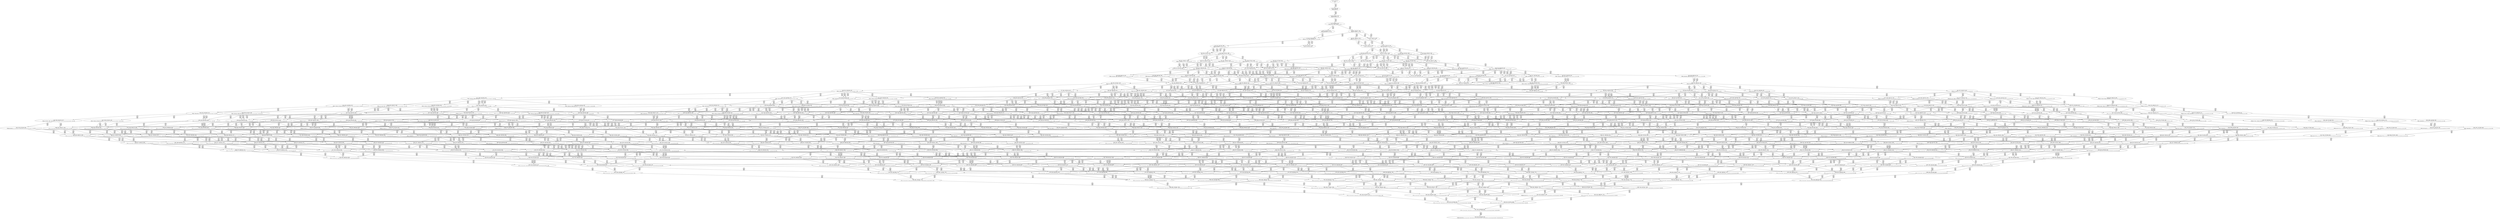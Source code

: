 digraph {
	S0[label="S0: [0, 0] [0, 0] \n{}{}"];
	S1[label="S1: [0, 0] [39, 49] \n{T0J0:39-49}{1}"];
	S2[label="S2: [39, 49] [95, 120] \n{T0J1:95-120}{1, 2}"];
	S3[label="S3: [79, 99] [95, 120] \n{T0J1:95-120, T0J2:79-99}{1, 2, 3}"];
	S4[label="S4: [95, 120] [107, 134] \n{T0J3:107-134}{1, 2, 3, 4}"];
	S5[label="S5: [95, 120] [146, 182] \n{T0J14:146-182}{1, 2, 3, 15}"];
	S6[label="S6: [107, 134] [123, 155] \n{T0J6:123-155}{1, 2, 3, 4, 7}"];
	S7[label="S7: [107, 155] [146, 182] \n{T0J3:107-155, T0J14:146-182}{1, 2, 3, 4, 15}"];
	S8[label="S8: [107, 120] [171, 209] \n{}{1, 2, 3, 4, 5, 6}"];
	S9[label="S9: [123, 155] [123, 155] \n{T0J7:123-155}{1, 2, 3, 4, 7, 8}"];
	S10[label="S10: [135, 182] [146, 189] \n{T0J6:135-189}{1, 2, 3, 4, 7, 15}"];
	S11[label="S11: [123, 155] [171, 223] \n{}{1, 2, 3, 4, 5, 6, 7}"];
	S12[label="S12: [146, 182] [171, 244] \n{}{1, 2, 3, 4, 5, 6, 15}"];
	S13[label="S13: [123, 155] [125, 157] \n{T0J10:125-157}{1, 2, 3, 4, 7, 8, 11}"];
	S14[label="S14: [146, 175] [151, 189] \n{T0J7:151-175}{1, 2, 3, 4, 7, 8, 15}"];
	S15[label="S15: [123, 176] [171, 244] \n{}{1, 2, 3, 4, 5, 6, 7, 8}"];
	S16[label="S16: [123, 154] [143, 180] \n{T0J8:143-180}{1, 2, 3, 4, 7, 8, 9, 10}"];
	S17[label="S17: [123, 154] [187, 234] \n{T0J9:187-234}{1, 2, 3, 4, 7, 8, 9, 10}"];
	S18[label="S18: [146, 217] [174, 271] \n{}{1, 2, 3, 4, 5, 6, 7, 15}"];
	S19[label="S19: [125, 154] [196, 243] \n{T0J11:196-243}{1, 2, 3, 4, 7, 8, 11, 12}"];
	S20[label="S20: [125, 157] [190, 238] \n{T0J14:190-238}{1, 2, 3, 4, 7, 8, 11, 15}"];
	S21[label="S21: [148, 157] [151, 189] \n{T0J10:148-157}{1, 2, 3, 4, 7, 8, 11, 15}"];
	S22[label="S22: [125, 178] [171, 244] \n{}{1, 2, 3, 4, 5, 6, 7, 8, 11}"];
	S23[label="S23: [125, 157] [143, 180] \n{}{1, 2, 3, 4, 7, 8, 9, 10, 11}"];
	S24[label="S24: [125, 157] [187, 234] \n{T0J9:187-234}{1, 2, 3, 4, 7, 8, 9, 10, 11}"];
	S25[label="S25: [151, 238] [174, 271] \n{}{1, 2, 3, 4, 5, 6, 7, 8, 15}"];
	S26[label="S26: [151, 180] [171, 189] \n{T0J8:171-180}{1, 2, 3, 4, 7, 8, 9, 10, 15}"];
	S27[label="S27: [151, 189] [215, 234] \n{T0J9:215-234}{1, 2, 3, 4, 7, 8, 9, 10, 15}"];
	S28[label="S28: [129, 160] [196, 243] \n{T0J11:196-243, T0J12:129-160}{1, 2, 3, 4, 7, 8, 11, 12, 13}"];
	S29[label="S29: [190, 238] [196, 243] \n{T0J11:196-243, T0J14:190-238}{1, 2, 3, 4, 7, 8, 11, 12, 15}"];
	S30[label="S30: [151, 189] [219, 243] \n{T0J11:219-243}{1, 2, 3, 4, 7, 8, 11, 12, 15}"];
	S31[label="S31: [151, 189] [189, 206] \n{T0J15:189-206}{1, 2, 3, 4, 7, 8, 11, 15, 16}"];
	S32[label="S32: [143, 244] [171, 256] \n{}{1, 2, 3, 4, 5, 6, 7, 8, 9, 10}"];
	S33[label="S33: [171, 244] [196, 267] \n{T0J11:196-267}{1, 2, 3, 4, 5, 6, 7, 8, 11, 12}"];
	S34[label="S34: [143, 180] [196, 243] \n{T0J11:196-243}{1, 2, 3, 4, 7, 8, 9, 10, 11, 12}"];
	S35[label="S35: [187, 234] [196, 243] \n{T0J9:187-234, T0J11:196-243}{1, 2, 3, 4, 7, 8, 9, 10, 11, 12}"];
	S36[label="S36: [151, 244] [174, 271] \n{}{1, 2, 3, 4, 5, 6, 7, 8, 11, 15}"];
	S37[label="S37: [143, 234] [190, 238] \n{}{1, 2, 3, 4, 7, 8, 9, 10, 11, 15}"];
	S38[label="S38: [189, 234] [190, 238] \n{T0J9:189-234, T0J14:190-238}{1, 2, 3, 4, 7, 8, 9, 10, 11, 15}"];
	S39[label="S39: [151, 180] [168, 189] \n{T0J8:168-180}{1, 2, 3, 4, 7, 8, 9, 10, 11, 15}"];
	S40[label="S40: [181, 219] [196, 243] \n{T0J11:196-243, T0J13:181-219}{1, 2, 3, 4, 7, 8, 11, 12, 13, 14}"];
	S41[label="S41: [196, 238] [196, 243] \n{T0J11:196-243, T0J14:196-238}{1, 2, 3, 4, 7, 8, 11, 12, 13, 15}"];
	S42[label="S42: [155, 160] [219, 243] \n{T0J11:219-243, T0J12:155-160}{1, 2, 3, 4, 7, 8, 11, 12, 13, 15}"];
	S43[label="S43: [189, 206] [219, 243] \n{T0J11:219-243, T0J15:189-206}{1, 2, 3, 4, 7, 8, 11, 12, 15, 16}"];
	S44[label="S44: [189, 206] [229, 252] \n{T0J15:189-206, T0J19:229-252}{1, 2, 3, 4, 7, 8, 11, 15, 16, 20}"];
	S45[label="S45: [143, 247] [171, 258] \n{}{1, 2, 3, 4, 5, 6, 7, 8, 9, 10, 11}"];
	S46[label="S46: [171, 271] [174, 318] \n{}{1, 2, 3, 4, 5, 6, 7, 8, 9, 10, 15}"];
	S47[label="S47: [175, 243] [196, 267] \n{}{1, 2, 3, 4, 5, 6, 7, 8, 11, 12, 13}"];
	S48[label="S48: [147, 180] [196, 243] \n{T0J11:196-243}{1, 2, 3, 4, 7, 8, 9, 10, 11, 12, 13}"];
	S49[label="S49: [193, 234] [196, 243] \n{T0J9:193-234, T0J11:196-243}{1, 2, 3, 4, 7, 8, 9, 10, 11, 12, 13}"];
	S50[label="S50: [174, 271] [219, 327] \n{}{1, 2, 3, 4, 5, 6, 7, 8, 11, 12, 15}"];
	S51[label="S51: [168, 189] [219, 243] \n{T0J8:168-180, T0J11:219-243}{1, 2, 3, 4, 7, 8, 9, 10, 11, 12, 15}"];
	S52[label="S52: [190, 238] [210, 243] \n{T0J11:196-243}{1, 2, 3, 4, 7, 8, 9, 10, 11, 12, 15}"];
	S53[label="S53: [174, 271] [192, 289] \n{T0J15:189-289}{1, 2, 3, 4, 5, 6, 7, 8, 11, 15, 16}"];
	S54[label="S54: [168, 189] [189, 206] \n{T0J8:168-180, T0J15:189-206}{1, 2, 3, 4, 7, 8, 9, 10, 11, 15, 16}"];
	S55[label="S55: [187, 206] [190, 238] \n{T0J15:187-206}{1, 2, 3, 4, 7, 8, 9, 10, 11, 15, 16}"];
	S56[label="S56: [178, 271] [255, 334] \n{T0J23:255-334}{1, 2, 3, 4, 5, 6, 7, 8, 11, 15, 24}"];
	S57[label="S57: [171, 267] [196, 336] \n{}{1, 2, 3, 4, 5, 6, 7, 8, 9, 10, 11, 12}"];
	S58[label="S58: [168, 274] [174, 330] \n{}{1, 2, 3, 4, 5, 6, 7, 8, 9, 10, 11, 15}"];
	S59[label="S59: [196, 267] [227, 308] \n{}{1, 2, 3, 4, 5, 6, 7, 8, 11, 12, 13, 14}"];
	S60[label="S60: [178, 267] [219, 327] \n{}{1, 2, 3, 4, 5, 6, 7, 8, 11, 12, 13, 15}"];
	S61[label="S61: [219, 243] [219, 249] \n{T0J11:219-243}{1, 2, 3, 4, 5, 6, 7, 8, 11, 12, 13, 15}"];
	S62[label="S62: [192, 289] [219, 327] \n{}{1, 2, 3, 4, 5, 6, 7, 8, 11, 12, 15, 16}"];
	S63[label="S63: [192, 289] [252, 335] \n{T0J19:229-335}{1, 2, 3, 4, 5, 6, 7, 8, 11, 15, 16, 20}"];
	S64[label="S64: [196, 219] [199, 243] \n{T0J11:196-243, T0J13:199-219}{1, 2, 3, 4, 7, 8, 9, 10, 11, 12, 13, 14}"];
	S65[label="S65: [196, 238] [214, 243] \n{T0J11:196-243, T0J14:214-238}{1, 2, 3, 4, 7, 8, 9, 10, 11, 12, 13, 15}"];
	S66[label="S66: [219, 327] [255, 334] \n{T0J23:255-334}{1, 2, 3, 4, 5, 6, 7, 8, 11, 12, 15, 24}"];
	S67[label="S67: [192, 237] [201, 253] \n{T0J16:201-253}{1, 2, 3, 4, 5, 6, 7, 8, 11, 15, 16, 17}"];
	S68[label="S68: [192, 289] [255, 334] \n{T0J23:255-334}{1, 2, 3, 4, 5, 6, 7, 8, 11, 15, 16, 24}"];
	S69[label="S69: [175, 273] [196, 336] \n{}{1, 2, 3, 4, 5, 6, 7, 8, 9, 10, 11, 12, 13}"];
	S70[label="S70: [174, 336] [219, 363] \n{}{1, 2, 3, 4, 5, 6, 7, 8, 9, 10, 11, 12, 15}"];
	S71[label="S71: [174, 325] [194, 351] \n{}{1, 2, 3, 4, 5, 6, 7, 8, 9, 10, 11, 15, 16}"];
	S72[label="S72: [178, 334] [255, 370] \n{}{1, 2, 3, 4, 5, 6, 7, 8, 9, 10, 11, 15, 24}"];
	S73[label="S73: [187, 330] [232, 330] \n{T0J24:232-330}{1, 2, 3, 4, 5, 6, 7, 8, 9, 10, 11, 15, 25}"];
	S74[label="S74: [219, 308] [230, 327] \n{}{1, 2, 3, 4, 5, 6, 7, 8, 11, 12, 13, 14, 15}"];
	S75[label="S75: [196, 289] [219, 327] \n{}{1, 2, 3, 4, 5, 6, 7, 8, 11, 12, 13, 15, 16}"];
	S76[label="S76: [219, 327] [255, 334] \n{T0J23:255-334}{1, 2, 3, 4, 5, 6, 7, 8, 11, 12, 13, 15, 24}"];
	S77[label="S77: [201, 253] [219, 327] \n{}{1, 2, 3, 4, 5, 6, 7, 8, 11, 12, 15, 16, 17}"];
	S78[label="S78: [219, 327] [263, 335] \n{}{1, 2, 3, 4, 5, 6, 7, 8, 11, 12, 15, 16, 20}"];
	S79[label="S79: [219, 327] [260, 334] \n{T0J23:255-334}{1, 2, 3, 4, 5, 6, 7, 8, 11, 12, 15, 16, 24}"];
	S80[label="S80: [201, 253] [252, 335] \n{}{1, 2, 3, 4, 5, 6, 7, 8, 11, 15, 16, 17, 20}"];
	S81[label="S81: [237, 252] [275, 295] \n{T0J20:275-295}{1, 2, 3, 4, 5, 6, 7, 8, 11, 15, 16, 20, 21}"];
	S82[label="S82: [252, 334] [269, 335] \n{T0J23:255-334}{1, 2, 3, 4, 5, 6, 7, 8, 11, 15, 16, 20, 24}"];
	S83[label="S83: [201, 253] [256, 318] \n{T0J17:256-318}{1, 2, 3, 4, 5, 6, 7, 8, 11, 15, 16, 17, 18}"];
	S84[label="S84: [201, 253] [255, 334] \n{T0J23:255-334}{1, 2, 3, 4, 5, 6, 7, 8, 11, 15, 16, 17, 24}"];
	S85[label="S85: [196, 336] [227, 347] \n{}{1, 2, 3, 4, 5, 6, 7, 8, 9, 10, 11, 12, 13, 14}"];
	S86[label="S86: [178, 342] [219, 363] \n{}{1, 2, 3, 4, 5, 6, 7, 8, 9, 10, 11, 12, 13, 15}"];
	S87[label="S87: [194, 351] [219, 414] \n{}{1, 2, 3, 4, 5, 6, 7, 8, 9, 10, 11, 12, 15, 16}"];
	S88[label="S88: [194, 351] [252, 371] \n{}{1, 2, 3, 4, 5, 6, 7, 8, 9, 10, 11, 15, 16, 20}"];
	S89[label="S89: [219, 370] [255, 423] \n{}{1, 2, 3, 4, 5, 6, 7, 8, 9, 10, 11, 12, 15, 24}"];
	S90[label="S90: [194, 289] [199, 351] \n{}{1, 2, 3, 4, 5, 6, 7, 8, 9, 10, 11, 15, 16, 17}"];
	S91[label="S91: [194, 351] [255, 370] \n{}{1, 2, 3, 4, 5, 6, 7, 8, 9, 10, 11, 15, 16, 24}"];
	S92[label="S92: [219, 330] [232, 419] \n{}{1, 2, 3, 4, 5, 6, 7, 8, 9, 10, 11, 12, 15, 25}"];
	S93[label="S93: [194, 330] [232, 351] \n{}{1, 2, 3, 4, 5, 6, 7, 8, 9, 10, 11, 15, 16, 25}"];
	S94[label="S94: [232, 330] [255, 370] \n{}{1, 2, 3, 4, 5, 6, 7, 8, 9, 10, 11, 15, 24, 25}"];
	S95[label="S95: [219, 302] [248, 327] \n{}{1, 2, 3, 4, 5, 6, 7, 8, 11, 12, 13, 14, 15, 16}"];
	S96[label="S96: [230, 327] [271, 334] \n{T0J23:255-334}{1, 2, 3, 4, 5, 6, 7, 8, 11, 12, 13, 14, 15, 24}"];
	S97[label="S97: [230, 264] [240, 327] \n{T0J25:240-264}{1, 2, 3, 4, 5, 6, 7, 8, 11, 12, 13, 14, 15, 26}"];
	S98[label="S98: [205, 253] [219, 327] \n{}{1, 2, 3, 4, 5, 6, 7, 8, 11, 12, 13, 15, 16, 17}"];
	S99[label="S99: [219, 327] [263, 335] \n{}{1, 2, 3, 4, 5, 6, 7, 8, 11, 12, 13, 15, 16, 20}"];
	S100[label="S100: [219, 327] [260, 334] \n{T0J23:255-334}{1, 2, 3, 4, 5, 6, 7, 8, 11, 12, 13, 15, 16, 24}"];
	S101[label="S101: [219, 318] [265, 327] \n{T0J17:256-318}{1, 2, 3, 4, 5, 6, 7, 8, 11, 12, 15, 16, 17, 18}"];
	S102[label="S102: [219, 327] [263, 335] \n{}{1, 2, 3, 4, 5, 6, 7, 8, 11, 12, 15, 16, 17, 20}"];
	S103[label="S103: [219, 327] [260, 334] \n{T0J23:255-334}{1, 2, 3, 4, 5, 6, 7, 8, 11, 12, 15, 16, 17, 24}"];
	S104[label="S104: [263, 295] [275, 335] \n{T0J20:275-295}{1, 2, 3, 4, 5, 6, 7, 8, 11, 12, 15, 16, 20, 21}"];
	S105[label="S105: [260, 334] [296, 335] \n{T0J23:255-334}{1, 2, 3, 4, 5, 6, 7, 8, 11, 12, 15, 16, 20, 24}"];
	S106[label="S106: [252, 318] [265, 335] \n{T0J17:256-318}{1, 2, 3, 4, 5, 6, 7, 8, 11, 15, 16, 17, 18, 20}"];
	S107[label="S107: [249, 295] [275, 335] \n{T0J20:275-295}{1, 2, 3, 4, 5, 6, 7, 8, 11, 15, 16, 17, 20, 21}"];
	S108[label="S108: [252, 334] [278, 335] \n{T0J23:255-334}{1, 2, 3, 4, 5, 6, 7, 8, 11, 15, 16, 17, 20, 24}"];
	S109[label="S109: [255, 260] [275, 295] \n{T0J20:275-295, T0J21:255-260}{1, 2, 3, 4, 5, 6, 7, 8, 11, 15, 16, 20, 21, 22}"];
	S110[label="S110: [275, 295] [314, 334] \n{T0J20:275-295, T0J23:314-334}{1, 2, 3, 4, 5, 6, 7, 8, 11, 15, 16, 20, 21, 24}"];
	S111[label="S111: [206, 244] [256, 318] \n{T0J17:256-318, T0J18:206-244}{1, 2, 3, 4, 5, 6, 7, 8, 11, 15, 16, 17, 18, 19}"];
	S112[label="S112: [255, 318] [265, 334] \n{T0J17:256-318, T0J23:255-334}{1, 2, 3, 4, 5, 6, 7, 8, 11, 15, 16, 17, 18, 24}"];
	S113[label="S113: [219, 363] [230, 420] \n{}{1, 2, 3, 4, 5, 6, 7, 8, 9, 10, 11, 12, 13, 14, 15}"];
	S114[label="S114: [198, 357] [219, 414] \n{}{1, 2, 3, 4, 5, 6, 7, 8, 9, 10, 11, 12, 13, 15, 16}"];
	S115[label="S115: [219, 376] [255, 423] \n{}{1, 2, 3, 4, 5, 6, 7, 8, 9, 10, 11, 12, 13, 15, 24}"];
	S116[label="S116: [199, 351] [219, 414] \n{}{1, 2, 3, 4, 5, 6, 7, 8, 9, 10, 11, 12, 15, 16, 17}"];
	S117[label="S117: [219, 371] [263, 440] \n{}{1, 2, 3, 4, 5, 6, 7, 8, 9, 10, 11, 12, 15, 16, 20}"];
	S118[label="S118: [219, 370] [260, 440] \n{}{1, 2, 3, 4, 5, 6, 7, 8, 9, 10, 11, 12, 15, 16, 24}"];
	S119[label="S119: [199, 351] [252, 371] \n{}{1, 2, 3, 4, 5, 6, 7, 8, 9, 10, 11, 15, 16, 17, 20}"];
	S120[label="S120: [252, 331] [275, 371] \n{T0J20:275-331}{1, 2, 3, 4, 5, 6, 7, 8, 9, 10, 11, 15, 16, 20, 21}"];
	S121[label="S121: [275, 295] [301, 332] \n{T0J9:301-332, T0J20:275-295}{1, 2, 3, 4, 5, 6, 7, 8, 9, 10, 11, 15, 16, 20, 21}"];
	S122[label="S122: [252, 370] [271, 414] \n{}{1, 2, 3, 4, 5, 6, 7, 8, 9, 10, 11, 15, 16, 20, 24}"];
	S123[label="S123: [199, 351] [256, 354] \n{T0J17:256-354}{1, 2, 3, 4, 5, 6, 7, 8, 9, 10, 11, 15, 16, 17, 18}"];
	S124[label="S124: [199, 351] [255, 370] \n{}{1, 2, 3, 4, 5, 6, 7, 8, 9, 10, 11, 15, 16, 17, 24}"];
	S125[label="S125: [219, 336] [232, 419] \n{}{1, 2, 3, 4, 5, 6, 7, 8, 9, 10, 11, 12, 13, 15, 25}"];
	S126[label="S126: [219, 351] [239, 419] \n{}{1, 2, 3, 4, 5, 6, 7, 8, 9, 10, 11, 12, 15, 16, 25}"];
	S127[label="S127: [232, 351] [252, 371] \n{}{1, 2, 3, 4, 5, 6, 7, 8, 9, 10, 11, 15, 16, 20, 25}"];
	S128[label="S128: [232, 370] [264, 423] \n{}{1, 2, 3, 4, 5, 6, 7, 8, 9, 10, 11, 12, 15, 24, 25}"];
	S129[label="S129: [199, 330] [232, 351] \n{}{1, 2, 3, 4, 5, 6, 7, 8, 9, 10, 11, 15, 16, 17, 25}"];
	S130[label="S130: [232, 351] [255, 370] \n{}{1, 2, 3, 4, 5, 6, 7, 8, 9, 10, 11, 15, 16, 24, 25}"];
	S131[label="S131: [219, 302] [248, 327] \n{}{1, 2, 3, 4, 5, 6, 7, 8, 11, 12, 13, 14, 15, 16, 17}"];
	S132[label="S132: [248, 327] [271, 335] \n{}{1, 2, 3, 4, 5, 6, 7, 8, 11, 12, 13, 14, 15, 16, 20}"];
	S133[label="S133: [248, 327] [271, 334] \n{T0J23:255-334}{1, 2, 3, 4, 5, 6, 7, 8, 11, 12, 13, 14, 15, 16, 24}"];
	S134[label="S134: [240, 289] [248, 327] \n{T0J25:240-264}{1, 2, 3, 4, 5, 6, 7, 8, 11, 12, 13, 14, 15, 16, 26}"];
	S135[label="S135: [240, 327] [271, 334] \n{T0J23:255-334, T0J25:240-264}{1, 2, 3, 4, 5, 6, 7, 8, 11, 12, 13, 14, 15, 24, 26}"];
	S136[label="S136: [219, 318] [265, 327] \n{T0J17:256-318}{1, 2, 3, 4, 5, 6, 7, 8, 11, 12, 13, 15, 16, 17, 18}"];
	S137[label="S137: [219, 327] [263, 335] \n{}{1, 2, 3, 4, 5, 6, 7, 8, 11, 12, 13, 15, 16, 17, 20}"];
	S138[label="S138: [219, 327] [260, 334] \n{T0J23:255-334}{1, 2, 3, 4, 5, 6, 7, 8, 11, 12, 13, 15, 16, 17, 24}"];
	S139[label="S139: [263, 295] [275, 335] \n{T0J20:275-295}{1, 2, 3, 4, 5, 6, 7, 8, 11, 12, 13, 15, 16, 20, 21}"];
	S140[label="S140: [260, 334] [296, 335] \n{T0J23:255-334}{1, 2, 3, 4, 5, 6, 7, 8, 11, 12, 13, 15, 16, 20, 24}"];
	S141[label="S141: [224, 244] [265, 327] \n{T0J17:256-318, T0J18:224-244}{1, 2, 3, 4, 5, 6, 7, 8, 11, 12, 15, 16, 17, 18, 19}"];
	S142[label="S142: [263, 327] [283, 335] \n{T0J17:256-318}{1, 2, 3, 4, 5, 6, 7, 8, 11, 12, 15, 16, 17, 18, 20}"];
	S143[label="S143: [260, 327] [283, 334] \n{T0J17:256-318, T0J23:255-334}{1, 2, 3, 4, 5, 6, 7, 8, 11, 12, 15, 16, 17, 18, 24}"];
	S144[label="S144: [263, 295] [275, 335] \n{T0J20:275-295}{1, 2, 3, 4, 5, 6, 7, 8, 11, 12, 15, 16, 17, 20, 21}"];
	S145[label="S145: [260, 334] [296, 335] \n{T0J23:255-334}{1, 2, 3, 4, 5, 6, 7, 8, 11, 12, 15, 16, 17, 20, 24}"];
	S146[label="S146: [256, 318] [277, 326] \n{T0J11:277-326, T0J17:256-318}{1, 2, 3, 4, 5, 6, 7, 8, 11, 12, 15, 16, 17, 18, 19}"];
	S147[label="S147: [256, 318] [284, 335] \n{T0J17:256-318, T0J19:284-335}{1, 2, 3, 4, 5, 6, 7, 8, 11, 15, 16, 17, 18, 19, 20}"];
	S148[label="S148: [256, 318] [283, 334] \n{T0J17:256-318, T0J23:283-334}{1, 2, 3, 4, 5, 6, 7, 8, 11, 15, 16, 17, 18, 19, 24}"];
	S149[label="S149: [219, 415] [248, 422] \n{}{1, 2, 3, 4, 5, 6, 7, 8, 9, 10, 11, 12, 13, 14, 15, 16}"];
	S150[label="S150: [230, 423] [271, 460] \n{}{1, 2, 3, 4, 5, 6, 7, 8, 9, 10, 11, 12, 13, 14, 15, 24}"];
	S151[label="S151: [230, 353] [240, 420] \n{}{1, 2, 3, 4, 5, 6, 7, 8, 9, 10, 11, 12, 13, 14, 15, 26}"];
	S152[label="S152: [203, 357] [219, 414] \n{}{1, 2, 3, 4, 5, 6, 7, 8, 9, 10, 11, 12, 13, 15, 16, 17}"];
	S153[label="S153: [219, 377] [263, 440] \n{}{1, 2, 3, 4, 5, 6, 7, 8, 9, 10, 11, 12, 13, 15, 16, 20}"];
	S154[label="S154: [219, 376] [260, 440] \n{}{1, 2, 3, 4, 5, 6, 7, 8, 9, 10, 11, 12, 13, 15, 16, 24}"];
	S155[label="S155: [219, 354] [263, 440] \n{}{1, 2, 3, 4, 5, 6, 7, 8, 9, 10, 11, 12, 15, 16, 17, 18}"];
	S156[label="S156: [219, 371] [263, 440] \n{}{1, 2, 3, 4, 5, 6, 7, 8, 9, 10, 11, 12, 15, 16, 17, 20}"];
	S157[label="S157: [219, 370] [260, 440] \n{}{1, 2, 3, 4, 5, 6, 7, 8, 9, 10, 11, 12, 15, 16, 17, 24}"];
	S158[label="S158: [263, 371] [275, 440] \n{}{1, 2, 3, 4, 5, 6, 7, 8, 9, 10, 11, 12, 15, 16, 20, 21}"];
	S159[label="S159: [260, 414] [296, 459] \n{}{1, 2, 3, 4, 5, 6, 7, 8, 9, 10, 11, 12, 15, 16, 20, 24}"];
	S160[label="S160: [252, 354] [263, 398] \n{}{1, 2, 3, 4, 5, 6, 7, 8, 9, 10, 11, 15, 16, 17, 18, 20}"];
	S161[label="S161: [252, 335] [275, 375] \n{}{1, 2, 3, 4, 5, 6, 7, 8, 9, 10, 11, 15, 16, 17, 20, 21}"];
	S162[label="S162: [252, 370] [271, 414] \n{}{1, 2, 3, 4, 5, 6, 7, 8, 9, 10, 11, 15, 16, 17, 20, 24}"];
	S163[label="S163: [270, 296] [275, 371] \n{T0J20:275-331}{1, 2, 3, 4, 5, 6, 7, 8, 9, 10, 11, 15, 16, 20, 21, 22}"];
	S164[label="S164: [275, 295] [319, 340] \n{T0J9:319-340, T0J20:275-295}{1, 2, 3, 4, 5, 6, 7, 8, 9, 10, 11, 15, 16, 20, 21, 22}"];
	S165[label="S165: [271, 370] [298, 414] \n{}{1, 2, 3, 4, 5, 6, 7, 8, 9, 10, 11, 15, 16, 20, 21, 24}"];
	S166[label="S166: [314, 334] [339, 375] \n{T0J9:339-375, T0J23:314-334}{1, 2, 3, 4, 5, 6, 7, 8, 9, 10, 11, 15, 16, 20, 21, 24}"];
	S167[label="S167: [204, 318] [256, 354] \n{}{1, 2, 3, 4, 5, 6, 7, 8, 9, 10, 11, 15, 16, 17, 18, 19}"];
	S168[label="S168: [255, 354] [263, 398] \n{}{1, 2, 3, 4, 5, 6, 7, 8, 9, 10, 11, 15, 16, 17, 18, 24}"];
	S169[label="S169: [230, 401] [264, 420] \n{}{1, 2, 3, 4, 5, 6, 7, 8, 9, 10, 11, 12, 13, 14, 15, 25}"];
	S170[label="S170: [219, 357] [239, 419] \n{}{1, 2, 3, 4, 5, 6, 7, 8, 9, 10, 11, 12, 13, 15, 16, 25}"];
	S171[label="S171: [232, 376] [264, 423] \n{}{1, 2, 3, 4, 5, 6, 7, 8, 9, 10, 11, 12, 13, 15, 24, 25}"];
	S172[label="S172: [219, 351] [239, 419] \n{}{1, 2, 3, 4, 5, 6, 7, 8, 9, 10, 11, 12, 15, 16, 17, 25}"];
	S173[label="S173: [239, 371] [264, 440] \n{}{1, 2, 3, 4, 5, 6, 7, 8, 9, 10, 11, 12, 15, 16, 20, 25}"];
	S174[label="S174: [239, 370] [264, 440] \n{}{1, 2, 3, 4, 5, 6, 7, 8, 9, 10, 11, 12, 15, 16, 24, 25}"];
	S175[label="S175: [232, 351] [252, 371] \n{}{1, 2, 3, 4, 5, 6, 7, 8, 9, 10, 11, 15, 16, 17, 20, 25}"];
	S176[label="S176: [252, 331] [278, 371] \n{T0J20:275-331}{1, 2, 3, 4, 5, 6, 7, 8, 9, 10, 11, 15, 16, 20, 21, 25}"];
	S177[label="S177: [252, 370] [297, 414] \n{}{1, 2, 3, 4, 5, 6, 7, 8, 9, 10, 11, 15, 16, 20, 24, 25}"];
	S178[label="S178: [232, 351] [256, 354] \n{}{1, 2, 3, 4, 5, 6, 7, 8, 9, 10, 11, 15, 16, 17, 18, 25}"];
	S179[label="S179: [232, 351] [255, 370] \n{}{1, 2, 3, 4, 5, 6, 7, 8, 9, 10, 11, 15, 16, 17, 24, 25}"];
	S180[label="S180: [248, 318] [271, 327] \n{T0J17:256-318}{1, 2, 3, 4, 5, 6, 7, 8, 11, 12, 13, 14, 15, 16, 17, 18}"];
	S181[label="S181: [248, 327] [271, 335] \n{}{1, 2, 3, 4, 5, 6, 7, 8, 11, 12, 13, 14, 15, 16, 17, 20}"];
	S182[label="S182: [248, 327] [271, 334] \n{T0J23:255-334}{1, 2, 3, 4, 5, 6, 7, 8, 11, 12, 13, 14, 15, 16, 17, 24}"];
	S183[label="S183: [240, 264] [248, 327] \n{T0J25:240-264}{1, 2, 3, 4, 5, 6, 7, 8, 11, 12, 13, 14, 15, 16, 17, 26}"];
	S184[label="S184: [224, 244] [265, 327] \n{T0J17:256-318}{1, 2, 3, 4, 5, 6, 7, 8, 11, 12, 13, 15, 16, 17, 18, 19}"];
	S185[label="S185: [263, 327] [283, 335] \n{T0J17:256-318}{1, 2, 3, 4, 5, 6, 7, 8, 11, 12, 13, 15, 16, 17, 18, 20}"];
	S186[label="S186: [260, 327] [283, 334] \n{T0J17:256-318, T0J23:255-334}{1, 2, 3, 4, 5, 6, 7, 8, 11, 12, 13, 15, 16, 17, 18, 24}"];
	S187[label="S187: [263, 295] [275, 335] \n{T0J20:275-295}{1, 2, 3, 4, 5, 6, 7, 8, 11, 12, 13, 15, 16, 17, 20, 21}"];
	S188[label="S188: [260, 334] [296, 335] \n{T0J23:255-334}{1, 2, 3, 4, 5, 6, 7, 8, 11, 12, 13, 15, 16, 17, 20, 24}"];
	S189[label="S189: [265, 327] [302, 335] \n{T0J17:256-318, T0J19:302-335}{1, 2, 3, 4, 5, 6, 7, 8, 11, 12, 15, 16, 17, 18, 19, 20}"];
	S190[label="S190: [265, 327] [301, 334] \n{T0J17:256-318, T0J23:301-334}{1, 2, 3, 4, 5, 6, 7, 8, 11, 12, 15, 16, 17, 18, 19, 24}"];
	S191[label="S191: [219, 422] [248, 431] \n{}{1, 2, 3, 4, 5, 6, 7, 8, 9, 10, 11, 12, 13, 14, 15, 16, 17}"];
	S192[label="S192: [248, 440] [271, 512] \n{}{1, 2, 3, 4, 5, 6, 7, 8, 9, 10, 11, 12, 13, 14, 15, 16, 20}"];
	S193[label="S193: [248, 460] [271, 511] \n{}{1, 2, 3, 4, 5, 6, 7, 8, 9, 10, 11, 12, 13, 14, 15, 16, 24}"];
	S194[label="S194: [240, 405] [248, 422] \n{}{1, 2, 3, 4, 5, 6, 7, 8, 9, 10, 11, 12, 13, 14, 15, 16, 26}"];
	S195[label="S195: [240, 440] [271, 460] \n{}{1, 2, 3, 4, 5, 6, 7, 8, 9, 10, 11, 12, 13, 14, 15, 24, 26}"];
	S196[label="S196: [219, 360] [263, 440] \n{}{1, 2, 3, 4, 5, 6, 7, 8, 9, 10, 11, 12, 13, 15, 16, 17, 18}"];
	S197[label="S197: [219, 377] [263, 440] \n{}{1, 2, 3, 4, 5, 6, 7, 8, 9, 10, 11, 12, 13, 15, 16, 17, 20}"];
	S198[label="S198: [219, 376] [260, 440] \n{}{1, 2, 3, 4, 5, 6, 7, 8, 9, 10, 11, 12, 13, 15, 16, 17, 24}"];
	S199[label="S199: [263, 377] [275, 440] \n{}{1, 2, 3, 4, 5, 6, 7, 8, 9, 10, 11, 12, 13, 15, 16, 20, 21}"];
	S200[label="S200: [260, 420] [296, 459] \n{}{1, 2, 3, 4, 5, 6, 7, 8, 9, 10, 11, 12, 13, 15, 16, 20, 24}"];
	S201[label="S201: [224, 354] [263, 440] \n{}{1, 2, 3, 4, 5, 6, 7, 8, 9, 10, 11, 12, 15, 16, 17, 18, 19}"];
	S202[label="S202: [263, 398] [283, 443] \n{}{1, 2, 3, 4, 5, 6, 7, 8, 9, 10, 11, 12, 15, 16, 17, 18, 20}"];
	S203[label="S203: [260, 398] [283, 443] \n{}{1, 2, 3, 4, 5, 6, 7, 8, 9, 10, 11, 12, 15, 16, 17, 18, 24}"];
	S204[label="S204: [263, 375] [275, 440] \n{}{1, 2, 3, 4, 5, 6, 7, 8, 9, 10, 11, 12, 15, 16, 17, 20, 21}"];
	S205[label="S205: [260, 414] [296, 459] \n{}{1, 2, 3, 4, 5, 6, 7, 8, 9, 10, 11, 12, 15, 16, 17, 20, 24}"];
	S206[label="S206: [256, 354] [263, 398] \n{}{1, 2, 3, 4, 5, 6, 7, 8, 9, 10, 11, 15, 16, 17, 18, 19, 20}"];
	S207[label="S207: [256, 354] [263, 398] \n{}{1, 2, 3, 4, 5, 6, 7, 8, 9, 10, 11, 15, 16, 17, 18, 19, 24}"];
	S208[label="S208: [239, 420] [264, 453] \n{}{1, 2, 3, 4, 5, 6, 7, 8, 9, 10, 11, 12, 13, 14, 15, 16, 25}"];
	S209[label="S209: [264, 460] [275, 498] \n{}{1, 2, 3, 4, 5, 6, 7, 8, 9, 10, 11, 12, 13, 14, 15, 24, 25}"];
	S210[label="S210: [240, 383] [264, 420] \n{}{1, 2, 3, 4, 5, 6, 7, 8, 9, 10, 11, 12, 13, 14, 15, 25, 26}"];
	S211[label="S211: [219, 357] [239, 419] \n{}{1, 2, 3, 4, 5, 6, 7, 8, 9, 10, 11, 12, 13, 15, 16, 17, 25}"];
	S212[label="S212: [239, 377] [264, 440] \n{}{1, 2, 3, 4, 5, 6, 7, 8, 9, 10, 11, 12, 13, 15, 16, 20, 25}"];
	S213[label="S213: [239, 376] [264, 440] \n{}{1, 2, 3, 4, 5, 6, 7, 8, 9, 10, 11, 12, 13, 15, 16, 24, 25}"];
	S214[label="S214: [239, 354] [264, 440] \n{}{1, 2, 3, 4, 5, 6, 7, 8, 9, 10, 11, 12, 15, 16, 17, 18, 25}"];
	S215[label="S215: [239, 371] [264, 440] \n{}{1, 2, 3, 4, 5, 6, 7, 8, 9, 10, 11, 12, 15, 16, 17, 20, 25}"];
	S216[label="S216: [239, 370] [264, 440] \n{}{1, 2, 3, 4, 5, 6, 7, 8, 9, 10, 11, 12, 15, 16, 17, 24, 25}"];
	S217[label="S217: [275, 371] [281, 440] \n{}{1, 2, 3, 4, 5, 6, 7, 8, 9, 10, 11, 12, 15, 16, 20, 21, 22}"];
	S218[label="S218: [275, 414] [306, 459] \n{}{1, 2, 3, 4, 5, 6, 7, 8, 9, 10, 11, 12, 15, 16, 20, 21, 24}"];
	S219[label="S219: [264, 371] [285, 440] \n{}{1, 2, 3, 4, 5, 6, 7, 8, 9, 10, 11, 12, 15, 16, 20, 21, 25}"];
	S220[label="S220: [264, 414] [305, 459] \n{}{1, 2, 3, 4, 5, 6, 7, 8, 9, 10, 11, 12, 15, 16, 20, 24, 25}"];
	S221[label="S221: [263, 354] [298, 398] \n{}{1, 2, 3, 4, 5, 6, 7, 8, 9, 10, 11, 15, 16, 17, 18, 20, 21}"];
	S222[label="S222: [263, 371] [316, 414] \n{}{1, 2, 3, 4, 5, 6, 7, 8, 9, 10, 11, 15, 16, 17, 18, 20, 24}"];
	S223[label="S223: [252, 354] [296, 398] \n{}{1, 2, 3, 4, 5, 6, 7, 8, 9, 10, 11, 15, 16, 17, 18, 20, 25}"];
	S224[label="S224: [270, 296] [275, 375] \n{}{1, 2, 3, 4, 5, 6, 7, 8, 9, 10, 11, 15, 16, 17, 20, 21, 22}"];
	S225[label="S225: [271, 370] [298, 414] \n{}{1, 2, 3, 4, 5, 6, 7, 8, 9, 10, 11, 15, 16, 17, 20, 21, 24}"];
	S226[label="S226: [252, 331] [278, 375] \n{}{1, 2, 3, 4, 5, 6, 7, 8, 9, 10, 11, 15, 16, 17, 20, 21, 25}"];
	S227[label="S227: [252, 370] [297, 414] \n{}{1, 2, 3, 4, 5, 6, 7, 8, 9, 10, 11, 15, 16, 17, 20, 24, 25}"];
	S228[label="S228: [275, 365] [343, 371] \n{T0J20:275-331, T0J22:343-365}{1, 2, 3, 4, 5, 6, 7, 8, 9, 10, 11, 15, 16, 20, 21, 22, 23}"];
	S229[label="S229: [275, 370] [298, 414] \n{}{1, 2, 3, 4, 5, 6, 7, 8, 9, 10, 11, 15, 16, 20, 21, 22, 24}"];
	S230[label="S230: [270, 330] [278, 371] \n{T0J20:275-331}{1, 2, 3, 4, 5, 6, 7, 8, 9, 10, 11, 15, 16, 20, 21, 22, 25}"];
	S231[label="S231: [278, 370] [298, 414] \n{}{1, 2, 3, 4, 5, 6, 7, 8, 9, 10, 11, 15, 16, 20, 21, 24, 25}"];
	S232[label="S232: [237, 330] [256, 354] \n{}{1, 2, 3, 4, 5, 6, 7, 8, 9, 10, 11, 15, 16, 17, 18, 19, 25}"];
	S233[label="S233: [256, 297] [275, 354] \n{T0J26:275-297}{1, 2, 3, 4, 5, 6, 7, 8, 9, 10, 11, 15, 16, 17, 18, 19, 27}"];
	S234[label="S234: [255, 354] [296, 398] \n{}{1, 2, 3, 4, 5, 6, 7, 8, 9, 10, 11, 15, 16, 17, 18, 24, 25}"];
	S235[label="S235: [265, 302] [276, 327] \n{T0J13:276-302, T0J17:256-318}{1, 2, 3, 4, 5, 6, 7, 8, 11, 12, 13, 14, 15, 16, 17, 18, 19}"];
	S236[label="S236: [265, 327] [302, 335] \n{T0J17:256-318, T0J19:302-335}{1, 2, 3, 4, 5, 6, 7, 8, 11, 12, 13, 15, 16, 17, 18, 19, 20}"];
	S237[label="S237: [265, 327] [301, 334] \n{T0J17:256-318, T0J23:301-334}{1, 2, 3, 4, 5, 6, 7, 8, 11, 12, 13, 15, 16, 17, 18, 19, 24}"];
	S238[label="S238: [248, 431] [271, 503] \n{}{1, 2, 3, 4, 5, 6, 7, 8, 9, 10, 11, 12, 13, 14, 15, 16, 17, 18}"];
	S239[label="S239: [248, 456] [271, 520] \n{}{1, 2, 3, 4, 5, 6, 7, 8, 9, 10, 11, 12, 13, 14, 15, 16, 17, 20}"];
	S240[label="S240: [248, 476] [271, 516] \n{}{1, 2, 3, 4, 5, 6, 7, 8, 9, 10, 11, 12, 13, 14, 15, 16, 17, 24}"];
	S241[label="S241: [240, 421] [248, 431] \n{}{1, 2, 3, 4, 5, 6, 7, 8, 9, 10, 11, 12, 13, 14, 15, 16, 17, 26}"];
	S242[label="S242: [224, 360] [263, 440] \n{}{1, 2, 3, 4, 5, 6, 7, 8, 9, 10, 11, 12, 13, 15, 16, 17, 18, 19}"];
	S243[label="S243: [263, 404] [283, 443] \n{}{1, 2, 3, 4, 5, 6, 7, 8, 9, 10, 11, 12, 13, 15, 16, 17, 18, 20}"];
	S244[label="S244: [260, 404] [283, 443] \n{}{1, 2, 3, 4, 5, 6, 7, 8, 9, 10, 11, 12, 13, 15, 16, 17, 18, 24}"];
	S245[label="S245: [263, 381] [275, 440] \n{}{1, 2, 3, 4, 5, 6, 7, 8, 9, 10, 11, 12, 13, 15, 16, 17, 20, 21}"];
	S246[label="S246: [260, 420] [296, 459] \n{}{1, 2, 3, 4, 5, 6, 7, 8, 9, 10, 11, 12, 13, 15, 16, 17, 20, 24}"];
	S247[label="S247: [263, 398] [283, 443] \n{}{1, 2, 3, 4, 5, 6, 7, 8, 9, 10, 11, 12, 15, 16, 17, 18, 19, 20}"];
	S248[label="S248: [263, 398] [283, 443] \n{}{1, 2, 3, 4, 5, 6, 7, 8, 9, 10, 11, 12, 15, 16, 17, 18, 19, 24}"];
	S249[label="S249: [239, 436] [264, 453] \n{}{1, 2, 3, 4, 5, 6, 7, 8, 9, 10, 11, 12, 13, 14, 15, 16, 17, 25}"];
	S250[label="S250: [271, 498] [294, 512] \n{}{1, 2, 3, 4, 5, 6, 7, 8, 9, 10, 11, 12, 13, 14, 15, 16, 20, 21}"];
	S251[label="S251: [271, 512] [312, 558] \n{}{1, 2, 3, 4, 5, 6, 7, 8, 9, 10, 11, 12, 13, 14, 15, 16, 20, 24}"];
	S252[label="S252: [264, 453] [291, 518] \n{}{1, 2, 3, 4, 5, 6, 7, 8, 9, 10, 11, 12, 13, 14, 15, 16, 20, 25}"];
	S253[label="S253: [248, 422] [271, 512] \n{}{1, 2, 3, 4, 5, 6, 7, 8, 9, 10, 11, 12, 13, 14, 15, 16, 20, 26}"];
	S254[label="S254: [264, 498] [291, 516] \n{}{1, 2, 3, 4, 5, 6, 7, 8, 9, 10, 11, 12, 13, 14, 15, 16, 24, 25}"];
	S255[label="S255: [248, 460] [271, 511] \n{}{1, 2, 3, 4, 5, 6, 7, 8, 9, 10, 11, 12, 13, 14, 15, 16, 24, 26}"];
	S256[label="S256: [248, 420] [264, 453] \n{}{1, 2, 3, 4, 5, 6, 7, 8, 9, 10, 11, 12, 13, 14, 15, 16, 25, 26}"];
	S257[label="S257: [264, 460] [285, 498] \n{}{1, 2, 3, 4, 5, 6, 7, 8, 9, 10, 11, 12, 13, 14, 15, 24, 25, 26}"];
	S258[label="S258: [239, 360] [264, 440] \n{}{1, 2, 3, 4, 5, 6, 7, 8, 9, 10, 11, 12, 13, 15, 16, 17, 18, 25}"];
	S259[label="S259: [239, 377] [264, 440] \n{}{1, 2, 3, 4, 5, 6, 7, 8, 9, 10, 11, 12, 13, 15, 16, 17, 20, 25}"];
	S260[label="S260: [239, 376] [264, 440] \n{}{1, 2, 3, 4, 5, 6, 7, 8, 9, 10, 11, 12, 13, 15, 16, 17, 24, 25}"];
	S261[label="S261: [275, 377] [281, 440] \n{}{1, 2, 3, 4, 5, 6, 7, 8, 9, 10, 11, 12, 13, 15, 16, 20, 21, 22}"];
	S262[label="S262: [275, 420] [306, 459] \n{}{1, 2, 3, 4, 5, 6, 7, 8, 9, 10, 11, 12, 13, 15, 16, 20, 21, 24}"];
	S263[label="S263: [264, 377] [285, 440] \n{}{1, 2, 3, 4, 5, 6, 7, 8, 9, 10, 11, 12, 13, 15, 16, 20, 21, 25}"];
	S264[label="S264: [264, 420] [305, 459] \n{}{1, 2, 3, 4, 5, 6, 7, 8, 9, 10, 11, 12, 13, 15, 16, 20, 24, 25}"];
	S265[label="S265: [244, 354] [264, 440] \n{}{1, 2, 3, 4, 5, 6, 7, 8, 9, 10, 11, 12, 15, 16, 17, 18, 19, 25}"];
	S266[label="S266: [263, 354] [275, 440] \n{}{1, 2, 3, 4, 5, 6, 7, 8, 9, 10, 11, 12, 15, 16, 17, 18, 19, 27}"];
	S267[label="S267: [275, 398] [309, 443] \n{}{1, 2, 3, 4, 5, 6, 7, 8, 9, 10, 11, 12, 15, 16, 17, 18, 20, 21}"];
	S268[label="S268: [283, 414] [324, 460] \n{}{1, 2, 3, 4, 5, 6, 7, 8, 9, 10, 11, 12, 15, 16, 17, 18, 20, 24}"];
	S269[label="S269: [264, 398] [303, 443] \n{}{1, 2, 3, 4, 5, 6, 7, 8, 9, 10, 11, 12, 15, 16, 17, 18, 20, 25}"];
	S270[label="S270: [264, 398] [303, 443] \n{}{1, 2, 3, 4, 5, 6, 7, 8, 9, 10, 11, 12, 15, 16, 17, 18, 24, 25}"];
	S271[label="S271: [275, 375] [281, 440] \n{}{1, 2, 3, 4, 5, 6, 7, 8, 9, 10, 11, 12, 15, 16, 17, 20, 21, 22}"];
	S272[label="S272: [275, 414] [306, 459] \n{}{1, 2, 3, 4, 5, 6, 7, 8, 9, 10, 11, 12, 15, 16, 17, 20, 21, 24}"];
	S273[label="S273: [264, 375] [285, 440] \n{}{1, 2, 3, 4, 5, 6, 7, 8, 9, 10, 11, 12, 15, 16, 17, 20, 21, 25}"];
	S274[label="S274: [264, 414] [305, 459] \n{}{1, 2, 3, 4, 5, 6, 7, 8, 9, 10, 11, 12, 15, 16, 17, 20, 24, 25}"];
	S275[label="S275: [263, 331] [298, 398] \n{}{1, 2, 3, 4, 5, 6, 7, 8, 9, 10, 11, 15, 16, 17, 18, 19, 20, 21}"];
	S276[label="S276: [263, 371] [316, 414] \n{}{1, 2, 3, 4, 5, 6, 7, 8, 9, 10, 11, 15, 16, 17, 18, 19, 20, 24}"];
	S277[label="S277: [256, 354] [296, 398] \n{}{1, 2, 3, 4, 5, 6, 7, 8, 9, 10, 11, 15, 16, 17, 18, 19, 20, 25}"];
	S278[label="S278: [263, 354] [275, 398] \n{T0J26:275-297}{1, 2, 3, 4, 5, 6, 7, 8, 9, 10, 11, 15, 16, 17, 18, 19, 20, 27}"];
	S279[label="S279: [256, 354] [296, 398] \n{}{1, 2, 3, 4, 5, 6, 7, 8, 9, 10, 11, 15, 16, 17, 18, 19, 24, 25}"];
	S280[label="S280: [263, 354] [275, 398] \n{T0J26:275-297}{1, 2, 3, 4, 5, 6, 7, 8, 9, 10, 11, 15, 16, 17, 18, 19, 24, 27}"];
	S281[label="S281: [278, 371] [285, 440] \n{}{1, 2, 3, 4, 5, 6, 7, 8, 9, 10, 11, 12, 15, 16, 20, 21, 22, 25}"];
	S282[label="S282: [285, 414] [310, 459] \n{}{1, 2, 3, 4, 5, 6, 7, 8, 9, 10, 11, 12, 15, 16, 20, 21, 24, 25}"];
	S283[label="S283: [275, 354] [298, 398] \n{}{1, 2, 3, 4, 5, 6, 7, 8, 9, 10, 11, 15, 16, 17, 18, 20, 21, 22}"];
	S284[label="S284: [298, 370] [316, 414] \n{}{1, 2, 3, 4, 5, 6, 7, 8, 9, 10, 11, 15, 16, 17, 18, 20, 21, 24}"];
	S285[label="S285: [278, 354] [298, 398] \n{}{1, 2, 3, 4, 5, 6, 7, 8, 9, 10, 11, 15, 16, 17, 18, 20, 21, 25}"];
	S286[label="S286: [296, 371] [316, 414] \n{}{1, 2, 3, 4, 5, 6, 7, 8, 9, 10, 11, 15, 16, 17, 18, 20, 24, 25}"];
	S287[label="S287: [275, 365] [343, 375] \n{T0J22:343-365}{1, 2, 3, 4, 5, 6, 7, 8, 9, 10, 11, 15, 16, 17, 20, 21, 22, 23}"];
	S288[label="S288: [275, 370] [298, 414] \n{}{1, 2, 3, 4, 5, 6, 7, 8, 9, 10, 11, 15, 16, 17, 20, 21, 22, 24}"];
	S289[label="S289: [270, 330] [278, 375] \n{}{1, 2, 3, 4, 5, 6, 7, 8, 9, 10, 11, 15, 16, 17, 20, 21, 22, 25}"];
	S290[label="S290: [278, 370] [298, 414] \n{}{1, 2, 3, 4, 5, 6, 7, 8, 9, 10, 11, 15, 16, 17, 20, 21, 24, 25}"];
	S291[label="S291: [343, 371] [346, 454] \n{T0J11:346-454}{1, 2, 3, 4, 5, 6, 7, 8, 9, 10, 11, 12, 15, 16, 20, 21, 22, 23}"];
	S292[label="S292: [298, 414] [346, 459] \n{T0J11:346-459}{1, 2, 3, 4, 5, 6, 7, 8, 9, 10, 11, 12, 15, 16, 20, 21, 22, 24}"];
	S293[label="S293: [278, 365] [343, 371] \n{T0J20:275-331, T0J22:343-365}{1, 2, 3, 4, 5, 6, 7, 8, 9, 10, 11, 15, 16, 20, 21, 22, 23, 25}"];
	S294[label="S294: [278, 370] [347, 371] \n{T0J20:275-331, T0J23:347-370}{1, 2, 3, 4, 5, 6, 7, 8, 9, 10, 11, 15, 16, 20, 21, 22, 24, 25}"];
	S295[label="S295: [256, 330] [275, 354] \n{T0J26:275-297}{1, 2, 3, 4, 5, 6, 7, 8, 9, 10, 11, 15, 16, 17, 18, 19, 25, 27}"];
	S296[label="S296: [253, 438] [271, 503] \n{}{1, 2, 3, 4, 5, 6, 7, 8, 9, 10, 11, 12, 13, 14, 15, 16, 17, 18, 19}"];
	S297[label="S297: [276, 327] [329, 382] \n{T0J9:329-382}{1, 2, 3, 4, 5, 6, 7, 8, 9, 10, 11, 12, 13, 14, 15, 16, 17, 18, 19}"];
	S298[label="S298: [263, 404] [283, 443] \n{}{1, 2, 3, 4, 5, 6, 7, 8, 9, 10, 11, 12, 13, 15, 16, 17, 18, 19, 20}"];
	S299[label="S299: [263, 404] [283, 443] \n{}{1, 2, 3, 4, 5, 6, 7, 8, 9, 10, 11, 12, 13, 15, 16, 17, 18, 19, 24}"];
	S300[label="S300: [271, 520] [312, 537] \n{}{1, 2, 3, 4, 5, 6, 7, 8, 9, 10, 11, 12, 13, 14, 15, 16, 17, 18, 20}"];
	S301[label="S301: [271, 516] [312, 557] \n{}{1, 2, 3, 4, 5, 6, 7, 8, 9, 10, 11, 12, 13, 14, 15, 16, 17, 18, 24}"];
	S302[label="S302: [264, 453] [291, 517] \n{}{1, 2, 3, 4, 5, 6, 7, 8, 9, 10, 11, 12, 13, 14, 15, 16, 17, 18, 25}"];
	S303[label="S303: [248, 431] [271, 503] \n{}{1, 2, 3, 4, 5, 6, 7, 8, 9, 10, 11, 12, 13, 14, 15, 16, 17, 18, 26}"];
	S304[label="S304: [271, 514] [294, 520] \n{}{1, 2, 3, 4, 5, 6, 7, 8, 9, 10, 11, 12, 13, 14, 15, 16, 17, 20, 21}"];
	S305[label="S305: [271, 528] [312, 574] \n{}{1, 2, 3, 4, 5, 6, 7, 8, 9, 10, 11, 12, 13, 14, 15, 16, 17, 20, 24}"];
	S306[label="S306: [264, 469] [291, 534] \n{}{1, 2, 3, 4, 5, 6, 7, 8, 9, 10, 11, 12, 13, 14, 15, 16, 17, 20, 25}"];
	S307[label="S307: [248, 438] [271, 520] \n{}{1, 2, 3, 4, 5, 6, 7, 8, 9, 10, 11, 12, 13, 14, 15, 16, 17, 20, 26}"];
	S308[label="S308: [264, 514] [291, 516] \n{}{1, 2, 3, 4, 5, 6, 7, 8, 9, 10, 11, 12, 13, 14, 15, 16, 17, 24, 25}"];
	S309[label="S309: [248, 476] [271, 516] \n{}{1, 2, 3, 4, 5, 6, 7, 8, 9, 10, 11, 12, 13, 14, 15, 16, 17, 24, 26}"];
	S310[label="S310: [248, 436] [264, 453] \n{}{1, 2, 3, 4, 5, 6, 7, 8, 9, 10, 11, 12, 13, 14, 15, 16, 17, 25, 26}"];
	S311[label="S311: [244, 360] [264, 440] \n{}{1, 2, 3, 4, 5, 6, 7, 8, 9, 10, 11, 12, 13, 15, 16, 17, 18, 19, 25}"];
	S312[label="S312: [263, 360] [275, 440] \n{}{1, 2, 3, 4, 5, 6, 7, 8, 9, 10, 11, 12, 13, 15, 16, 17, 18, 19, 27}"];
	S313[label="S313: [275, 404] [309, 443] \n{}{1, 2, 3, 4, 5, 6, 7, 8, 9, 10, 11, 12, 13, 15, 16, 17, 18, 20, 21}"];
	S314[label="S314: [283, 420] [324, 460] \n{}{1, 2, 3, 4, 5, 6, 7, 8, 9, 10, 11, 12, 13, 15, 16, 17, 18, 20, 24}"];
	S315[label="S315: [264, 404] [303, 443] \n{}{1, 2, 3, 4, 5, 6, 7, 8, 9, 10, 11, 12, 13, 15, 16, 17, 18, 20, 25}"];
	S316[label="S316: [264, 404] [303, 443] \n{}{1, 2, 3, 4, 5, 6, 7, 8, 9, 10, 11, 12, 13, 15, 16, 17, 18, 24, 25}"];
	S317[label="S317: [275, 381] [281, 440] \n{}{1, 2, 3, 4, 5, 6, 7, 8, 9, 10, 11, 12, 13, 15, 16, 17, 20, 21, 22}"];
	S318[label="S318: [275, 420] [306, 459] \n{}{1, 2, 3, 4, 5, 6, 7, 8, 9, 10, 11, 12, 13, 15, 16, 17, 20, 21, 24}"];
	S319[label="S319: [264, 381] [285, 440] \n{}{1, 2, 3, 4, 5, 6, 7, 8, 9, 10, 11, 12, 13, 15, 16, 17, 20, 21, 25}"];
	S320[label="S320: [264, 420] [305, 459] \n{}{1, 2, 3, 4, 5, 6, 7, 8, 9, 10, 11, 12, 13, 15, 16, 17, 20, 24, 25}"];
	S321[label="S321: [283, 398] [309, 443] \n{}{1, 2, 3, 4, 5, 6, 7, 8, 9, 10, 11, 12, 15, 16, 17, 18, 19, 20, 21}"];
	S322[label="S322: [283, 414] [334, 460] \n{}{1, 2, 3, 4, 5, 6, 7, 8, 9, 10, 11, 12, 15, 16, 17, 18, 19, 20, 24}"];
	S323[label="S323: [264, 398] [303, 443] \n{}{1, 2, 3, 4, 5, 6, 7, 8, 9, 10, 11, 12, 15, 16, 17, 18, 19, 20, 25}"];
	S324[label="S324: [275, 398] [283, 443] \n{}{1, 2, 3, 4, 5, 6, 7, 8, 9, 10, 11, 12, 15, 16, 17, 18, 19, 20, 27}"];
	S325[label="S325: [264, 398] [303, 443] \n{}{1, 2, 3, 4, 5, 6, 7, 8, 9, 10, 11, 12, 15, 16, 17, 18, 19, 24, 25}"];
	S326[label="S326: [275, 398] [283, 443] \n{}{1, 2, 3, 4, 5, 6, 7, 8, 9, 10, 11, 12, 15, 16, 17, 18, 19, 24, 27}"];
	S327[label="S327: [281, 512] [294, 521] \n{}{1, 2, 3, 4, 5, 6, 7, 8, 9, 10, 11, 12, 13, 14, 15, 16, 20, 21, 22}"];
	S328[label="S328: [294, 558] [317, 595] \n{}{1, 2, 3, 4, 5, 6, 7, 8, 9, 10, 11, 12, 13, 14, 15, 16, 20, 21, 24}"];
	S329[label="S329: [285, 511] [310, 518] \n{}{1, 2, 3, 4, 5, 6, 7, 8, 9, 10, 11, 12, 13, 14, 15, 16, 20, 21, 25}"];
	S330[label="S330: [271, 480] [294, 512] \n{}{1, 2, 3, 4, 5, 6, 7, 8, 9, 10, 11, 12, 13, 14, 15, 16, 20, 21, 26}"];
	S331[label="S331: [291, 558] [316, 596] \n{}{1, 2, 3, 4, 5, 6, 7, 8, 9, 10, 11, 12, 13, 14, 15, 16, 20, 24, 25}"];
	S332[label="S332: [271, 512] [312, 558] \n{}{1, 2, 3, 4, 5, 6, 7, 8, 9, 10, 11, 12, 13, 14, 15, 16, 20, 24, 26}"];
	S333[label="S333: [264, 453] [291, 518] \n{}{1, 2, 3, 4, 5, 6, 7, 8, 9, 10, 11, 12, 13, 14, 15, 16, 20, 25, 26}"];
	S334[label="S334: [264, 498] [291, 516] \n{}{1, 2, 3, 4, 5, 6, 7, 8, 9, 10, 11, 12, 13, 14, 15, 16, 24, 25, 26}"];
	S335[label="S335: [285, 498] [343, 518] \n{T0J28:343-518}{1, 2, 3, 4, 5, 6, 7, 8, 9, 10, 11, 12, 13, 14, 15, 24, 25, 26, 29}"];
	S336[label="S336: [282, 377] [285, 440] \n{}{1, 2, 3, 4, 5, 6, 7, 8, 9, 10, 11, 12, 13, 15, 16, 20, 21, 22, 25}"];
	S337[label="S337: [285, 420] [310, 459] \n{}{1, 2, 3, 4, 5, 6, 7, 8, 9, 10, 11, 12, 13, 15, 16, 20, 21, 24, 25}"];
	S338[label="S338: [264, 354] [275, 440] \n{}{1, 2, 3, 4, 5, 6, 7, 8, 9, 10, 11, 12, 15, 16, 17, 18, 19, 25, 27}"];
	S339[label="S339: [285, 398] [310, 443] \n{}{1, 2, 3, 4, 5, 6, 7, 8, 9, 10, 11, 12, 15, 16, 17, 18, 20, 21, 25}"];
	S340[label="S340: [303, 414] [328, 460] \n{}{1, 2, 3, 4, 5, 6, 7, 8, 9, 10, 11, 12, 15, 16, 17, 18, 20, 24, 25}"];
	S341[label="S341: [278, 375] [285, 440] \n{}{1, 2, 3, 4, 5, 6, 7, 8, 9, 10, 11, 12, 15, 16, 17, 20, 21, 22, 25}"];
	S342[label="S342: [285, 414] [310, 459] \n{}{1, 2, 3, 4, 5, 6, 7, 8, 9, 10, 11, 12, 15, 16, 17, 20, 21, 24, 25}"];
	S343[label="S343: [281, 296] [298, 398] \n{T0J21:281-296}{1, 2, 3, 4, 5, 6, 7, 8, 9, 10, 11, 15, 16, 17, 18, 19, 20, 21, 22}"];
	S344[label="S344: [298, 370] [316, 414] \n{}{1, 2, 3, 4, 5, 6, 7, 8, 9, 10, 11, 15, 16, 17, 18, 19, 20, 21, 24}"];
	S345[label="S345: [296, 331] [302, 398] \n{}{1, 2, 3, 4, 5, 6, 7, 8, 9, 10, 11, 15, 16, 17, 18, 19, 20, 21, 25}"];
	S346[label="S346: [275, 331] [298, 398] \n{T0J26:275-297}{1, 2, 3, 4, 5, 6, 7, 8, 9, 10, 11, 15, 16, 17, 18, 19, 20, 21, 27}"];
	S347[label="S347: [296, 371] [316, 414] \n{}{1, 2, 3, 4, 5, 6, 7, 8, 9, 10, 11, 15, 16, 17, 18, 19, 20, 24, 25}"];
	S348[label="S348: [275, 371] [316, 414] \n{T0J26:275-297}{1, 2, 3, 4, 5, 6, 7, 8, 9, 10, 11, 15, 16, 17, 18, 19, 20, 24, 27}"];
	S349[label="S349: [275, 354] [296, 398] \n{T0J26:275-297}{1, 2, 3, 4, 5, 6, 7, 8, 9, 10, 11, 15, 16, 17, 18, 19, 20, 25, 27}"];
	S350[label="S350: [275, 354] [296, 398] \n{T0J26:275-297}{1, 2, 3, 4, 5, 6, 7, 8, 9, 10, 11, 15, 16, 17, 18, 19, 24, 25, 27}"];
	S351[label="S351: [298, 398] [346, 443] \n{T0J11:346-443}{1, 2, 3, 4, 5, 6, 7, 8, 9, 10, 11, 12, 15, 16, 17, 18, 20, 21, 22}"];
	S352[label="S352: [316, 414] [369, 459] \n{T0J11:369-459}{1, 2, 3, 4, 5, 6, 7, 8, 9, 10, 11, 12, 15, 16, 17, 18, 20, 21, 24}"];
	S353[label="S353: [343, 375] [346, 454] \n{T0J11:346-454}{1, 2, 3, 4, 5, 6, 7, 8, 9, 10, 11, 12, 15, 16, 17, 20, 21, 22, 23}"];
	S354[label="S354: [298, 414] [346, 459] \n{T0J11:346-459}{1, 2, 3, 4, 5, 6, 7, 8, 9, 10, 11, 12, 15, 16, 17, 20, 21, 22, 24}"];
	S355[label="S355: [278, 354] [334, 375] \n{T0J17:334-354}{1, 2, 3, 4, 5, 6, 7, 8, 9, 10, 11, 15, 16, 17, 18, 20, 21, 22, 25}"];
	S356[label="S356: [278, 365] [343, 375] \n{T0J22:343-365}{1, 2, 3, 4, 5, 6, 7, 8, 9, 10, 11, 15, 16, 17, 20, 21, 22, 23, 25}"];
	S357[label="S357: [278, 370] [347, 375] \n{T0J23:347-370}{1, 2, 3, 4, 5, 6, 7, 8, 9, 10, 11, 15, 16, 17, 20, 21, 22, 24, 25}"];
	S358[label="S358: [346, 377] [347, 454] \n{T0J12:347-377}{1, 2, 3, 4, 5, 6, 7, 8, 9, 10, 11, 12, 13, 15, 16, 20, 21, 22, 23}"];
	S359[label="S359: [302, 420] [346, 459] \n{T0J12:302-420}{1, 2, 3, 4, 5, 6, 7, 8, 9, 10, 11, 12, 13, 15, 16, 20, 21, 22, 24}"];
	S360[label="S360: [343, 371] [349, 454] \n{T0J11:349-454}{1, 2, 3, 4, 5, 6, 7, 8, 9, 10, 11, 12, 15, 16, 20, 21, 22, 23, 25}"];
	S361[label="S361: [347, 371] [349, 459] \n{T0J11:349-459}{1, 2, 3, 4, 5, 6, 7, 8, 9, 10, 11, 12, 15, 16, 20, 21, 22, 24, 25}"];
	S362[label="S362: [271, 527] [312, 537] \n{}{1, 2, 3, 4, 5, 6, 7, 8, 9, 10, 11, 12, 13, 14, 15, 16, 17, 18, 19, 20}"];
	S363[label="S363: [271, 523] [312, 557] \n{}{1, 2, 3, 4, 5, 6, 7, 8, 9, 10, 11, 12, 13, 14, 15, 16, 17, 18, 19, 24}"];
	S364[label="S364: [264, 460] [291, 517] \n{}{1, 2, 3, 4, 5, 6, 7, 8, 9, 10, 11, 12, 13, 14, 15, 16, 17, 18, 19, 25}"];
	S365[label="S365: [253, 438] [271, 503] \n{}{1, 2, 3, 4, 5, 6, 7, 8, 9, 10, 11, 12, 13, 14, 15, 16, 17, 18, 19, 26}"];
	S366[label="S366: [271, 425] [275, 503] \n{}{1, 2, 3, 4, 5, 6, 7, 8, 9, 10, 11, 12, 13, 14, 15, 16, 17, 18, 19, 27}"];
	S367[label="S367: [283, 404] [309, 443] \n{}{1, 2, 3, 4, 5, 6, 7, 8, 9, 10, 11, 12, 13, 15, 16, 17, 18, 19, 20, 21}"];
	S368[label="S368: [283, 420] [334, 460] \n{}{1, 2, 3, 4, 5, 6, 7, 8, 9, 10, 11, 12, 13, 15, 16, 17, 18, 19, 20, 24}"];
	S369[label="S369: [264, 404] [303, 443] \n{}{1, 2, 3, 4, 5, 6, 7, 8, 9, 10, 11, 12, 13, 15, 16, 17, 18, 19, 20, 25}"];
	S370[label="S370: [275, 404] [283, 443] \n{}{1, 2, 3, 4, 5, 6, 7, 8, 9, 10, 11, 12, 13, 15, 16, 17, 18, 19, 20, 27}"];
	S371[label="S371: [264, 404] [303, 443] \n{}{1, 2, 3, 4, 5, 6, 7, 8, 9, 10, 11, 12, 13, 15, 16, 17, 18, 19, 24, 25}"];
	S372[label="S372: [275, 404] [283, 443] \n{}{1, 2, 3, 4, 5, 6, 7, 8, 9, 10, 11, 12, 13, 15, 16, 17, 18, 19, 24, 27}"];
	S373[label="S373: [294, 537] [317, 595] \n{}{1, 2, 3, 4, 5, 6, 7, 8, 9, 10, 11, 12, 13, 14, 15, 16, 17, 18, 20, 21}"];
	S374[label="S374: [312, 574] [335, 609] \n{}{1, 2, 3, 4, 5, 6, 7, 8, 9, 10, 11, 12, 13, 14, 15, 16, 17, 18, 20, 24}"];
	S375[label="S375: [291, 534] [316, 551] \n{}{1, 2, 3, 4, 5, 6, 7, 8, 9, 10, 11, 12, 13, 14, 15, 16, 17, 18, 20, 25}"];
	S376[label="S376: [271, 519] [312, 537] \n{}{1, 2, 3, 4, 5, 6, 7, 8, 9, 10, 11, 12, 13, 14, 15, 16, 17, 18, 20, 26}"];
	S377[label="S377: [291, 516] [316, 595] \n{}{1, 2, 3, 4, 5, 6, 7, 8, 9, 10, 11, 12, 13, 14, 15, 16, 17, 18, 24, 25}"];
	S378[label="S378: [271, 516] [312, 557] \n{}{1, 2, 3, 4, 5, 6, 7, 8, 9, 10, 11, 12, 13, 14, 15, 16, 17, 18, 24, 26}"];
	S379[label="S379: [264, 453] [291, 517] \n{}{1, 2, 3, 4, 5, 6, 7, 8, 9, 10, 11, 12, 13, 14, 15, 16, 17, 18, 25, 26}"];
	S380[label="S380: [281, 521] [294, 534] \n{}{1, 2, 3, 4, 5, 6, 7, 8, 9, 10, 11, 12, 13, 14, 15, 16, 17, 20, 21, 22}"];
	S381[label="S381: [294, 574] [317, 608] \n{}{1, 2, 3, 4, 5, 6, 7, 8, 9, 10, 11, 12, 13, 14, 15, 16, 17, 20, 21, 24}"];
	S382[label="S382: [285, 527] [310, 534] \n{}{1, 2, 3, 4, 5, 6, 7, 8, 9, 10, 11, 12, 13, 14, 15, 16, 17, 20, 21, 25}"];
	S383[label="S383: [271, 496] [294, 520] \n{}{1, 2, 3, 4, 5, 6, 7, 8, 9, 10, 11, 12, 13, 14, 15, 16, 17, 20, 21, 26}"];
	S384[label="S384: [291, 574] [316, 609] \n{}{1, 2, 3, 4, 5, 6, 7, 8, 9, 10, 11, 12, 13, 14, 15, 16, 17, 20, 24, 25}"];
	S385[label="S385: [271, 528] [312, 574] \n{}{1, 2, 3, 4, 5, 6, 7, 8, 9, 10, 11, 12, 13, 14, 15, 16, 17, 20, 24, 26}"];
	S386[label="S386: [264, 469] [291, 534] \n{}{1, 2, 3, 4, 5, 6, 7, 8, 9, 10, 11, 12, 13, 14, 15, 16, 17, 20, 25, 26}"];
	S387[label="S387: [264, 514] [291, 516] \n{}{1, 2, 3, 4, 5, 6, 7, 8, 9, 10, 11, 12, 13, 14, 15, 16, 17, 24, 25, 26}"];
	S388[label="S388: [264, 360] [275, 440] \n{}{1, 2, 3, 4, 5, 6, 7, 8, 9, 10, 11, 12, 13, 15, 16, 17, 18, 19, 25, 27}"];
	S389[label="S389: [285, 404] [310, 443] \n{}{1, 2, 3, 4, 5, 6, 7, 8, 9, 10, 11, 12, 13, 15, 16, 17, 18, 20, 21, 25}"];
	S390[label="S390: [303, 420] [328, 460] \n{}{1, 2, 3, 4, 5, 6, 7, 8, 9, 10, 11, 12, 13, 15, 16, 17, 18, 20, 24, 25}"];
	S391[label="S391: [282, 381] [285, 440] \n{}{1, 2, 3, 4, 5, 6, 7, 8, 9, 10, 11, 12, 13, 15, 16, 17, 20, 21, 22, 25}"];
	S392[label="S392: [285, 420] [310, 459] \n{}{1, 2, 3, 4, 5, 6, 7, 8, 9, 10, 11, 12, 13, 15, 16, 17, 20, 21, 24, 25}"];
	S393[label="S393: [302, 398] [310, 443] \n{}{1, 2, 3, 4, 5, 6, 7, 8, 9, 10, 11, 12, 15, 16, 17, 18, 19, 20, 21, 25}"];
	S394[label="S394: [303, 414] [341, 460] \n{}{1, 2, 3, 4, 5, 6, 7, 8, 9, 10, 11, 12, 15, 16, 17, 18, 19, 20, 24, 25}"];
	S395[label="S395: [275, 398] [303, 443] \n{}{1, 2, 3, 4, 5, 6, 7, 8, 9, 10, 11, 12, 15, 16, 17, 18, 19, 20, 25, 27}"];
	S396[label="S396: [275, 398] [303, 443] \n{}{1, 2, 3, 4, 5, 6, 7, 8, 9, 10, 11, 12, 15, 16, 17, 18, 19, 24, 25, 27}"];
	S397[label="S397: [294, 521] [354, 603] \n{}{1, 2, 3, 4, 5, 6, 7, 8, 9, 10, 11, 12, 13, 14, 15, 16, 20, 21, 22, 23}"];
	S398[label="S398: [294, 534] [317, 608] \n{}{1, 2, 3, 4, 5, 6, 7, 8, 9, 10, 11, 12, 13, 14, 15, 16, 20, 21, 22, 24}"];
	S399[label="S399: [285, 518] [310, 534] \n{}{1, 2, 3, 4, 5, 6, 7, 8, 9, 10, 11, 12, 13, 14, 15, 16, 20, 21, 22, 25}"];
	S400[label="S400: [289, 503] [294, 521] \n{}{1, 2, 3, 4, 5, 6, 7, 8, 9, 10, 11, 12, 13, 14, 15, 16, 20, 21, 22, 26}"];
	S401[label="S401: [310, 569] [337, 608] \n{}{1, 2, 3, 4, 5, 6, 7, 8, 9, 10, 11, 12, 13, 14, 15, 16, 20, 21, 24, 25}"];
	S402[label="S402: [294, 558] [317, 595] \n{}{1, 2, 3, 4, 5, 6, 7, 8, 9, 10, 11, 12, 13, 14, 15, 16, 20, 21, 24, 26}"];
	S403[label="S403: [291, 511] [310, 518] \n{}{1, 2, 3, 4, 5, 6, 7, 8, 9, 10, 11, 12, 13, 14, 15, 16, 20, 21, 25, 26}"];
	S404[label="S404: [291, 558] [316, 596] \n{}{1, 2, 3, 4, 5, 6, 7, 8, 9, 10, 11, 12, 13, 14, 15, 16, 20, 24, 25, 26}"];
	S405[label="S405: [291, 518] [343, 550] \n{}{1, 2, 3, 4, 5, 6, 7, 8, 9, 10, 11, 12, 13, 14, 15, 16, 24, 25, 26, 29}"];
	S406[label="S406: [298, 385] [352, 398] \n{T0J11:352-385}{1, 2, 3, 4, 5, 6, 7, 8, 9, 10, 11, 12, 15, 16, 17, 18, 19, 20, 21, 22}"];
	S407[label="S407: [316, 414] [369, 459] \n{T0J11:369-459}{1, 2, 3, 4, 5, 6, 7, 8, 9, 10, 11, 12, 15, 16, 17, 18, 19, 20, 21, 24}"];
	S408[label="S408: [298, 398] [346, 420] \n{T0J11:346-420}{1, 2, 3, 4, 5, 6, 7, 8, 9, 10, 11, 12, 15, 16, 17, 18, 19, 20, 21, 27}"];
	S409[label="S409: [316, 414] [346, 460] \n{T0J11:346-460}{1, 2, 3, 4, 5, 6, 7, 8, 9, 10, 11, 12, 15, 16, 17, 18, 19, 20, 24, 27}"];
	S410[label="S410: [302, 404] [346, 443] \n{T0J12:302-404}{1, 2, 3, 4, 5, 6, 7, 8, 9, 10, 11, 12, 13, 15, 16, 17, 18, 20, 21, 22}"];
	S411[label="S411: [320, 420] [369, 459] \n{T0J12:320-420}{1, 2, 3, 4, 5, 6, 7, 8, 9, 10, 11, 12, 13, 15, 16, 17, 18, 20, 21, 24}"];
	S412[label="S412: [346, 381] [347, 454] \n{T0J12:347-381}{1, 2, 3, 4, 5, 6, 7, 8, 9, 10, 11, 12, 13, 15, 16, 17, 20, 21, 22, 23}"];
	S413[label="S413: [302, 420] [346, 459] \n{T0J12:302-420}{1, 2, 3, 4, 5, 6, 7, 8, 9, 10, 11, 12, 13, 15, 16, 17, 20, 21, 22, 24}"];
	S414[label="S414: [334, 375] [349, 443] \n{T0J11:349-443}{1, 2, 3, 4, 5, 6, 7, 8, 9, 10, 11, 12, 15, 16, 17, 18, 20, 21, 22, 25}"];
	S415[label="S415: [343, 375] [349, 454] \n{T0J11:349-454}{1, 2, 3, 4, 5, 6, 7, 8, 9, 10, 11, 12, 15, 16, 17, 20, 21, 22, 23, 25}"];
	S416[label="S416: [347, 375] [349, 459] \n{T0J11:349-459}{1, 2, 3, 4, 5, 6, 7, 8, 9, 10, 11, 12, 15, 16, 17, 20, 21, 22, 24, 25}"];
	S417[label="S417: [347, 377] [349, 454] \n{T0J12:347-377}{1, 2, 3, 4, 5, 6, 7, 8, 9, 10, 11, 12, 13, 15, 16, 20, 21, 22, 23, 25}"];
	S418[label="S418: [349, 377] [351, 459] \n{T0J12:351-377}{1, 2, 3, 4, 5, 6, 7, 8, 9, 10, 11, 12, 13, 15, 16, 20, 21, 22, 24, 25}"];
	S419[label="S419: [299, 544] [317, 595] \n{}{1, 2, 3, 4, 5, 6, 7, 8, 9, 10, 11, 12, 13, 14, 15, 16, 17, 18, 19, 20, 21}"];
	S420[label="S420: [312, 581] [335, 624] \n{}{1, 2, 3, 4, 5, 6, 7, 8, 9, 10, 11, 12, 13, 14, 15, 16, 17, 18, 19, 20, 24}"];
	S421[label="S421: [291, 541] [316, 558] \n{}{1, 2, 3, 4, 5, 6, 7, 8, 9, 10, 11, 12, 13, 14, 15, 16, 17, 18, 19, 20, 25}"];
	S422[label="S422: [271, 526] [312, 537] \n{}{1, 2, 3, 4, 5, 6, 7, 8, 9, 10, 11, 12, 13, 14, 15, 16, 17, 18, 19, 20, 26}"];
	S423[label="S423: [275, 503] [312, 537] \n{}{1, 2, 3, 4, 5, 6, 7, 8, 9, 10, 11, 12, 13, 14, 15, 16, 17, 18, 19, 20, 27}"];
	S424[label="S424: [291, 523] [316, 595] \n{}{1, 2, 3, 4, 5, 6, 7, 8, 9, 10, 11, 12, 13, 14, 15, 16, 17, 18, 19, 24, 25}"];
	S425[label="S425: [271, 523] [312, 557] \n{}{1, 2, 3, 4, 5, 6, 7, 8, 9, 10, 11, 12, 13, 14, 15, 16, 17, 18, 19, 24, 26}"];
	S426[label="S426: [275, 503] [312, 557] \n{}{1, 2, 3, 4, 5, 6, 7, 8, 9, 10, 11, 12, 13, 14, 15, 16, 17, 18, 19, 24, 27}"];
	S427[label="S427: [269, 460] [291, 517] \n{}{1, 2, 3, 4, 5, 6, 7, 8, 9, 10, 11, 12, 13, 14, 15, 16, 17, 18, 19, 25, 26}"];
	S428[label="S428: [275, 425] [291, 517] \n{}{1, 2, 3, 4, 5, 6, 7, 8, 9, 10, 11, 12, 13, 14, 15, 16, 17, 18, 19, 25, 27}"];
	S429[label="S429: [271, 353] [275, 503] \n{}{1, 2, 3, 4, 5, 6, 7, 8, 9, 10, 11, 12, 13, 14, 15, 16, 17, 18, 19, 26, 27}"];
	S430[label="S430: [303, 404] [310, 443] \n{}{1, 2, 3, 4, 5, 6, 7, 8, 9, 10, 11, 12, 13, 15, 16, 17, 18, 19, 20, 21, 25}"];
	S431[label="S431: [303, 420] [341, 460] \n{}{1, 2, 3, 4, 5, 6, 7, 8, 9, 10, 11, 12, 13, 15, 16, 17, 18, 19, 20, 24, 25}"];
	S432[label="S432: [275, 404] [303, 443] \n{}{1, 2, 3, 4, 5, 6, 7, 8, 9, 10, 11, 12, 13, 15, 16, 17, 18, 19, 20, 25, 27}"];
	S433[label="S433: [275, 404] [303, 443] \n{}{1, 2, 3, 4, 5, 6, 7, 8, 9, 10, 11, 12, 13, 15, 16, 17, 18, 19, 24, 25, 27}"];
	S434[label="S434: [294, 560] [317, 602] \n{}{1, 2, 3, 4, 5, 6, 7, 8, 9, 10, 11, 12, 13, 14, 15, 16, 17, 18, 20, 21, 22}"];
	S435[label="S435: [317, 608] [358, 655] \n{}{1, 2, 3, 4, 5, 6, 7, 8, 9, 10, 11, 12, 13, 14, 15, 16, 17, 18, 20, 21, 24}"];
	S436[label="S436: [310, 551] [337, 608] \n{}{1, 2, 3, 4, 5, 6, 7, 8, 9, 10, 11, 12, 13, 14, 15, 16, 17, 18, 20, 21, 25}"];
	S437[label="S437: [294, 537] [317, 595] \n{}{1, 2, 3, 4, 5, 6, 7, 8, 9, 10, 11, 12, 13, 14, 15, 16, 17, 18, 20, 21, 26}"];
	S438[label="S438: [316, 609] [355, 655] \n{}{1, 2, 3, 4, 5, 6, 7, 8, 9, 10, 11, 12, 13, 14, 15, 16, 17, 18, 20, 24, 25}"];
	S439[label="S439: [312, 574] [335, 616] \n{}{1, 2, 3, 4, 5, 6, 7, 8, 9, 10, 11, 12, 13, 14, 15, 16, 17, 18, 20, 24, 26}"];
	S440[label="S440: [291, 534] [316, 551] \n{}{1, 2, 3, 4, 5, 6, 7, 8, 9, 10, 11, 12, 13, 14, 15, 16, 17, 18, 20, 25, 26}"];
	S441[label="S441: [291, 516] [316, 595] \n{}{1, 2, 3, 4, 5, 6, 7, 8, 9, 10, 11, 12, 13, 14, 15, 16, 17, 18, 24, 25, 26}"];
	S442[label="S442: [294, 537] [354, 613] \n{}{1, 2, 3, 4, 5, 6, 7, 8, 9, 10, 11, 12, 13, 14, 15, 16, 17, 20, 21, 22, 23}"];
	S443[label="S443: [294, 572] [317, 618] \n{}{1, 2, 3, 4, 5, 6, 7, 8, 9, 10, 11, 12, 13, 14, 15, 16, 17, 20, 21, 22, 24}"];
	S444[label="S444: [285, 534] [310, 550] \n{}{1, 2, 3, 4, 5, 6, 7, 8, 9, 10, 11, 12, 13, 14, 15, 16, 17, 20, 21, 22, 25}"];
	S445[label="S445: [289, 519] [294, 534] \n{}{1, 2, 3, 4, 5, 6, 7, 8, 9, 10, 11, 12, 13, 14, 15, 16, 17, 20, 21, 22, 26}"];
	S446[label="S446: [310, 607] [337, 624] \n{}{1, 2, 3, 4, 5, 6, 7, 8, 9, 10, 11, 12, 13, 14, 15, 16, 17, 20, 21, 24, 25}"];
	S447[label="S447: [294, 574] [317, 608] \n{}{1, 2, 3, 4, 5, 6, 7, 8, 9, 10, 11, 12, 13, 14, 15, 16, 17, 20, 21, 24, 26}"];
	S448[label="S448: [291, 527] [310, 534] \n{}{1, 2, 3, 4, 5, 6, 7, 8, 9, 10, 11, 12, 13, 14, 15, 16, 17, 20, 21, 25, 26}"];
	S449[label="S449: [291, 576] [316, 612] \n{}{1, 2, 3, 4, 5, 6, 7, 8, 9, 10, 11, 12, 13, 14, 15, 16, 17, 20, 24, 25, 26}"];
	S450[label="S450: [291, 534] [343, 550] \n{}{1, 2, 3, 4, 5, 6, 7, 8, 9, 10, 11, 12, 13, 14, 15, 16, 17, 24, 25, 26, 29}"];
	S451[label="S451: [317, 608] [367, 626] \n{}{1, 2, 3, 4, 5, 6, 7, 8, 9, 10, 11, 12, 13, 14, 15, 16, 20, 21, 22, 23, 24}"];
	S452[label="S452: [310, 534] [354, 610] \n{}{1, 2, 3, 4, 5, 6, 7, 8, 9, 10, 11, 12, 13, 14, 15, 16, 20, 21, 22, 23, 25}"];
	S453[label="S453: [294, 521] [354, 603] \n{}{1, 2, 3, 4, 5, 6, 7, 8, 9, 10, 11, 12, 13, 14, 15, 16, 20, 21, 22, 23, 26}"];
	S454[label="S454: [310, 591] [337, 615] \n{}{1, 2, 3, 4, 5, 6, 7, 8, 9, 10, 11, 12, 13, 14, 15, 16, 20, 21, 22, 24, 25}"];
	S455[label="S455: [294, 572] [317, 608] \n{}{1, 2, 3, 4, 5, 6, 7, 8, 9, 10, 11, 12, 13, 14, 15, 16, 20, 21, 22, 24, 26}"];
	S456[label="S456: [294, 518] [310, 534] \n{}{1, 2, 3, 4, 5, 6, 7, 8, 9, 10, 11, 12, 13, 14, 15, 16, 20, 21, 22, 25, 26}"];
	S457[label="S457: [310, 596] [337, 608] \n{}{1, 2, 3, 4, 5, 6, 7, 8, 9, 10, 11, 12, 13, 14, 15, 16, 20, 21, 24, 25, 26}"];
	S458[label="S458: [316, 596] [369, 648] \n{}{1, 2, 3, 4, 5, 6, 7, 8, 9, 10, 11, 12, 13, 14, 15, 16, 20, 24, 25, 26, 29}"];
	S459[label="S459: [302, 391] [352, 398] \n{T0J12:302-391}{1, 2, 3, 4, 5, 6, 7, 8, 9, 10, 11, 12, 13, 15, 16, 17, 18, 19, 20, 21, 22}"];
	S460[label="S460: [320, 420] [369, 459] \n{T0J12:320-420}{1, 2, 3, 4, 5, 6, 7, 8, 9, 10, 11, 12, 13, 15, 16, 17, 18, 19, 20, 21, 24}"];
	S461[label="S461: [302, 404] [346, 420] \n{T0J12:302-404}{1, 2, 3, 4, 5, 6, 7, 8, 9, 10, 11, 12, 13, 15, 16, 17, 18, 19, 20, 21, 27}"];
	S462[label="S462: [320, 420] [346, 460] \n{T0J12:320-420}{1, 2, 3, 4, 5, 6, 7, 8, 9, 10, 11, 12, 13, 15, 16, 17, 18, 19, 20, 24, 27}"];
	S463[label="S463: [338, 381] [349, 443] \n{T0J12:338-381}{1, 2, 3, 4, 5, 6, 7, 8, 9, 10, 11, 12, 13, 15, 16, 17, 18, 20, 21, 22, 25}"];
	S464[label="S464: [347, 381] [349, 454] \n{T0J12:347-381}{1, 2, 3, 4, 5, 6, 7, 8, 9, 10, 11, 12, 13, 15, 16, 17, 20, 21, 22, 23, 25}"];
	S465[label="S465: [349, 381] [351, 459] \n{T0J12:351-381}{1, 2, 3, 4, 5, 6, 7, 8, 9, 10, 11, 12, 13, 15, 16, 17, 20, 21, 22, 24, 25}"];
	S466[label="S466: [299, 567] [317, 602] \n{}{1, 2, 3, 4, 5, 6, 7, 8, 9, 10, 11, 12, 13, 14, 15, 16, 17, 18, 19, 20, 21, 22}"];
	S467[label="S467: [317, 624] [358, 655] \n{}{1, 2, 3, 4, 5, 6, 7, 8, 9, 10, 11, 12, 13, 14, 15, 16, 17, 18, 19, 20, 21, 24}"];
	S468[label="S468: [310, 558] [337, 608] \n{}{1, 2, 3, 4, 5, 6, 7, 8, 9, 10, 11, 12, 13, 14, 15, 16, 17, 18, 19, 20, 21, 25}"];
	S469[label="S469: [299, 544] [317, 595] \n{}{1, 2, 3, 4, 5, 6, 7, 8, 9, 10, 11, 12, 13, 14, 15, 16, 17, 18, 19, 20, 21, 26}"];
	S470[label="S470: [312, 537] [318, 595] \n{}{1, 2, 3, 4, 5, 6, 7, 8, 9, 10, 11, 12, 13, 14, 15, 16, 17, 18, 19, 20, 21, 27}"];
	S471[label="S471: [316, 624] [355, 655] \n{}{1, 2, 3, 4, 5, 6, 7, 8, 9, 10, 11, 12, 13, 14, 15, 16, 17, 18, 19, 20, 24, 25}"];
	S472[label="S472: [312, 581] [335, 624] \n{}{1, 2, 3, 4, 5, 6, 7, 8, 9, 10, 11, 12, 13, 14, 15, 16, 17, 18, 19, 20, 24, 26}"];
	S473[label="S473: [312, 557] [335, 624] \n{}{1, 2, 3, 4, 5, 6, 7, 8, 9, 10, 11, 12, 13, 14, 15, 16, 17, 18, 19, 20, 24, 27}"];
	S474[label="S474: [291, 541] [316, 558] \n{}{1, 2, 3, 4, 5, 6, 7, 8, 9, 10, 11, 12, 13, 14, 15, 16, 17, 18, 19, 20, 25, 26}"];
	S475[label="S475: [291, 517] [316, 558] \n{}{1, 2, 3, 4, 5, 6, 7, 8, 9, 10, 11, 12, 13, 14, 15, 16, 17, 18, 19, 20, 25, 27}"];
	S476[label="S476: [275, 451] [312, 537] \n{}{1, 2, 3, 4, 5, 6, 7, 8, 9, 10, 11, 12, 13, 14, 15, 16, 17, 18, 19, 20, 26, 27}"];
	S477[label="S477: [291, 523] [316, 595] \n{}{1, 2, 3, 4, 5, 6, 7, 8, 9, 10, 11, 12, 13, 14, 15, 16, 17, 18, 19, 24, 25, 26}"];
	S478[label="S478: [291, 516] [316, 595] \n{}{1, 2, 3, 4, 5, 6, 7, 8, 9, 10, 11, 12, 13, 14, 15, 16, 17, 18, 19, 24, 25, 27}"];
	S479[label="S479: [275, 450] [312, 557] \n{}{1, 2, 3, 4, 5, 6, 7, 8, 9, 10, 11, 12, 13, 14, 15, 16, 17, 18, 19, 24, 26, 27}"];
	S480[label="S480: [275, 383] [291, 517] \n{}{1, 2, 3, 4, 5, 6, 7, 8, 9, 10, 11, 12, 13, 14, 15, 16, 17, 18, 19, 25, 26, 27}"];
	S481[label="S481: [317, 613] [358, 641] \n{}{1, 2, 3, 4, 5, 6, 7, 8, 9, 10, 11, 12, 13, 14, 15, 16, 17, 18, 20, 21, 22, 23}"];
	S482[label="S482: [317, 618] [358, 655] \n{}{1, 2, 3, 4, 5, 6, 7, 8, 9, 10, 11, 12, 13, 14, 15, 16, 17, 18, 20, 21, 22, 24}"];
	S483[label="S483: [310, 572] [337, 615] \n{}{1, 2, 3, 4, 5, 6, 7, 8, 9, 10, 11, 12, 13, 14, 15, 16, 17, 18, 20, 21, 22, 25}"];
	S484[label="S484: [294, 560] [317, 602] \n{}{1, 2, 3, 4, 5, 6, 7, 8, 9, 10, 11, 12, 13, 14, 15, 16, 17, 18, 20, 21, 22, 26}"];
	S485[label="S485: [337, 624] [362, 688] \n{}{1, 2, 3, 4, 5, 6, 7, 8, 9, 10, 11, 12, 13, 14, 15, 16, 17, 18, 20, 21, 24, 25}"];
	S486[label="S486: [317, 608] [358, 655] \n{}{1, 2, 3, 4, 5, 6, 7, 8, 9, 10, 11, 12, 13, 14, 15, 16, 17, 18, 20, 21, 24, 26}"];
	S487[label="S487: [310, 551] [337, 608] \n{}{1, 2, 3, 4, 5, 6, 7, 8, 9, 10, 11, 12, 13, 14, 15, 16, 17, 18, 20, 21, 25, 26}"];
	S488[label="S488: [316, 612] [355, 657] \n{}{1, 2, 3, 4, 5, 6, 7, 8, 9, 10, 11, 12, 13, 14, 15, 16, 17, 18, 20, 24, 25, 26}"];
	S489[label="S489: [316, 550] [355, 615] \n{}{1, 2, 3, 4, 5, 6, 7, 8, 9, 10, 11, 12, 13, 14, 15, 16, 17, 18, 24, 25, 26, 29}"];
	S490[label="S490: [317, 624] [367, 641] \n{}{1, 2, 3, 4, 5, 6, 7, 8, 9, 10, 11, 12, 13, 14, 15, 16, 17, 20, 21, 22, 23, 24}"];
	S491[label="S491: [310, 550] [354, 626] \n{}{1, 2, 3, 4, 5, 6, 7, 8, 9, 10, 11, 12, 13, 14, 15, 16, 17, 20, 21, 22, 23, 25}"];
	S492[label="S492: [294, 537] [354, 613] \n{}{1, 2, 3, 4, 5, 6, 7, 8, 9, 10, 11, 12, 13, 14, 15, 16, 17, 20, 21, 22, 23, 26}"];
	S493[label="S493: [310, 607] [337, 631] \n{}{1, 2, 3, 4, 5, 6, 7, 8, 9, 10, 11, 12, 13, 14, 15, 16, 17, 20, 21, 22, 24, 25}"];
	S494[label="S494: [294, 588] [317, 618] \n{}{1, 2, 3, 4, 5, 6, 7, 8, 9, 10, 11, 12, 13, 14, 15, 16, 17, 20, 21, 22, 24, 26}"];
	S495[label="S495: [294, 534] [310, 550] \n{}{1, 2, 3, 4, 5, 6, 7, 8, 9, 10, 11, 12, 13, 14, 15, 16, 17, 20, 21, 22, 25, 26}"];
	S496[label="S496: [310, 608] [337, 624] \n{}{1, 2, 3, 4, 5, 6, 7, 8, 9, 10, 11, 12, 13, 14, 15, 16, 17, 20, 21, 24, 25, 26}"];
	S497[label="S497: [316, 612] [369, 648] \n{}{1, 2, 3, 4, 5, 6, 7, 8, 9, 10, 11, 12, 13, 14, 15, 16, 17, 20, 24, 25, 26, 29}"];
	S498[label="S498: [337, 615] [367, 641] \n{}{1, 2, 3, 4, 5, 6, 7, 8, 9, 10, 11, 12, 13, 14, 15, 16, 20, 21, 22, 23, 24, 25}"];
	S499[label="S499: [317, 608] [367, 641] \n{}{1, 2, 3, 4, 5, 6, 7, 8, 9, 10, 11, 12, 13, 14, 15, 16, 20, 21, 22, 23, 24, 26}"];
	S500[label="S500: [367, 487] [402, 626] \n{T0J27:402-487}{1, 2, 3, 4, 5, 6, 7, 8, 9, 10, 11, 12, 13, 14, 15, 16, 20, 21, 22, 23, 24, 28}"];
	S501[label="S501: [310, 534] [354, 610] \n{}{1, 2, 3, 4, 5, 6, 7, 8, 9, 10, 11, 12, 13, 14, 15, 16, 20, 21, 22, 23, 25, 26}"];
	S502[label="S502: [310, 606] [337, 615] \n{}{1, 2, 3, 4, 5, 6, 7, 8, 9, 10, 11, 12, 13, 14, 15, 16, 20, 21, 22, 24, 25, 26}"];
	S503[label="S503: [337, 608] [369, 648] \n{}{1, 2, 3, 4, 5, 6, 7, 8, 9, 10, 11, 12, 13, 14, 15, 16, 20, 21, 24, 25, 26, 29}"];
	S504[label="S504: [317, 620] [358, 659] \n{}{1, 2, 3, 4, 5, 6, 7, 8, 9, 10, 11, 12, 13, 14, 15, 16, 17, 18, 19, 20, 21, 22, 23}"];
	S505[label="S505: [317, 647] [358, 664] \n{}{1, 2, 3, 4, 5, 6, 7, 8, 9, 10, 11, 12, 13, 14, 15, 16, 17, 18, 19, 20, 21, 22, 24}"];
	S506[label="S506: [315, 581] [337, 615] \n{}{1, 2, 3, 4, 5, 6, 7, 8, 9, 10, 11, 12, 13, 14, 15, 16, 17, 18, 19, 20, 21, 22, 25}"];
	S507[label="S507: [299, 567] [317, 602] \n{}{1, 2, 3, 4, 5, 6, 7, 8, 9, 10, 11, 12, 13, 14, 15, 16, 17, 18, 19, 20, 21, 22, 26}"];
	S508[label="S508: [317, 560] [318, 602] \n{}{1, 2, 3, 4, 5, 6, 7, 8, 9, 10, 11, 12, 13, 14, 15, 16, 17, 18, 19, 20, 21, 22, 27}"];
	S509[label="S509: [337, 655] [362, 688] \n{}{1, 2, 3, 4, 5, 6, 7, 8, 9, 10, 11, 12, 13, 14, 15, 16, 17, 18, 19, 20, 21, 24, 25}"];
	S510[label="S510: [317, 624] [358, 655] \n{}{1, 2, 3, 4, 5, 6, 7, 8, 9, 10, 11, 12, 13, 14, 15, 16, 17, 18, 19, 20, 21, 24, 26}"];
	S511[label="S511: [318, 615] [358, 655] \n{}{1, 2, 3, 4, 5, 6, 7, 8, 9, 10, 11, 12, 13, 14, 15, 16, 17, 18, 19, 20, 21, 24, 27}"];
	S512[label="S512: [315, 558] [337, 608] \n{}{1, 2, 3, 4, 5, 6, 7, 8, 9, 10, 11, 12, 13, 14, 15, 16, 17, 18, 19, 20, 21, 25, 26}"];
	S513[label="S513: [316, 558] [337, 608] \n{}{1, 2, 3, 4, 5, 6, 7, 8, 9, 10, 11, 12, 13, 14, 15, 16, 17, 18, 19, 20, 21, 25, 27}"];
	S514[label="S514: [312, 509] [318, 595] \n{}{1, 2, 3, 4, 5, 6, 7, 8, 9, 10, 11, 12, 13, 14, 15, 16, 17, 18, 19, 20, 21, 26, 27}"];
	S515[label="S515: [316, 651] [355, 657] \n{}{1, 2, 3, 4, 5, 6, 7, 8, 9, 10, 11, 12, 13, 14, 15, 16, 17, 18, 19, 20, 24, 25, 26}"];
	S516[label="S516: [316, 614] [355, 655] \n{}{1, 2, 3, 4, 5, 6, 7, 8, 9, 10, 11, 12, 13, 14, 15, 16, 17, 18, 19, 20, 24, 25, 27}"];
	S517[label="S517: [312, 548] [335, 624] \n{}{1, 2, 3, 4, 5, 6, 7, 8, 9, 10, 11, 12, 13, 14, 15, 16, 17, 18, 19, 20, 24, 26, 27}"];
	S518[label="S518: [291, 481] [316, 558] \n{}{1, 2, 3, 4, 5, 6, 7, 8, 9, 10, 11, 12, 13, 14, 15, 16, 17, 18, 19, 20, 25, 26, 27}"];
	S519[label="S519: [291, 480] [316, 595] \n{}{1, 2, 3, 4, 5, 6, 7, 8, 9, 10, 11, 12, 13, 14, 15, 16, 17, 18, 19, 24, 25, 26, 27}"];
	S520[label="S520: [316, 557] [355, 615] \n{}{1, 2, 3, 4, 5, 6, 7, 8, 9, 10, 11, 12, 13, 14, 15, 16, 17, 18, 19, 24, 25, 26, 29}"];
	S521[label="S521: [358, 641] [381, 705] \n{}{1, 2, 3, 4, 5, 6, 7, 8, 9, 10, 11, 12, 13, 14, 15, 16, 17, 18, 20, 21, 22, 23, 24}"];
	S522[label="S522: [337, 626] [362, 641] \n{}{1, 2, 3, 4, 5, 6, 7, 8, 9, 10, 11, 12, 13, 14, 15, 16, 17, 18, 20, 21, 22, 23, 25}"];
	S523[label="S523: [317, 613] [358, 641] \n{}{1, 2, 3, 4, 5, 6, 7, 8, 9, 10, 11, 12, 13, 14, 15, 16, 17, 18, 20, 21, 22, 23, 26}"];
	S524[label="S524: [337, 631] [362, 688] \n{}{1, 2, 3, 4, 5, 6, 7, 8, 9, 10, 11, 12, 13, 14, 15, 16, 17, 18, 20, 21, 22, 24, 25}"];
	S525[label="S525: [317, 618] [358, 669] \n{}{1, 2, 3, 4, 5, 6, 7, 8, 9, 10, 11, 12, 13, 14, 15, 16, 17, 18, 20, 21, 22, 24, 26}"];
	S526[label="S526: [310, 572] [337, 615] \n{}{1, 2, 3, 4, 5, 6, 7, 8, 9, 10, 11, 12, 13, 14, 15, 16, 17, 18, 20, 21, 22, 25, 26}"];
	S527[label="S527: [337, 624] [362, 689] \n{}{1, 2, 3, 4, 5, 6, 7, 8, 9, 10, 11, 12, 13, 14, 15, 16, 17, 18, 20, 21, 24, 25, 26}"];
	S528[label="S528: [355, 648] [380, 693] \n{}{1, 2, 3, 4, 5, 6, 7, 8, 9, 10, 11, 12, 13, 14, 15, 16, 17, 18, 20, 24, 25, 26, 29}"];
	S529[label="S529: [337, 631] [367, 646] \n{}{1, 2, 3, 4, 5, 6, 7, 8, 9, 10, 11, 12, 13, 14, 15, 16, 17, 20, 21, 22, 23, 24, 25}"];
	S530[label="S530: [317, 624] [367, 641] \n{}{1, 2, 3, 4, 5, 6, 7, 8, 9, 10, 11, 12, 13, 14, 15, 16, 17, 20, 21, 22, 23, 24, 26}"];
	S531[label="S531: [367, 503] [402, 641] \n{}{1, 2, 3, 4, 5, 6, 7, 8, 9, 10, 11, 12, 13, 14, 15, 16, 17, 20, 21, 22, 23, 24, 28}"];
	S532[label="S532: [310, 550] [354, 626] \n{}{1, 2, 3, 4, 5, 6, 7, 8, 9, 10, 11, 12, 13, 14, 15, 16, 17, 20, 21, 22, 23, 25, 26}"];
	S533[label="S533: [310, 615] [337, 631] \n{}{1, 2, 3, 4, 5, 6, 7, 8, 9, 10, 11, 12, 13, 14, 15, 16, 17, 20, 21, 22, 24, 25, 26}"];
	S534[label="S534: [337, 624] [369, 648] \n{}{1, 2, 3, 4, 5, 6, 7, 8, 9, 10, 11, 12, 13, 14, 15, 16, 17, 20, 21, 24, 25, 26, 29}"];
	S535[label="S535: [337, 615] [367, 641] \n{}{1, 2, 3, 4, 5, 6, 7, 8, 9, 10, 11, 12, 13, 14, 15, 16, 20, 21, 22, 23, 24, 25, 26}"];
	S536[label="S536: [367, 558] [402, 641] \n{}{1, 2, 3, 4, 5, 6, 7, 8, 9, 10, 11, 12, 13, 14, 15, 16, 20, 21, 22, 23, 24, 25, 28}"];
	S537[label="S537: [367, 487] [402, 641] \n{}{1, 2, 3, 4, 5, 6, 7, 8, 9, 10, 11, 12, 13, 14, 15, 16, 20, 21, 22, 23, 24, 26, 28}"];
	S538[label="S538: [337, 615] [369, 648] \n{}{1, 2, 3, 4, 5, 6, 7, 8, 9, 10, 11, 12, 13, 14, 15, 16, 20, 21, 22, 24, 25, 26, 29}"];
	S539[label="S539: [358, 664] [381, 739] \n{}{1, 2, 3, 4, 5, 6, 7, 8, 9, 10, 11, 12, 13, 14, 15, 16, 17, 18, 19, 20, 21, 22, 23, 24}"];
	S540[label="S540: [337, 633] [362, 673] \n{}{1, 2, 3, 4, 5, 6, 7, 8, 9, 10, 11, 12, 13, 14, 15, 16, 17, 18, 19, 20, 21, 22, 23, 25}"];
	S541[label="S541: [317, 620] [358, 659] \n{}{1, 2, 3, 4, 5, 6, 7, 8, 9, 10, 11, 12, 13, 14, 15, 16, 17, 18, 19, 20, 21, 22, 23, 26}"];
	S542[label="S542: [318, 602] [358, 659] \n{}{1, 2, 3, 4, 5, 6, 7, 8, 9, 10, 11, 12, 13, 14, 15, 16, 17, 18, 19, 20, 21, 22, 23, 27}"];
	S543[label="S543: [337, 678] [362, 703] \n{}{1, 2, 3, 4, 5, 6, 7, 8, 9, 10, 11, 12, 13, 14, 15, 16, 17, 18, 19, 20, 21, 22, 24, 25}"];
	S544[label="S544: [317, 647] [358, 669] \n{}{1, 2, 3, 4, 5, 6, 7, 8, 9, 10, 11, 12, 13, 14, 15, 16, 17, 18, 19, 20, 21, 22, 24, 26}"];
	S545[label="S545: [318, 638] [358, 664] \n{}{1, 2, 3, 4, 5, 6, 7, 8, 9, 10, 11, 12, 13, 14, 15, 16, 17, 18, 19, 20, 21, 22, 24, 27}"];
	S546[label="S546: [315, 581] [337, 615] \n{}{1, 2, 3, 4, 5, 6, 7, 8, 9, 10, 11, 12, 13, 14, 15, 16, 17, 18, 19, 20, 21, 22, 25, 26}"];
	S547[label="S547: [318, 581] [337, 615] \n{}{1, 2, 3, 4, 5, 6, 7, 8, 9, 10, 11, 12, 13, 14, 15, 16, 17, 18, 19, 20, 21, 22, 25, 27}"];
	S548[label="S548: [317, 532] [318, 602] \n{}{1, 2, 3, 4, 5, 6, 7, 8, 9, 10, 11, 12, 13, 14, 15, 16, 17, 18, 19, 20, 21, 22, 26, 27}"];
	S549[label="S549: [337, 673] [362, 709] \n{}{1, 2, 3, 4, 5, 6, 7, 8, 9, 10, 11, 12, 13, 14, 15, 16, 17, 18, 19, 20, 21, 24, 25, 26}"];
	S550[label="S550: [337, 655] [362, 688] \n{}{1, 2, 3, 4, 5, 6, 7, 8, 9, 10, 11, 12, 13, 14, 15, 16, 17, 18, 19, 20, 21, 24, 25, 27}"];
	S551[label="S551: [318, 606] [358, 655] \n{}{1, 2, 3, 4, 5, 6, 7, 8, 9, 10, 11, 12, 13, 14, 15, 16, 17, 18, 19, 20, 21, 24, 26, 27}"];
	S552[label="S552: [316, 539] [337, 608] \n{}{1, 2, 3, 4, 5, 6, 7, 8, 9, 10, 11, 12, 13, 14, 15, 16, 17, 18, 19, 20, 21, 25, 26, 27}"];
	S553[label="S553: [316, 657] [355, 670] \n{}{1, 2, 3, 4, 5, 6, 7, 8, 9, 10, 11, 12, 13, 14, 15, 16, 17, 18, 19, 20, 24, 25, 26, 27}"];
	S554[label="S554: [355, 657] [380, 745] \n{}{1, 2, 3, 4, 5, 6, 7, 8, 9, 10, 11, 12, 13, 14, 15, 16, 17, 18, 19, 20, 24, 25, 26, 29}"];
	S555[label="S555: [316, 518] [355, 615] \n{}{1, 2, 3, 4, 5, 6, 7, 8, 9, 10, 11, 12, 13, 14, 15, 16, 17, 18, 19, 24, 25, 26, 27, 29}"];
	S556[label="S556: [362, 646] [401, 712] \n{}{1, 2, 3, 4, 5, 6, 7, 8, 9, 10, 11, 12, 13, 14, 15, 16, 17, 18, 20, 21, 22, 23, 24, 25}"];
	S557[label="S557: [358, 641] [381, 705] \n{}{1, 2, 3, 4, 5, 6, 7, 8, 9, 10, 11, 12, 13, 14, 15, 16, 17, 18, 20, 21, 22, 23, 24, 26}"];
	S558[label="S558: [381, 584] [417, 705] \n{}{1, 2, 3, 4, 5, 6, 7, 8, 9, 10, 11, 12, 13, 14, 15, 16, 17, 18, 20, 21, 22, 23, 24, 28}"];
	S559[label="S559: [337, 626] [362, 641] \n{}{1, 2, 3, 4, 5, 6, 7, 8, 9, 10, 11, 12, 13, 14, 15, 16, 17, 18, 20, 21, 22, 23, 25, 26}"];
	S560[label="S560: [337, 631] [362, 696] \n{}{1, 2, 3, 4, 5, 6, 7, 8, 9, 10, 11, 12, 13, 14, 15, 16, 17, 18, 20, 21, 22, 24, 25, 26}"];
	S561[label="S561: [362, 648] [401, 705] \n{}{1, 2, 3, 4, 5, 6, 7, 8, 9, 10, 11, 12, 13, 14, 15, 16, 17, 18, 20, 21, 24, 25, 26, 29}"];
	S562[label="S562: [337, 631] [367, 646] \n{}{1, 2, 3, 4, 5, 6, 7, 8, 9, 10, 11, 12, 13, 14, 15, 16, 17, 20, 21, 22, 23, 24, 25, 26}"];
	S563[label="S563: [367, 574] [402, 646] \n{}{1, 2, 3, 4, 5, 6, 7, 8, 9, 10, 11, 12, 13, 14, 15, 16, 17, 20, 21, 22, 23, 24, 25, 28}"];
	S564[label="S564: [367, 503] [402, 641] \n{}{1, 2, 3, 4, 5, 6, 7, 8, 9, 10, 11, 12, 13, 14, 15, 16, 17, 20, 21, 22, 23, 24, 26, 28}"];
	S565[label="S565: [337, 631] [369, 648] \n{}{1, 2, 3, 4, 5, 6, 7, 8, 9, 10, 11, 12, 13, 14, 15, 16, 17, 20, 21, 22, 24, 25, 26, 29}"];
	S566[label="S566: [367, 623] [402, 641] \n{}{1, 2, 3, 4, 5, 6, 7, 8, 9, 10, 11, 12, 13, 14, 15, 16, 20, 21, 22, 23, 24, 25, 26, 28}"];
	S567[label="S567: [367, 641] [410, 648] \n{}{1, 2, 3, 4, 5, 6, 7, 8, 9, 10, 11, 12, 13, 14, 15, 16, 20, 21, 22, 23, 24, 25, 26, 29}"];
	S568[label="S568: [362, 721] [401, 770] \n{}{1, 2, 3, 4, 5, 6, 7, 8, 9, 10, 11, 12, 13, 14, 15, 16, 17, 18, 19, 20, 21, 22, 23, 24, 25}"];
	S569[label="S569: [358, 669] [381, 739] \n{}{1, 2, 3, 4, 5, 6, 7, 8, 9, 10, 11, 12, 13, 14, 15, 16, 17, 18, 19, 20, 21, 22, 23, 24, 26}"];
	S570[label="S570: [358, 664] [381, 739] \n{}{1, 2, 3, 4, 5, 6, 7, 8, 9, 10, 11, 12, 13, 14, 15, 16, 17, 18, 19, 20, 21, 22, 23, 24, 27}"];
	S571[label="S571: [381, 591] [417, 739] \n{}{1, 2, 3, 4, 5, 6, 7, 8, 9, 10, 11, 12, 13, 14, 15, 16, 17, 18, 19, 20, 21, 22, 23, 24, 28}"];
	S572[label="S572: [337, 633] [362, 673] \n{}{1, 2, 3, 4, 5, 6, 7, 8, 9, 10, 11, 12, 13, 14, 15, 16, 17, 18, 19, 20, 21, 22, 23, 25, 26}"];
	S573[label="S573: [318, 602] [358, 659] \n{}{1, 2, 3, 4, 5, 6, 7, 8, 9, 10, 11, 12, 13, 14, 15, 16, 17, 18, 19, 20, 21, 22, 23, 26, 27}"];
	S574[label="S574: [337, 615] [363, 673] \n{}{1, 2, 3, 4, 5, 6, 7, 8, 9, 10, 11, 12, 13, 14, 15, 16, 17, 18, 19, 20, 21, 22, 23, 25, 27}"];
	S575[label="S575: [337, 696] [362, 709] \n{}{1, 2, 3, 4, 5, 6, 7, 8, 9, 10, 11, 12, 13, 14, 15, 16, 17, 18, 19, 20, 21, 22, 24, 25, 26}"];
	S576[label="S576: [337, 678] [362, 703] \n{}{1, 2, 3, 4, 5, 6, 7, 8, 9, 10, 11, 12, 13, 14, 15, 16, 17, 18, 19, 20, 21, 22, 24, 25, 27}"];
	S577[label="S577: [318, 629] [358, 669] \n{}{1, 2, 3, 4, 5, 6, 7, 8, 9, 10, 11, 12, 13, 14, 15, 16, 17, 18, 19, 20, 21, 22, 24, 26, 27}"];
	S578[label="S578: [318, 562] [337, 615] \n{}{1, 2, 3, 4, 5, 6, 7, 8, 9, 10, 11, 12, 13, 14, 15, 16, 17, 18, 19, 20, 21, 22, 25, 26, 27}"];
	S579[label="S579: [337, 681] [362, 715] \n{}{1, 2, 3, 4, 5, 6, 7, 8, 9, 10, 11, 12, 13, 14, 15, 16, 17, 18, 19, 20, 21, 24, 25, 26, 27}"];
	S580[label="S580: [362, 715] [401, 753] \n{}{1, 2, 3, 4, 5, 6, 7, 8, 9, 10, 11, 12, 13, 14, 15, 16, 17, 18, 19, 20, 21, 24, 25, 26, 29}"];
	S581[label="S581: [355, 678] [380, 753] \n{}{1, 2, 3, 4, 5, 6, 7, 8, 9, 10, 11, 12, 13, 14, 15, 16, 17, 18, 19, 20, 24, 25, 26, 27, 29}"];
	S582[label="S582: [362, 646] [401, 712] \n{}{1, 2, 3, 4, 5, 6, 7, 8, 9, 10, 11, 12, 13, 14, 15, 16, 17, 18, 20, 21, 22, 23, 24, 25, 26}"];
	S583[label="S583: [401, 646] [421, 712] \n{}{1, 2, 3, 4, 5, 6, 7, 8, 9, 10, 11, 12, 13, 14, 15, 16, 17, 18, 20, 21, 22, 23, 24, 25, 28}"];
	S584[label="S584: [381, 584] [417, 705] \n{}{1, 2, 3, 4, 5, 6, 7, 8, 9, 10, 11, 12, 13, 14, 15, 16, 17, 18, 20, 21, 22, 23, 24, 26, 28}"];
	S585[label="S585: [362, 648] [401, 712] \n{}{1, 2, 3, 4, 5, 6, 7, 8, 9, 10, 11, 12, 13, 14, 15, 16, 17, 18, 20, 21, 22, 24, 25, 26, 29}"];
	S586[label="S586: [367, 639] [402, 646] \n{}{1, 2, 3, 4, 5, 6, 7, 8, 9, 10, 11, 12, 13, 14, 15, 16, 17, 20, 21, 22, 23, 24, 25, 26, 28}"];
	S587[label="S587: [367, 648] [410, 657] \n{}{1, 2, 3, 4, 5, 6, 7, 8, 9, 10, 11, 12, 13, 14, 15, 16, 17, 20, 21, 22, 23, 24, 25, 26, 29}"];
	S588[label="S588: [402, 641] [426, 648] \n{}{1, 2, 3, 4, 5, 6, 7, 8, 9, 10, 11, 12, 13, 14, 15, 16, 20, 21, 22, 23, 24, 25, 26, 28, 29}"];
	S589[label="S589: [362, 748] [401, 788] \n{}{1, 2, 3, 4, 5, 6, 7, 8, 9, 10, 11, 12, 13, 14, 15, 16, 17, 18, 19, 20, 21, 22, 23, 24, 25, 26}"];
	S590[label="S590: [362, 721] [401, 770] \n{}{1, 2, 3, 4, 5, 6, 7, 8, 9, 10, 11, 12, 13, 14, 15, 16, 17, 18, 19, 20, 21, 22, 23, 24, 25, 27}"];
	S591[label="S591: [401, 653] [421, 770] \n{}{1, 2, 3, 4, 5, 6, 7, 8, 9, 10, 11, 12, 13, 14, 15, 16, 17, 18, 19, 20, 21, 22, 23, 24, 25, 28}"];
	S592[label="S592: [358, 669] [381, 739] \n{}{1, 2, 3, 4, 5, 6, 7, 8, 9, 10, 11, 12, 13, 14, 15, 16, 17, 18, 19, 20, 21, 22, 23, 24, 26, 27}"];
	S593[label="S593: [381, 591] [417, 739] \n{}{1, 2, 3, 4, 5, 6, 7, 8, 9, 10, 11, 12, 13, 14, 15, 16, 17, 18, 19, 20, 21, 22, 23, 24, 26, 28}"];
	S594[label="S594: [381, 487] [417, 739] \n{}{1, 2, 3, 4, 5, 6, 7, 8, 9, 10, 11, 12, 13, 14, 15, 16, 17, 18, 19, 20, 21, 22, 23, 24, 27, 28}"];
	S595[label="S595: [337, 615] [363, 659] \n{}{1, 2, 3, 4, 5, 6, 7, 8, 9, 10, 11, 12, 13, 14, 15, 16, 17, 18, 19, 20, 21, 22, 23, 25, 26, 27}"];
	S596[label="S596: [337, 704] [362, 715] \n{}{1, 2, 3, 4, 5, 6, 7, 8, 9, 10, 11, 12, 13, 14, 15, 16, 17, 18, 19, 20, 21, 22, 24, 25, 26, 27}"];
	S597[label="S597: [362, 738] [401, 753] \n{}{1, 2, 3, 4, 5, 6, 7, 8, 9, 10, 11, 12, 13, 14, 15, 16, 17, 18, 19, 20, 21, 22, 24, 25, 26, 29}"];
	S598[label="S598: [362, 736] [401, 753] \n{}{1, 2, 3, 4, 5, 6, 7, 8, 9, 10, 11, 12, 13, 14, 15, 16, 17, 18, 19, 20, 21, 24, 25, 26, 27, 29}"];
	S599[label="S599: [401, 646] [421, 720] \n{}{1, 2, 3, 4, 5, 6, 7, 8, 9, 10, 11, 12, 13, 14, 15, 16, 17, 18, 20, 21, 22, 23, 24, 25, 26, 28}"];
	S600[label="S600: [401, 657] [431, 729] \n{}{1, 2, 3, 4, 5, 6, 7, 8, 9, 10, 11, 12, 13, 14, 15, 16, 17, 18, 20, 21, 22, 23, 24, 25, 26, 29}"];
	S601[label="S601: [402, 648] [426, 657] \n{}{1, 2, 3, 4, 5, 6, 7, 8, 9, 10, 11, 12, 13, 14, 15, 16, 17, 20, 21, 22, 23, 24, 25, 26, 28, 29}"];
	S602[label="S602: [362, 772] [401, 796] \n{}{1, 2, 3, 4, 5, 6, 7, 8, 9, 10, 11, 12, 13, 14, 15, 16, 17, 18, 19, 20, 21, 22, 23, 24, 25, 26, 27}"];
	S603[label="S603: [401, 788] [421, 802] \n{}{1, 2, 3, 4, 5, 6, 7, 8, 9, 10, 11, 12, 13, 14, 15, 16, 17, 18, 19, 20, 21, 22, 23, 24, 25, 26, 28}"];
	S604[label="S604: [401, 788] [431, 830] \n{}{1, 2, 3, 4, 5, 6, 7, 8, 9, 10, 11, 12, 13, 14, 15, 16, 17, 18, 19, 20, 21, 22, 23, 24, 25, 26, 29}"];
	S605[label="S605: [401, 558] [421, 770] \n{}{1, 2, 3, 4, 5, 6, 7, 8, 9, 10, 11, 12, 13, 14, 15, 16, 17, 18, 19, 20, 21, 22, 23, 24, 25, 27, 28}"];
	S606[label="S606: [381, 487] [417, 739] \n{}{1, 2, 3, 4, 5, 6, 7, 8, 9, 10, 11, 12, 13, 14, 15, 16, 17, 18, 19, 20, 21, 22, 23, 24, 26, 27, 28}"];
	S607[label="S607: [413, 427] [417, 739] \n{T0J29:413-427}{1, 2, 3, 4, 5, 6, 7, 8, 9, 10, 11, 12, 13, 14, 15, 16, 17, 18, 19, 20, 21, 22, 23, 24, 27, 28, 30}"];
	S608[label="S608: [362, 753] [401, 759] \n{}{1, 2, 3, 4, 5, 6, 7, 8, 9, 10, 11, 12, 13, 14, 15, 16, 17, 18, 19, 20, 21, 22, 24, 25, 26, 27, 29}"];
	S609[label="S609: [421, 657] [460, 729] \n{}{1, 2, 3, 4, 5, 6, 7, 8, 9, 10, 11, 12, 13, 14, 15, 16, 17, 18, 20, 21, 22, 23, 24, 25, 26, 28, 29}"];
	S610[label="S610: [401, 802] [421, 846] \n{}{1, 2, 3, 4, 5, 6, 7, 8, 9, 10, 11, 12, 13, 14, 15, 16, 17, 18, 19, 20, 21, 22, 23, 24, 25, 26, 27, 28}"];
	S611[label="S611: [401, 812] [431, 871] \n{}{1, 2, 3, 4, 5, 6, 7, 8, 9, 10, 11, 12, 13, 14, 15, 16, 17, 18, 19, 20, 21, 22, 23, 24, 25, 26, 27, 29}"];
	S612[label="S612: [421, 802] [460, 830] \n{}{1, 2, 3, 4, 5, 6, 7, 8, 9, 10, 11, 12, 13, 14, 15, 16, 17, 18, 19, 20, 21, 22, 23, 24, 25, 26, 28, 29}"];
	S613[label="S613: [413, 498] [421, 770] \n{}{1, 2, 3, 4, 5, 6, 7, 8, 9, 10, 11, 12, 13, 14, 15, 16, 17, 18, 19, 20, 21, 22, 23, 24, 25, 27, 28, 30}"];
	S614[label="S614: [413, 440] [417, 739] \n{T0J29:413-427}{1, 2, 3, 4, 5, 6, 7, 8, 9, 10, 11, 12, 13, 14, 15, 16, 17, 18, 19, 20, 21, 22, 23, 24, 26, 27, 28, 30}"];
	S615[label="S615: [421, 871] [460, 919] \n{}{1, 2, 3, 4, 5, 6, 7, 8, 9, 10, 11, 12, 13, 14, 15, 16, 17, 18, 19, 20, 21, 22, 23, 24, 25, 26, 27, 28, 29}"];
	S616[label="S616: [413, 761] [421, 846] \n{}{1, 2, 3, 4, 5, 6, 7, 8, 9, 10, 11, 12, 13, 14, 15, 16, 17, 18, 19, 20, 21, 22, 23, 24, 25, 26, 27, 28, 30}"];
	S617[label="S617: [421, 919] [460, 933] \n{}{1, 2, 3, 4, 5, 6, 7, 8, 9, 10, 11, 12, 13, 14, 15, 16, 17, 18, 19, 20, 21, 22, 23, 24, 25, 26, 27, 28, 29, 30}"];
	S618[label="S618: [455, 933] [460, 976] \n{T0J30:455-976}{1, 2, 3, 4, 5, 6, 7, 8, 9, 10, 11, 12, 13, 14, 15, 16, 17, 18, 19, 20, 21, 22, 23, 24, 25, 26, 27, 28, 29, 30, 31}"];
	S0 -> S1[label="T0 J0\nDL=7700\nES=0\nLS=0\nEF=39\nLF=49",fontsize=8];
	S1 -> S2[label="T0 J1\nDL=7700\nES=39\nLS=49\nEF=95\nLF=120",fontsize=8];
	S2 -> S3[label="T0 J2\nDL=7700\nES=39\nLS=49\nEF=79\nLF=99",fontsize=8];
	S3 -> S4[label="T0 J3\nDL=7700\nES=79\nLS=99\nEF=107\nLF=134",fontsize=8];
	S3 -> S5[label="T0 J14\nDL=7700\nES=79\nLS=98\nEF=146\nLF=182",fontsize=8];
	S4 -> S8[label="T0 J4\nDL=7700\nES=107\nLS=120\nEF=178\nLF=209",fontsize=8];
	S4 -> S8[label="T0 J5\nDL=7700\nES=107\nLS=120\nEF=171\nLF=201",fontsize=8];
	S4 -> S6[label="T0 J6\nDL=7700\nES=95\nLS=120\nEF=123\nLF=155",fontsize=8];
	S4 -> S7[label="T0 J14\nDL=7700\nES=95\nLS=98\nEF=162\nLF=182",fontsize=8];
	S5 -> S7[label="T0 J3\nDL=7700\nES=95\nLS=120\nEF=123\nLF=155",fontsize=8];
	S6 -> S11[label="T0 J4\nDL=7700\nES=107\nLS=134\nEF=178\nLF=223",fontsize=8];
	S6 -> S11[label="T0 J5\nDL=7700\nES=107\nLS=134\nEF=171\nLF=215",fontsize=8];
	S6 -> S9[label="T0 J7\nDL=7700\nES=107\nLS=134\nEF=123\nLF=155",fontsize=8];
	S7 -> S12[label="T0 J4\nDL=7700\nES=107\nLS=155\nEF=178\nLF=244",fontsize=8];
	S7 -> S12[label="T0 J5\nDL=7700\nES=107\nLS=155\nEF=171\nLF=236",fontsize=8];
	S7 -> S10[label="T0 J6\nDL=7700\nES=107\nLS=154\nEF=135\nLF=189",fontsize=8];
	S8 -> S11[label="T0 J6\nDL=7700\nES=107\nLS=120\nEF=135\nLF=155",fontsize=8];
	S9 -> S15[label="T0 J4\nDL=7700\nES=123\nLS=155\nEF=194\nLF=244",fontsize=8];
	S9 -> S15[label="T0 J5\nDL=7700\nES=123\nLS=155\nEF=187\nLF=236",fontsize=8];
	S9 -> S16[label="T0 J8\nDL=7700\nES=123\nLS=154\nEF=143\nLF=180",fontsize=8];
	S9 -> S17[label="T0 J9\nDL=7700\nES=123\nLS=154\nEF=187\nLF=234",fontsize=8];
	S9 -> S13[label="T0 J10\nDL=7700\nES=123\nLS=154\nEF=125\nLF=157",fontsize=8];
	S10 -> S18[label="T0 J4\nDL=7700\nES=135\nLS=182\nEF=206\nLF=271",fontsize=8];
	S10 -> S18[label="T0 J5\nDL=7700\nES=135\nLS=182\nEF=199\nLF=263",fontsize=8];
	S10 -> S14[label="T0 J7\nDL=7700\nES=135\nLS=154\nEF=151\nLF=175",fontsize=8];
	S11 -> S15[label="T0 J7\nDL=7700\nES=123\nLS=155\nEF=139\nLF=176",fontsize=8];
	S12 -> S18[label="T0 J6\nDL=7700\nES=146\nLS=182\nEF=174\nLF=217",fontsize=8];
	S13 -> S22[label="T0 J4\nDL=7700\nES=123\nLS=155\nEF=194\nLF=244",fontsize=8];
	S13 -> S22[label="T0 J5\nDL=7700\nES=123\nLS=155\nEF=187\nLF=236",fontsize=8];
	S13 -> S23[label="T0 J8\nDL=7700\nES=123\nLS=154\nEF=143\nLF=180",fontsize=8];
	S13 -> S24[label="T0 J9\nDL=7700\nES=123\nLS=154\nEF=187\nLF=234",fontsize=8];
	S13 -> S19[label="T0 J11\nDL=7700\nES=125\nLS=154\nEF=196\nLF=243",fontsize=8];
	S13 -> S20[label="T0 J14\nDL=7700\nES=123\nLS=154\nEF=190\nLF=238",fontsize=8];
	S14 -> S25[label="T0 J4\nDL=7700\nES=146\nLS=175\nEF=217\nLF=264",fontsize=8];
	S14 -> S25[label="T0 J5\nDL=7700\nES=146\nLS=175\nEF=210\nLF=256",fontsize=8];
	S14 -> S26[label="T0 J8\nDL=7700\nES=151\nLS=154\nEF=171\nLF=180",fontsize=8];
	S14 -> S27[label="T0 J9\nDL=7700\nES=151\nLS=154\nEF=215\nLF=234",fontsize=8];
	S14 -> S21[label="T0 J10\nDL=7700\nES=146\nLS=154\nEF=148\nLF=157",fontsize=8];
	S15 -> S32[label="T0 J8\nDL=7700\nES=123\nLS=176\nEF=143\nLF=202",fontsize=8];
	S15 -> S32[label="T0 J9\nDL=7700\nES=123\nLS=176\nEF=187\nLF=256",fontsize=8];
	S15 -> S22[label="T0 J10\nDL=7700\nES=123\nLS=175\nEF=125\nLF=178",fontsize=8];
	S16 -> S32[label="T0 J4\nDL=7700\nES=123\nLS=154\nEF=194\nLF=243",fontsize=8];
	S16 -> S32[label="T0 J5\nDL=7700\nES=123\nLS=154\nEF=187\nLF=235",fontsize=8];
	S16 -> S23[label="T0 J10\nDL=7700\nES=123\nLS=154\nEF=125\nLF=157",fontsize=8];
	S17 -> S32[label="T0 J4\nDL=7700\nES=123\nLS=154\nEF=194\nLF=243",fontsize=8];
	S17 -> S32[label="T0 J5\nDL=7700\nES=123\nLS=154\nEF=187\nLF=235",fontsize=8];
	S17 -> S24[label="T0 J10\nDL=7700\nES=123\nLS=154\nEF=125\nLF=157",fontsize=8];
	S18 -> S25[label="T0 J7\nDL=7700\nES=146\nLS=217\nEF=162\nLF=238",fontsize=8];
	S19 -> S33[label="T0 J4\nDL=7700\nES=125\nLS=154\nEF=196\nLF=243",fontsize=8];
	S19 -> S33[label="T0 J5\nDL=7700\nES=125\nLS=154\nEF=189\nLF=235",fontsize=8];
	S19 -> S34[label="T0 J8\nDL=7700\nES=125\nLS=154\nEF=145\nLF=180",fontsize=8];
	S19 -> S35[label="T0 J9\nDL=7700\nES=125\nLS=154\nEF=189\nLF=234",fontsize=8];
	S19 -> S28[label="T0 J12\nDL=7700\nES=125\nLS=154\nEF=129\nLF=160",fontsize=8];
	S19 -> S29[label="T0 J14\nDL=7700\nES=125\nLS=154\nEF=192\nLF=238",fontsize=8];
	S20 -> S36[label="T0 J4\nDL=7700\nES=125\nLS=157\nEF=196\nLF=246",fontsize=8];
	S20 -> S36[label="T0 J5\nDL=7700\nES=125\nLS=157\nEF=189\nLF=238",fontsize=8];
	S20 -> S37[label="T0 J8\nDL=7700\nES=125\nLS=154\nEF=145\nLF=180",fontsize=8];
	S20 -> S38[label="T0 J9\nDL=7700\nES=125\nLS=154\nEF=189\nLF=234",fontsize=8];
	S20 -> S29[label="T0 J11\nDL=7700\nES=125\nLS=154\nEF=196\nLF=243",fontsize=8];
	S21 -> S36[label="T0 J4\nDL=7700\nES=148\nLS=157\nEF=219\nLF=246",fontsize=8];
	S21 -> S36[label="T0 J5\nDL=7700\nES=148\nLS=157\nEF=212\nLF=238",fontsize=8];
	S21 -> S39[label="T0 J8\nDL=7700\nES=148\nLS=154\nEF=168\nLF=180",fontsize=8];
	S21 -> S37[label="T0 J9\nDL=7700\nES=148\nLS=154\nEF=212\nLF=234",fontsize=8];
	S21 -> S30[label="T0 J11\nDL=7700\nES=148\nLS=154\nEF=219\nLF=243",fontsize=8];
	S21 -> S31[label="T0 J15\nDL=7700\nES=148\nLS=154\nEF=189\nLF=206",fontsize=8];
	S22 -> S45[label="T0 J8\nDL=7700\nES=125\nLS=178\nEF=145\nLF=204",fontsize=8];
	S22 -> S45[label="T0 J9\nDL=7700\nES=125\nLS=178\nEF=189\nLF=258",fontsize=8];
	S22 -> S33[label="T0 J11\nDL=7700\nES=125\nLS=178\nEF=196\nLF=267",fontsize=8];
	S22 -> S36[label="T0 J14\nDL=7700\nES=125\nLS=177\nEF=192\nLF=261",fontsize=8];
	S23 -> S45[label="T0 J4\nDL=7700\nES=125\nLS=157\nEF=196\nLF=246",fontsize=8];
	S23 -> S45[label="T0 J5\nDL=7700\nES=125\nLS=157\nEF=189\nLF=238",fontsize=8];
	S23 -> S34[label="T0 J11\nDL=7700\nES=125\nLS=154\nEF=196\nLF=243",fontsize=8];
	S23 -> S37[label="T0 J14\nDL=7700\nES=125\nLS=154\nEF=192\nLF=238",fontsize=8];
	S24 -> S45[label="T0 J4\nDL=7700\nES=125\nLS=157\nEF=196\nLF=246",fontsize=8];
	S24 -> S45[label="T0 J5\nDL=7700\nES=125\nLS=157\nEF=189\nLF=238",fontsize=8];
	S24 -> S35[label="T0 J11\nDL=7700\nES=125\nLS=154\nEF=196\nLF=243",fontsize=8];
	S24 -> S37[label="T0 J14\nDL=7700\nES=125\nLS=154\nEF=192\nLF=238",fontsize=8];
	S25 -> S46[label="T0 J8\nDL=7700\nES=151\nLS=238\nEF=171\nLF=264",fontsize=8];
	S25 -> S46[label="T0 J9\nDL=7700\nES=151\nLS=238\nEF=215\nLF=318",fontsize=8];
	S25 -> S36[label="T0 J10\nDL=7700\nES=151\nLS=237\nEF=153\nLF=240",fontsize=8];
	S26 -> S46[label="T0 J4\nDL=7700\nES=151\nLS=180\nEF=222\nLF=269",fontsize=8];
	S26 -> S46[label="T0 J5\nDL=7700\nES=151\nLS=180\nEF=215\nLF=261",fontsize=8];
	S26 -> S39[label="T0 J10\nDL=7700\nES=151\nLS=154\nEF=153\nLF=157",fontsize=8];
	S27 -> S46[label="T0 J4\nDL=7700\nES=151\nLS=189\nEF=222\nLF=278",fontsize=8];
	S27 -> S46[label="T0 J5\nDL=7700\nES=151\nLS=189\nEF=215\nLF=270",fontsize=8];
	S27 -> S37[label="T0 J10\nDL=7700\nES=151\nLS=154\nEF=153\nLF=157",fontsize=8];
	S28 -> S47[label="T0 J4\nDL=7700\nES=129\nLS=160\nEF=200\nLF=249",fontsize=8];
	S28 -> S47[label="T0 J5\nDL=7700\nES=129\nLS=160\nEF=193\nLF=241",fontsize=8];
	S28 -> S48[label="T0 J8\nDL=7700\nES=129\nLS=154\nEF=149\nLF=180",fontsize=8];
	S28 -> S49[label="T0 J9\nDL=7700\nES=129\nLS=154\nEF=193\nLF=234",fontsize=8];
	S28 -> S40[label="T0 J13\nDL=7700\nES=129\nLS=154\nEF=181\nLF=219",fontsize=8];
	S28 -> S41[label="T0 J14\nDL=7700\nES=129\nLS=154\nEF=196\nLF=238",fontsize=8];
	S29 -> S50[label="T0 J4\nDL=7700\nES=190\nLS=238\nEF=261\nLF=327",fontsize=8];
	S29 -> S50[label="T0 J5\nDL=7700\nES=190\nLS=238\nEF=254\nLF=319",fontsize=8];
	S30 -> S50[label="T0 J4\nDL=7700\nES=151\nLS=189\nEF=222\nLF=278",fontsize=8];
	S30 -> S50[label="T0 J5\nDL=7700\nES=151\nLS=189\nEF=215\nLF=270",fontsize=8];
	S30 -> S51[label="T0 J8\nDL=7700\nES=151\nLS=154\nEF=171\nLF=180",fontsize=8];
	S30 -> S52[label="T0 J9\nDL=7700\nES=151\nLS=154\nEF=215\nLF=234",fontsize=8];
	S30 -> S42[label="T0 J12\nDL=7700\nES=151\nLS=154\nEF=155\nLF=160",fontsize=8];
	S30 -> S43[label="T0 J15\nDL=7700\nES=151\nLS=154\nEF=192\nLF=206",fontsize=8];
	S31 -> S53[label="T0 J4\nDL=7700\nES=151\nLS=189\nEF=222\nLF=278",fontsize=8];
	S31 -> S53[label="T0 J5\nDL=7700\nES=151\nLS=189\nEF=215\nLF=270",fontsize=8];
	S31 -> S54[label="T0 J8\nDL=7700\nES=151\nLS=154\nEF=171\nLF=180",fontsize=8];
	S31 -> S55[label="T0 J9\nDL=7700\nES=151\nLS=154\nEF=215\nLF=234",fontsize=8];
	S31 -> S43[label="T0 J11\nDL=7700\nES=151\nLS=154\nEF=222\nLF=243",fontsize=8];
	S31 -> S44[label="T0 J19\nDL=7700\nES=151\nLS=154\nEF=229\nLF=252",fontsize=8];
	S32 -> S45[label="T0 J10\nDL=7700\nES=143\nLS=244\nEF=145\nLF=247",fontsize=8];
	S33 -> S57[label="T0 J8\nDL=7700\nES=171\nLS=244\nEF=191\nLF=270",fontsize=8];
	S33 -> S57[label="T0 J9\nDL=7700\nES=171\nLS=244\nEF=235\nLF=324",fontsize=8];
	S33 -> S47[label="T0 J12\nDL=7700\nES=171\nLS=237\nEF=175\nLF=243",fontsize=8];
	S33 -> S50[label="T0 J14\nDL=7700\nES=171\nLS=237\nEF=238\nLF=321",fontsize=8];
	S34 -> S57[label="T0 J4\nDL=7700\nES=143\nLS=180\nEF=214\nLF=269",fontsize=8];
	S34 -> S57[label="T0 J5\nDL=7700\nES=143\nLS=180\nEF=207\nLF=261",fontsize=8];
	S34 -> S48[label="T0 J12\nDL=7700\nES=143\nLS=154\nEF=147\nLF=160",fontsize=8];
	S34 -> S52[label="T0 J14\nDL=7700\nES=143\nLS=154\nEF=210\nLF=238",fontsize=8];
	S35 -> S57[label="T0 J4\nDL=7700\nES=187\nLS=234\nEF=258\nLF=323",fontsize=8];
	S35 -> S57[label="T0 J5\nDL=7700\nES=187\nLS=234\nEF=251\nLF=315",fontsize=8];
	S36 -> S58[label="T0 J8\nDL=7700\nES=151\nLS=244\nEF=171\nLF=270",fontsize=8];
	S36 -> S58[label="T0 J9\nDL=7700\nES=151\nLS=244\nEF=215\nLF=324",fontsize=8];
	S36 -> S50[label="T0 J11\nDL=7700\nES=151\nLS=237\nEF=222\nLF=326",fontsize=8];
	S36 -> S53[label="T0 J15\nDL=7700\nES=151\nLS=237\nEF=192\nLF=289",fontsize=8];
	S36 -> S56[label="T0 J23\nDL=7700\nES=178\nLS=237\nEF=255\nLF=334",fontsize=8];
	S37 -> S58[label="T0 J4\nDL=7700\nES=143\nLS=234\nEF=214\nLF=323",fontsize=8];
	S37 -> S58[label="T0 J5\nDL=7700\nES=143\nLS=234\nEF=207\nLF=315",fontsize=8];
	S37 -> S52[label="T0 J11\nDL=7700\nES=143\nLS=154\nEF=214\nLF=243",fontsize=8];
	S37 -> S55[label="T0 J15\nDL=7700\nES=146\nLS=154\nEF=187\nLF=206",fontsize=8];
	S38 -> S58[label="T0 J4\nDL=7700\nES=189\nLS=234\nEF=260\nLF=323",fontsize=8];
	S38 -> S58[label="T0 J5\nDL=7700\nES=189\nLS=234\nEF=253\nLF=315",fontsize=8];
	S39 -> S58[label="T0 J4\nDL=7700\nES=151\nLS=180\nEF=222\nLF=269",fontsize=8];
	S39 -> S58[label="T0 J5\nDL=7700\nES=151\nLS=180\nEF=215\nLF=261",fontsize=8];
	S39 -> S51[label="T0 J11\nDL=7700\nES=151\nLS=154\nEF=222\nLF=243",fontsize=8];
	S39 -> S54[label="T0 J15\nDL=7700\nES=151\nLS=154\nEF=192\nLF=206",fontsize=8];
	S40 -> S59[label="T0 J4\nDL=7700\nES=181\nLS=219\nEF=252\nLF=308",fontsize=8];
	S40 -> S59[label="T0 J5\nDL=7700\nES=181\nLS=219\nEF=245\nLF=300",fontsize=8];
	S41 -> S60[label="T0 J4\nDL=7700\nES=196\nLS=238\nEF=267\nLF=327",fontsize=8];
	S41 -> S60[label="T0 J5\nDL=7700\nES=196\nLS=238\nEF=260\nLF=319",fontsize=8];
	S42 -> S61[label="T0 J4\nDL=7700\nES=155\nLS=160\nEF=226\nLF=249",fontsize=8];
	S42 -> S61[label="T0 J5\nDL=7700\nES=155\nLS=160\nEF=219\nLF=241",fontsize=8];
	S43 -> S62[label="T0 J4\nDL=7700\nES=189\nLS=206\nEF=260\nLF=295",fontsize=8];
	S43 -> S62[label="T0 J5\nDL=7700\nES=189\nLS=206\nEF=253\nLF=287",fontsize=8];
	S44 -> S63[label="T0 J4\nDL=7700\nES=189\nLS=206\nEF=260\nLF=295",fontsize=8];
	S44 -> S63[label="T0 J5\nDL=7700\nES=189\nLS=206\nEF=253\nLF=287",fontsize=8];
	S45 -> S57[label="T0 J11\nDL=7700\nES=143\nLS=247\nEF=214\nLF=336",fontsize=8];
	S45 -> S58[label="T0 J14\nDL=7700\nES=143\nLS=246\nEF=210\nLF=330",fontsize=8];
	S46 -> S58[label="T0 J10\nDL=7700\nES=171\nLS=271\nEF=173\nLF=274",fontsize=8];
	S47 -> S69[label="T0 J8\nDL=7700\nES=175\nLS=243\nEF=195\nLF=269",fontsize=8];
	S47 -> S69[label="T0 J9\nDL=7700\nES=175\nLS=243\nEF=239\nLF=323",fontsize=8];
	S47 -> S59[label="T0 J13\nDL=7700\nES=175\nLS=237\nEF=227\nLF=302",fontsize=8];
	S47 -> S60[label="T0 J14\nDL=7700\nES=175\nLS=237\nEF=242\nLF=321",fontsize=8];
	S48 -> S69[label="T0 J4\nDL=7700\nES=147\nLS=180\nEF=218\nLF=269",fontsize=8];
	S48 -> S69[label="T0 J5\nDL=7700\nES=147\nLS=180\nEF=211\nLF=261",fontsize=8];
	S48 -> S64[label="T0 J13\nDL=7700\nES=147\nLS=154\nEF=199\nLF=219",fontsize=8];
	S48 -> S65[label="T0 J14\nDL=7700\nES=147\nLS=154\nEF=214\nLF=238",fontsize=8];
	S49 -> S69[label="T0 J4\nDL=7700\nES=193\nLS=234\nEF=264\nLF=323",fontsize=8];
	S49 -> S69[label="T0 J5\nDL=7700\nES=193\nLS=234\nEF=257\nLF=315",fontsize=8];
	S50 -> S70[label="T0 J8\nDL=7700\nES=174\nLS=271\nEF=194\nLF=297",fontsize=8];
	S50 -> S70[label="T0 J9\nDL=7700\nES=174\nLS=271\nEF=238\nLF=351",fontsize=8];
	S50 -> S60[label="T0 J12\nDL=7700\nES=174\nLS=237\nEF=178\nLF=243",fontsize=8];
	S50 -> S62[label="T0 J15\nDL=7700\nES=174\nLS=237\nEF=215\nLF=289",fontsize=8];
	S50 -> S66[label="T0 J23\nDL=7700\nES=178\nLS=237\nEF=255\nLF=334",fontsize=8];
	S51 -> S70[label="T0 J4\nDL=7700\nES=168\nLS=189\nEF=239\nLF=278",fontsize=8];
	S51 -> S70[label="T0 J5\nDL=7700\nES=168\nLS=189\nEF=232\nLF=270",fontsize=8];
	S52 -> S70[label="T0 J4\nDL=7700\nES=190\nLS=238\nEF=261\nLF=327",fontsize=8];
	S52 -> S70[label="T0 J5\nDL=7700\nES=190\nLS=238\nEF=254\nLF=319",fontsize=8];
	S53 -> S71[label="T0 J8\nDL=7700\nES=174\nLS=271\nEF=194\nLF=297",fontsize=8];
	S53 -> S71[label="T0 J9\nDL=7700\nES=174\nLS=271\nEF=238\nLF=351",fontsize=8];
	S53 -> S62[label="T0 J11\nDL=7700\nES=174\nLS=237\nEF=245\nLF=326",fontsize=8];
	S53 -> S67[label="T0 J16\nDL=7700\nES=189\nLS=237\nEF=201\nLF=253",fontsize=8];
	S53 -> S63[label="T0 J19\nDL=7700\nES=174\nLS=237\nEF=252\nLF=335",fontsize=8];
	S53 -> S68[label="T0 J23\nDL=7700\nES=178\nLS=237\nEF=255\nLF=334",fontsize=8];
	S54 -> S71[label="T0 J4\nDL=7700\nES=168\nLS=189\nEF=239\nLF=278",fontsize=8];
	S54 -> S71[label="T0 J5\nDL=7700\nES=168\nLS=189\nEF=232\nLF=270",fontsize=8];
	S55 -> S71[label="T0 J4\nDL=7700\nES=187\nLS=206\nEF=258\nLF=295",fontsize=8];
	S55 -> S71[label="T0 J5\nDL=7700\nES=187\nLS=206\nEF=251\nLF=287",fontsize=8];
	S56 -> S72[label="T0 J8\nDL=7700\nES=178\nLS=271\nEF=198\nLF=297",fontsize=8];
	S56 -> S72[label="T0 J9\nDL=7700\nES=178\nLS=271\nEF=242\nLF=351",fontsize=8];
	S56 -> S66[label="T0 J11\nDL=7700\nES=178\nLS=237\nEF=249\nLF=326",fontsize=8];
	S56 -> S68[label="T0 J15\nDL=7700\nES=178\nLS=237\nEF=219\nLF=289",fontsize=8];
	S57 -> S69[label="T0 J12\nDL=7700\nES=171\nLS=267\nEF=175\nLF=273",fontsize=8];
	S57 -> S70[label="T0 J14\nDL=7700\nES=171\nLS=267\nEF=238\nLF=351",fontsize=8];
	S58 -> S70[label="T0 J11\nDL=7700\nES=168\nLS=274\nEF=239\nLF=363",fontsize=8];
	S58 -> S71[label="T0 J15\nDL=7700\nES=168\nLS=273\nEF=209\nLF=325",fontsize=8];
	S58 -> S72[label="T0 J23\nDL=7700\nES=178\nLS=273\nEF=255\nLF=370",fontsize=8];
	S58 -> S73[label="T0 J24\nDL=7700\nES=187\nLS=273\nEF=232\nLF=330",fontsize=8];
	S59 -> S85[label="T0 J8\nDL=7700\nES=196\nLS=267\nEF=216\nLF=293",fontsize=8];
	S59 -> S85[label="T0 J9\nDL=7700\nES=196\nLS=267\nEF=260\nLF=347",fontsize=8];
	S59 -> S74[label="T0 J14\nDL=7700\nES=196\nLS=237\nEF=263\nLF=321",fontsize=8];
	S60 -> S86[label="T0 J8\nDL=7700\nES=178\nLS=267\nEF=198\nLF=293",fontsize=8];
	S60 -> S86[label="T0 J9\nDL=7700\nES=178\nLS=267\nEF=242\nLF=347",fontsize=8];
	S60 -> S74[label="T0 J13\nDL=7700\nES=178\nLS=237\nEF=230\nLF=302",fontsize=8];
	S60 -> S75[label="T0 J15\nDL=7700\nES=178\nLS=237\nEF=219\nLF=289",fontsize=8];
	S60 -> S76[label="T0 J23\nDL=7700\nES=178\nLS=237\nEF=255\nLF=334",fontsize=8];
	S61 -> S86[label="T0 J8\nDL=7700\nES=219\nLS=243\nEF=239\nLF=269",fontsize=8];
	S61 -> S86[label="T0 J9\nDL=7700\nES=219\nLS=243\nEF=283\nLF=323",fontsize=8];
	S61 -> S74[label="T0 J13\nDL=7700\nES=219\nLS=237\nEF=271\nLF=302",fontsize=8];
	S61 -> S75[label="T0 J15\nDL=7700\nES=219\nLS=237\nEF=260\nLF=289",fontsize=8];
	S61 -> S76[label="T0 J23\nDL=7700\nES=219\nLS=237\nEF=296\nLF=334",fontsize=8];
	S62 -> S87[label="T0 J8\nDL=7700\nES=192\nLS=289\nEF=212\nLF=315",fontsize=8];
	S62 -> S87[label="T0 J9\nDL=7700\nES=192\nLS=289\nEF=256\nLF=369",fontsize=8];
	S62 -> S75[label="T0 J12\nDL=7700\nES=192\nLS=237\nEF=196\nLF=243",fontsize=8];
	S62 -> S77[label="T0 J16\nDL=7700\nES=192\nLS=237\nEF=204\nLF=253",fontsize=8];
	S62 -> S78[label="T0 J19\nDL=7700\nES=192\nLS=237\nEF=270\nLF=335",fontsize=8];
	S62 -> S79[label="T0 J23\nDL=7700\nES=192\nLS=237\nEF=269\nLF=334",fontsize=8];
	S63 -> S88[label="T0 J8\nDL=7700\nES=192\nLS=289\nEF=212\nLF=315",fontsize=8];
	S63 -> S88[label="T0 J9\nDL=7700\nES=192\nLS=289\nEF=256\nLF=369",fontsize=8];
	S63 -> S78[label="T0 J11\nDL=7700\nES=192\nLS=237\nEF=263\nLF=326",fontsize=8];
	S63 -> S80[label="T0 J16\nDL=7700\nES=192\nLS=237\nEF=204\nLF=253",fontsize=8];
	S63 -> S81[label="T0 J20\nDL=7700\nES=229\nLS=237\nEF=275\nLF=295",fontsize=8];
	S63 -> S82[label="T0 J23\nDL=7700\nES=192\nLS=237\nEF=269\nLF=334",fontsize=8];
	S64 -> S85[label="T0 J4\nDL=7700\nES=196\nLS=219\nEF=267\nLF=308",fontsize=8];
	S64 -> S85[label="T0 J5\nDL=7700\nES=196\nLS=219\nEF=260\nLF=300",fontsize=8];
	S65 -> S86[label="T0 J4\nDL=7700\nES=196\nLS=238\nEF=267\nLF=327",fontsize=8];
	S65 -> S86[label="T0 J5\nDL=7700\nES=196\nLS=238\nEF=260\nLF=319",fontsize=8];
	S66 -> S89[label="T0 J8\nDL=7700\nES=219\nLS=327\nEF=239\nLF=353",fontsize=8];
	S66 -> S89[label="T0 J9\nDL=7700\nES=219\nLS=327\nEF=283\nLF=407",fontsize=8];
	S66 -> S76[label="T0 J12\nDL=7700\nES=219\nLS=237\nEF=223\nLF=243",fontsize=8];
	S66 -> S79[label="T0 J15\nDL=7700\nES=219\nLS=237\nEF=260\nLF=289",fontsize=8];
	S67 -> S90[label="T0 J8\nDL=7700\nES=192\nLS=238\nEF=212\nLF=264",fontsize=8];
	S67 -> S90[label="T0 J9\nDL=7700\nES=192\nLS=238\nEF=256\nLF=318",fontsize=8];
	S67 -> S77[label="T0 J11\nDL=7700\nES=192\nLS=237\nEF=263\nLF=326",fontsize=8];
	S67 -> S83[label="T0 J17\nDL=7700\nES=192\nLS=237\nEF=256\nLF=318",fontsize=8];
	S67 -> S80[label="T0 J19\nDL=7700\nES=192\nLS=237\nEF=270\nLF=335",fontsize=8];
	S67 -> S84[label="T0 J23\nDL=7700\nES=192\nLS=237\nEF=269\nLF=334",fontsize=8];
	S68 -> S91[label="T0 J8\nDL=7700\nES=192\nLS=289\nEF=212\nLF=315",fontsize=8];
	S68 -> S91[label="T0 J9\nDL=7700\nES=192\nLS=289\nEF=256\nLF=369",fontsize=8];
	S68 -> S79[label="T0 J11\nDL=7700\nES=192\nLS=237\nEF=263\nLF=326",fontsize=8];
	S68 -> S84[label="T0 J16\nDL=7700\nES=192\nLS=237\nEF=204\nLF=253",fontsize=8];
	S68 -> S82[label="T0 J19\nDL=7700\nES=192\nLS=237\nEF=270\nLF=335",fontsize=8];
	S69 -> S85[label="T0 J13\nDL=7700\nES=175\nLS=273\nEF=227\nLF=338",fontsize=8];
	S69 -> S86[label="T0 J14\nDL=7700\nES=175\nLS=273\nEF=242\nLF=357",fontsize=8];
	S70 -> S86[label="T0 J12\nDL=7700\nES=174\nLS=336\nEF=178\nLF=342",fontsize=8];
	S70 -> S87[label="T0 J15\nDL=7700\nES=174\nLS=273\nEF=215\nLF=325",fontsize=8];
	S70 -> S89[label="T0 J23\nDL=7700\nES=178\nLS=273\nEF=255\nLF=370",fontsize=8];
	S70 -> S92[label="T0 J24\nDL=7700\nES=187\nLS=273\nEF=232\nLF=330",fontsize=8];
	S71 -> S87[label="T0 J11\nDL=7700\nES=174\nLS=325\nEF=245\nLF=414",fontsize=8];
	S71 -> S90[label="T0 J16\nDL=7700\nES=187\nLS=273\nEF=199\nLF=289",fontsize=8];
	S71 -> S88[label="T0 J19\nDL=7700\nES=174\nLS=273\nEF=252\nLF=371",fontsize=8];
	S71 -> S91[label="T0 J23\nDL=7700\nES=178\nLS=273\nEF=255\nLF=370",fontsize=8];
	S71 -> S93[label="T0 J24\nDL=7700\nES=187\nLS=273\nEF=232\nLF=330",fontsize=8];
	S72 -> S89[label="T0 J11\nDL=7700\nES=178\nLS=334\nEF=249\nLF=423",fontsize=8];
	S72 -> S91[label="T0 J15\nDL=7700\nES=178\nLS=273\nEF=219\nLF=325",fontsize=8];
	S72 -> S94[label="T0 J24\nDL=7700\nES=187\nLS=273\nEF=232\nLF=330",fontsize=8];
	S73 -> S92[label="T0 J11\nDL=7700\nES=187\nLS=330\nEF=258\nLF=419",fontsize=8];
	S73 -> S93[label="T0 J15\nDL=7700\nES=187\nLS=273\nEF=228\nLF=325",fontsize=8];
	S73 -> S94[label="T0 J23\nDL=7700\nES=187\nLS=273\nEF=264\nLF=370",fontsize=8];
	S74 -> S113[label="T0 J8\nDL=7700\nES=219\nLS=308\nEF=239\nLF=334",fontsize=8];
	S74 -> S113[label="T0 J9\nDL=7700\nES=219\nLS=308\nEF=283\nLF=388",fontsize=8];
	S74 -> S95[label="T0 J15\nDL=7700\nES=219\nLS=237\nEF=260\nLF=289",fontsize=8];
	S74 -> S96[label="T0 J23\nDL=7700\nES=219\nLS=237\nEF=296\nLF=334",fontsize=8];
	S74 -> S97[label="T0 J25\nDL=7700\nES=219\nLS=237\nEF=240\nLF=264",fontsize=8];
	S75 -> S114[label="T0 J8\nDL=7700\nES=196\nLS=289\nEF=216\nLF=315",fontsize=8];
	S75 -> S114[label="T0 J9\nDL=7700\nES=196\nLS=289\nEF=260\nLF=369",fontsize=8];
	S75 -> S95[label="T0 J13\nDL=7700\nES=196\nLS=237\nEF=248\nLF=302",fontsize=8];
	S75 -> S98[label="T0 J16\nDL=7700\nES=196\nLS=237\nEF=208\nLF=253",fontsize=8];
	S75 -> S99[label="T0 J19\nDL=7700\nES=196\nLS=237\nEF=274\nLF=335",fontsize=8];
	S75 -> S100[label="T0 J23\nDL=7700\nES=196\nLS=237\nEF=273\nLF=334",fontsize=8];
	S76 -> S115[label="T0 J8\nDL=7700\nES=219\nLS=327\nEF=239\nLF=353",fontsize=8];
	S76 -> S115[label="T0 J9\nDL=7700\nES=219\nLS=327\nEF=283\nLF=407",fontsize=8];
	S76 -> S96[label="T0 J13\nDL=7700\nES=219\nLS=237\nEF=271\nLF=302",fontsize=8];
	S76 -> S100[label="T0 J15\nDL=7700\nES=219\nLS=237\nEF=260\nLF=289",fontsize=8];
	S77 -> S116[label="T0 J8\nDL=7700\nES=201\nLS=253\nEF=221\nLF=279",fontsize=8];
	S77 -> S116[label="T0 J9\nDL=7700\nES=201\nLS=253\nEF=265\nLF=333",fontsize=8];
	S77 -> S98[label="T0 J12\nDL=7700\nES=201\nLS=237\nEF=205\nLF=243",fontsize=8];
	S77 -> S101[label="T0 J17\nDL=7700\nES=201\nLS=237\nEF=265\nLF=318",fontsize=8];
	S77 -> S102[label="T0 J19\nDL=7700\nES=201\nLS=237\nEF=279\nLF=335",fontsize=8];
	S77 -> S103[label="T0 J23\nDL=7700\nES=201\nLS=237\nEF=278\nLF=334",fontsize=8];
	S78 -> S117[label="T0 J8\nDL=7700\nES=219\nLS=327\nEF=239\nLF=353",fontsize=8];
	S78 -> S117[label="T0 J9\nDL=7700\nES=219\nLS=327\nEF=283\nLF=407",fontsize=8];
	S78 -> S99[label="T0 J12\nDL=7700\nES=219\nLS=237\nEF=223\nLF=243",fontsize=8];
	S78 -> S102[label="T0 J16\nDL=7700\nES=219\nLS=237\nEF=231\nLF=253",fontsize=8];
	S78 -> S104[label="T0 J20\nDL=7700\nES=229\nLS=237\nEF=275\nLF=295",fontsize=8];
	S78 -> S105[label="T0 J23\nDL=7700\nES=219\nLS=237\nEF=296\nLF=334",fontsize=8];
	S79 -> S118[label="T0 J8\nDL=7700\nES=219\nLS=327\nEF=239\nLF=353",fontsize=8];
	S79 -> S118[label="T0 J9\nDL=7700\nES=219\nLS=327\nEF=283\nLF=407",fontsize=8];
	S79 -> S100[label="T0 J12\nDL=7700\nES=219\nLS=237\nEF=223\nLF=243",fontsize=8];
	S79 -> S103[label="T0 J16\nDL=7700\nES=219\nLS=237\nEF=231\nLF=253",fontsize=8];
	S79 -> S105[label="T0 J19\nDL=7700\nES=219\nLS=237\nEF=297\nLF=335",fontsize=8];
	S80 -> S119[label="T0 J8\nDL=7700\nES=201\nLS=253\nEF=221\nLF=279",fontsize=8];
	S80 -> S119[label="T0 J9\nDL=7700\nES=201\nLS=253\nEF=265\nLF=333",fontsize=8];
	S80 -> S102[label="T0 J11\nDL=7700\nES=201\nLS=237\nEF=272\nLF=326",fontsize=8];
	S80 -> S106[label="T0 J17\nDL=7700\nES=201\nLS=237\nEF=265\nLF=318",fontsize=8];
	S80 -> S107[label="T0 J20\nDL=7700\nES=229\nLS=237\nEF=275\nLF=295",fontsize=8];
	S80 -> S108[label="T0 J23\nDL=7700\nES=201\nLS=237\nEF=278\nLF=334",fontsize=8];
	S81 -> S120[label="T0 J8\nDL=7700\nES=237\nLS=252\nEF=257\nLF=278",fontsize=8];
	S81 -> S121[label="T0 J9\nDL=7700\nES=237\nLS=252\nEF=301\nLF=332",fontsize=8];
	S81 -> S104[label="T0 J11\nDL=7700\nES=237\nLS=237\nEF=308\nLF=326",fontsize=8];
	S81 -> S107[label="T0 J16\nDL=7700\nES=237\nLS=237\nEF=249\nLF=253",fontsize=8];
	S81 -> S109[label="T0 J21\nDL=7700\nES=237\nLS=237\nEF=255\nLF=260",fontsize=8];
	S81 -> S110[label="T0 J23\nDL=7700\nES=237\nLS=237\nEF=314\nLF=334",fontsize=8];
	S82 -> S122[label="T0 J8\nDL=7700\nES=252\nLS=334\nEF=272\nLF=360",fontsize=8];
	S82 -> S122[label="T0 J9\nDL=7700\nES=252\nLS=334\nEF=316\nLF=414",fontsize=8];
	S83 -> S123[label="T0 J8\nDL=7700\nES=201\nLS=253\nEF=221\nLF=279",fontsize=8];
	S83 -> S123[label="T0 J9\nDL=7700\nES=201\nLS=253\nEF=265\nLF=333",fontsize=8];
	S83 -> S101[label="T0 J11\nDL=7700\nES=201\nLS=237\nEF=272\nLF=326",fontsize=8];
	S83 -> S111[label="T0 J18\nDL=7700\nES=201\nLS=237\nEF=206\nLF=244",fontsize=8];
	S83 -> S106[label="T0 J19\nDL=7700\nES=201\nLS=237\nEF=279\nLF=335",fontsize=8];
	S83 -> S112[label="T0 J23\nDL=7700\nES=201\nLS=237\nEF=278\nLF=334",fontsize=8];
	S84 -> S124[label="T0 J8\nDL=7700\nES=201\nLS=253\nEF=221\nLF=279",fontsize=8];
	S84 -> S124[label="T0 J9\nDL=7700\nES=201\nLS=253\nEF=265\nLF=333",fontsize=8];
	S84 -> S103[label="T0 J11\nDL=7700\nES=201\nLS=237\nEF=272\nLF=326",fontsize=8];
	S84 -> S112[label="T0 J17\nDL=7700\nES=201\nLS=237\nEF=265\nLF=318",fontsize=8];
	S84 -> S108[label="T0 J19\nDL=7700\nES=201\nLS=237\nEF=279\nLF=335",fontsize=8];
	S85 -> S113[label="T0 J14\nDL=7700\nES=196\nLS=336\nEF=263\nLF=420",fontsize=8];
	S86 -> S113[label="T0 J13\nDL=7700\nES=178\nLS=342\nEF=230\nLF=407",fontsize=8];
	S86 -> S114[label="T0 J15\nDL=7700\nES=178\nLS=273\nEF=219\nLF=325",fontsize=8];
	S86 -> S115[label="T0 J23\nDL=7700\nES=178\nLS=273\nEF=255\nLF=370",fontsize=8];
	S86 -> S125[label="T0 J24\nDL=7700\nES=187\nLS=273\nEF=232\nLF=330",fontsize=8];
	S87 -> S114[label="T0 J12\nDL=7700\nES=194\nLS=351\nEF=198\nLF=357",fontsize=8];
	S87 -> S116[label="T0 J16\nDL=7700\nES=194\nLS=273\nEF=206\nLF=289",fontsize=8];
	S87 -> S117[label="T0 J19\nDL=7700\nES=194\nLS=273\nEF=272\nLF=371",fontsize=8];
	S87 -> S118[label="T0 J23\nDL=7700\nES=194\nLS=273\nEF=271\nLF=370",fontsize=8];
	S87 -> S126[label="T0 J24\nDL=7700\nES=194\nLS=273\nEF=239\nLF=330",fontsize=8];
	S88 -> S117[label="T0 J11\nDL=7700\nES=194\nLS=351\nEF=265\nLF=440",fontsize=8];
	S88 -> S119[label="T0 J16\nDL=7700\nES=194\nLS=273\nEF=206\nLF=289",fontsize=8];
	S88 -> S120[label="T0 J20\nDL=7700\nES=229\nLS=273\nEF=275\nLF=331",fontsize=8];
	S88 -> S122[label="T0 J23\nDL=7700\nES=194\nLS=273\nEF=271\nLF=370",fontsize=8];
	S88 -> S127[label="T0 J24\nDL=7700\nES=194\nLS=273\nEF=239\nLF=330",fontsize=8];
	S89 -> S115[label="T0 J12\nDL=7700\nES=219\nLS=370\nEF=223\nLF=376",fontsize=8];
	S89 -> S118[label="T0 J15\nDL=7700\nES=219\nLS=273\nEF=260\nLF=325",fontsize=8];
	S89 -> S128[label="T0 J24\nDL=7700\nES=219\nLS=273\nEF=264\nLF=330",fontsize=8];
	S90 -> S116[label="T0 J11\nDL=7700\nES=194\nLS=289\nEF=265\nLF=378",fontsize=8];
	S90 -> S123[label="T0 J17\nDL=7700\nES=194\nLS=273\nEF=258\nLF=354",fontsize=8];
	S90 -> S119[label="T0 J19\nDL=7700\nES=194\nLS=273\nEF=272\nLF=371",fontsize=8];
	S90 -> S124[label="T0 J23\nDL=7700\nES=194\nLS=273\nEF=271\nLF=370",fontsize=8];
	S90 -> S129[label="T0 J24\nDL=7700\nES=194\nLS=273\nEF=239\nLF=330",fontsize=8];
	S91 -> S118[label="T0 J11\nDL=7700\nES=194\nLS=351\nEF=265\nLF=440",fontsize=8];
	S91 -> S124[label="T0 J16\nDL=7700\nES=194\nLS=273\nEF=206\nLF=289",fontsize=8];
	S91 -> S122[label="T0 J19\nDL=7700\nES=194\nLS=273\nEF=272\nLF=371",fontsize=8];
	S91 -> S130[label="T0 J24\nDL=7700\nES=194\nLS=273\nEF=239\nLF=330",fontsize=8];
	S92 -> S125[label="T0 J12\nDL=7700\nES=219\nLS=330\nEF=223\nLF=336",fontsize=8];
	S92 -> S126[label="T0 J15\nDL=7700\nES=219\nLS=273\nEF=260\nLF=325",fontsize=8];
	S92 -> S128[label="T0 J23\nDL=7700\nES=219\nLS=273\nEF=296\nLF=370",fontsize=8];
	S93 -> S126[label="T0 J11\nDL=7700\nES=194\nLS=330\nEF=265\nLF=419",fontsize=8];
	S93 -> S129[label="T0 J16\nDL=7700\nES=194\nLS=273\nEF=206\nLF=289",fontsize=8];
	S93 -> S127[label="T0 J19\nDL=7700\nES=194\nLS=273\nEF=272\nLF=371",fontsize=8];
	S93 -> S130[label="T0 J23\nDL=7700\nES=194\nLS=273\nEF=271\nLF=370",fontsize=8];
	S94 -> S128[label="T0 J11\nDL=7700\nES=232\nLS=330\nEF=303\nLF=419",fontsize=8];
	S94 -> S130[label="T0 J15\nDL=7700\nES=232\nLS=273\nEF=273\nLF=325",fontsize=8];
	S95 -> S149[label="T0 J8\nDL=7700\nES=219\nLS=302\nEF=239\nLF=328",fontsize=8];
	S95 -> S149[label="T0 J9\nDL=7700\nES=219\nLS=302\nEF=283\nLF=382",fontsize=8];
	S95 -> S131[label="T0 J16\nDL=7700\nES=219\nLS=237\nEF=231\nLF=253",fontsize=8];
	S95 -> S132[label="T0 J19\nDL=7700\nES=219\nLS=237\nEF=297\nLF=335",fontsize=8];
	S95 -> S133[label="T0 J23\nDL=7700\nES=219\nLS=237\nEF=296\nLF=334",fontsize=8];
	S95 -> S134[label="T0 J25\nDL=7700\nES=219\nLS=237\nEF=240\nLF=264",fontsize=8];
	S96 -> S150[label="T0 J8\nDL=7700\nES=230\nLS=327\nEF=250\nLF=353",fontsize=8];
	S96 -> S150[label="T0 J9\nDL=7700\nES=230\nLS=327\nEF=294\nLF=407",fontsize=8];
	S96 -> S133[label="T0 J15\nDL=7700\nES=230\nLS=237\nEF=271\nLF=289",fontsize=8];
	S96 -> S135[label="T0 J25\nDL=7700\nES=230\nLS=237\nEF=251\nLF=264",fontsize=8];
	S97 -> S151[label="T0 J8\nDL=7700\nES=230\nLS=264\nEF=250\nLF=290",fontsize=8];
	S97 -> S151[label="T0 J9\nDL=7700\nES=230\nLS=264\nEF=294\nLF=344",fontsize=8];
	S97 -> S134[label="T0 J15\nDL=7700\nES=230\nLS=237\nEF=271\nLF=289",fontsize=8];
	S97 -> S135[label="T0 J23\nDL=7700\nES=230\nLS=237\nEF=307\nLF=334",fontsize=8];
	S98 -> S152[label="T0 J8\nDL=7700\nES=205\nLS=253\nEF=225\nLF=279",fontsize=8];
	S98 -> S152[label="T0 J9\nDL=7700\nES=205\nLS=253\nEF=269\nLF=333",fontsize=8];
	S98 -> S131[label="T0 J13\nDL=7700\nES=205\nLS=237\nEF=257\nLF=302",fontsize=8];
	S98 -> S136[label="T0 J17\nDL=7700\nES=205\nLS=237\nEF=269\nLF=318",fontsize=8];
	S98 -> S137[label="T0 J19\nDL=7700\nES=205\nLS=237\nEF=283\nLF=335",fontsize=8];
	S98 -> S138[label="T0 J23\nDL=7700\nES=205\nLS=237\nEF=282\nLF=334",fontsize=8];
	S99 -> S153[label="T0 J8\nDL=7700\nES=219\nLS=327\nEF=239\nLF=353",fontsize=8];
	S99 -> S153[label="T0 J9\nDL=7700\nES=219\nLS=327\nEF=283\nLF=407",fontsize=8];
	S99 -> S132[label="T0 J13\nDL=7700\nES=219\nLS=237\nEF=271\nLF=302",fontsize=8];
	S99 -> S137[label="T0 J16\nDL=7700\nES=219\nLS=237\nEF=231\nLF=253",fontsize=8];
	S99 -> S139[label="T0 J20\nDL=7700\nES=229\nLS=237\nEF=275\nLF=295",fontsize=8];
	S99 -> S140[label="T0 J23\nDL=7700\nES=219\nLS=237\nEF=296\nLF=334",fontsize=8];
	S100 -> S154[label="T0 J8\nDL=7700\nES=219\nLS=327\nEF=239\nLF=353",fontsize=8];
	S100 -> S154[label="T0 J9\nDL=7700\nES=219\nLS=327\nEF=283\nLF=407",fontsize=8];
	S100 -> S133[label="T0 J13\nDL=7700\nES=219\nLS=237\nEF=271\nLF=302",fontsize=8];
	S100 -> S138[label="T0 J16\nDL=7700\nES=219\nLS=237\nEF=231\nLF=253",fontsize=8];
	S100 -> S140[label="T0 J19\nDL=7700\nES=219\nLS=237\nEF=297\nLF=335",fontsize=8];
	S101 -> S155[label="T0 J8\nDL=7700\nES=219\nLS=318\nEF=239\nLF=344",fontsize=8];
	S101 -> S155[label="T0 J9\nDL=7700\nES=219\nLS=318\nEF=283\nLF=398",fontsize=8];
	S101 -> S136[label="T0 J12\nDL=7700\nES=219\nLS=237\nEF=223\nLF=243",fontsize=8];
	S101 -> S141[label="T0 J18\nDL=7700\nES=219\nLS=237\nEF=224\nLF=244",fontsize=8];
	S101 -> S142[label="T0 J19\nDL=7700\nES=219\nLS=237\nEF=297\nLF=335",fontsize=8];
	S101 -> S143[label="T0 J23\nDL=7700\nES=219\nLS=237\nEF=296\nLF=334",fontsize=8];
	S102 -> S156[label="T0 J8\nDL=7700\nES=219\nLS=327\nEF=239\nLF=353",fontsize=8];
	S102 -> S156[label="T0 J9\nDL=7700\nES=219\nLS=327\nEF=283\nLF=407",fontsize=8];
	S102 -> S137[label="T0 J12\nDL=7700\nES=219\nLS=237\nEF=223\nLF=243",fontsize=8];
	S102 -> S142[label="T0 J17\nDL=7700\nES=219\nLS=237\nEF=283\nLF=318",fontsize=8];
	S102 -> S144[label="T0 J20\nDL=7700\nES=229\nLS=237\nEF=275\nLF=295",fontsize=8];
	S102 -> S145[label="T0 J23\nDL=7700\nES=219\nLS=237\nEF=296\nLF=334",fontsize=8];
	S103 -> S157[label="T0 J8\nDL=7700\nES=219\nLS=327\nEF=239\nLF=353",fontsize=8];
	S103 -> S157[label="T0 J9\nDL=7700\nES=219\nLS=327\nEF=283\nLF=407",fontsize=8];
	S103 -> S138[label="T0 J12\nDL=7700\nES=219\nLS=237\nEF=223\nLF=243",fontsize=8];
	S103 -> S143[label="T0 J17\nDL=7700\nES=219\nLS=237\nEF=283\nLF=318",fontsize=8];
	S103 -> S145[label="T0 J19\nDL=7700\nES=219\nLS=237\nEF=297\nLF=335",fontsize=8];
	S104 -> S158[label="T0 J8\nDL=7700\nES=263\nLS=295\nEF=283\nLF=321",fontsize=8];
	S104 -> S158[label="T0 J9\nDL=7700\nES=263\nLS=295\nEF=327\nLF=375",fontsize=8];
	S105 -> S159[label="T0 J8\nDL=7700\nES=260\nLS=334\nEF=280\nLF=360",fontsize=8];
	S105 -> S159[label="T0 J9\nDL=7700\nES=260\nLS=334\nEF=324\nLF=414",fontsize=8];
	S106 -> S160[label="T0 J8\nDL=7700\nES=252\nLS=318\nEF=272\nLF=344",fontsize=8];
	S106 -> S160[label="T0 J9\nDL=7700\nES=252\nLS=318\nEF=316\nLF=398",fontsize=8];
	S107 -> S161[label="T0 J8\nDL=7700\nES=249\nLS=295\nEF=269\nLF=321",fontsize=8];
	S107 -> S161[label="T0 J9\nDL=7700\nES=249\nLS=295\nEF=313\nLF=375",fontsize=8];
	S108 -> S162[label="T0 J8\nDL=7700\nES=252\nLS=334\nEF=272\nLF=360",fontsize=8];
	S108 -> S162[label="T0 J9\nDL=7700\nES=252\nLS=334\nEF=316\nLF=414",fontsize=8];
	S109 -> S163[label="T0 J8\nDL=7700\nES=255\nLS=260\nEF=275\nLF=286",fontsize=8];
	S109 -> S164[label="T0 J9\nDL=7700\nES=255\nLS=260\nEF=319\nLF=340",fontsize=8];
	S110 -> S165[label="T0 J8\nDL=7700\nES=275\nLS=295\nEF=295\nLF=321",fontsize=8];
	S110 -> S166[label="T0 J9\nDL=7700\nES=275\nLS=295\nEF=339\nLF=375",fontsize=8];
	S111 -> S167[label="T0 J8\nDL=7700\nES=206\nLS=244\nEF=226\nLF=270",fontsize=8];
	S111 -> S167[label="T0 J9\nDL=7700\nES=206\nLS=244\nEF=270\nLF=324",fontsize=8];
	S111 -> S146[label="T0 J11\nDL=7700\nES=206\nLS=237\nEF=277\nLF=326",fontsize=8];
	S111 -> S147[label="T0 J19\nDL=7700\nES=206\nLS=237\nEF=284\nLF=335",fontsize=8];
	S111 -> S148[label="T0 J23\nDL=7700\nES=206\nLS=237\nEF=283\nLF=334",fontsize=8];
	S112 -> S168[label="T0 J8\nDL=7700\nES=255\nLS=318\nEF=275\nLF=344",fontsize=8];
	S112 -> S168[label="T0 J9\nDL=7700\nES=255\nLS=318\nEF=319\nLF=398",fontsize=8];
	S113 -> S149[label="T0 J15\nDL=7700\nES=219\nLS=363\nEF=260\nLF=415",fontsize=8];
	S113 -> S150[label="T0 J23\nDL=7700\nES=219\nLS=363\nEF=296\nLF=460",fontsize=8];
	S113 -> S169[label="T0 J24\nDL=7700\nES=219\nLS=326\nEF=264\nLF=383",fontsize=8];
	S113 -> S151[label="T0 J25\nDL=7700\nES=219\nLS=326\nEF=240\nLF=353",fontsize=8];
	S114 -> S149[label="T0 J13\nDL=7700\nES=198\nLS=357\nEF=250\nLF=422",fontsize=8];
	S114 -> S152[label="T0 J16\nDL=7700\nES=198\nLS=273\nEF=210\nLF=289",fontsize=8];
	S114 -> S153[label="T0 J19\nDL=7700\nES=198\nLS=273\nEF=276\nLF=371",fontsize=8];
	S114 -> S154[label="T0 J23\nDL=7700\nES=198\nLS=273\nEF=275\nLF=370",fontsize=8];
	S114 -> S170[label="T0 J24\nDL=7700\nES=198\nLS=273\nEF=243\nLF=330",fontsize=8];
	S115 -> S150[label="T0 J13\nDL=7700\nES=219\nLS=376\nEF=271\nLF=441",fontsize=8];
	S115 -> S154[label="T0 J15\nDL=7700\nES=219\nLS=273\nEF=260\nLF=325",fontsize=8];
	S115 -> S171[label="T0 J24\nDL=7700\nES=219\nLS=273\nEF=264\nLF=330",fontsize=8];
	S116 -> S152[label="T0 J12\nDL=7700\nES=199\nLS=351\nEF=203\nLF=357",fontsize=8];
	S116 -> S155[label="T0 J17\nDL=7700\nES=199\nLS=273\nEF=263\nLF=354",fontsize=8];
	S116 -> S156[label="T0 J19\nDL=7700\nES=199\nLS=273\nEF=277\nLF=371",fontsize=8];
	S116 -> S157[label="T0 J23\nDL=7700\nES=199\nLS=273\nEF=276\nLF=370",fontsize=8];
	S116 -> S172[label="T0 J24\nDL=7700\nES=199\nLS=273\nEF=244\nLF=330",fontsize=8];
	S117 -> S153[label="T0 J12\nDL=7700\nES=219\nLS=371\nEF=223\nLF=377",fontsize=8];
	S117 -> S156[label="T0 J16\nDL=7700\nES=219\nLS=273\nEF=231\nLF=289",fontsize=8];
	S117 -> S158[label="T0 J20\nDL=7700\nES=229\nLS=273\nEF=275\nLF=331",fontsize=8];
	S117 -> S159[label="T0 J23\nDL=7700\nES=219\nLS=273\nEF=296\nLF=370",fontsize=8];
	S117 -> S173[label="T0 J24\nDL=7700\nES=219\nLS=273\nEF=264\nLF=330",fontsize=8];
	S118 -> S154[label="T0 J12\nDL=7700\nES=219\nLS=370\nEF=223\nLF=376",fontsize=8];
	S118 -> S157[label="T0 J16\nDL=7700\nES=219\nLS=273\nEF=231\nLF=289",fontsize=8];
	S118 -> S159[label="T0 J19\nDL=7700\nES=219\nLS=273\nEF=297\nLF=371",fontsize=8];
	S118 -> S174[label="T0 J24\nDL=7700\nES=219\nLS=273\nEF=264\nLF=330",fontsize=8];
	S119 -> S156[label="T0 J11\nDL=7700\nES=199\nLS=351\nEF=270\nLF=440",fontsize=8];
	S119 -> S160[label="T0 J17\nDL=7700\nES=199\nLS=273\nEF=263\nLF=354",fontsize=8];
	S119 -> S161[label="T0 J20\nDL=7700\nES=229\nLS=273\nEF=275\nLF=331",fontsize=8];
	S119 -> S162[label="T0 J23\nDL=7700\nES=199\nLS=273\nEF=276\nLF=370",fontsize=8];
	S119 -> S175[label="T0 J24\nDL=7700\nES=199\nLS=273\nEF=244\nLF=330",fontsize=8];
	S120 -> S158[label="T0 J11\nDL=7700\nES=252\nLS=331\nEF=323\nLF=420",fontsize=8];
	S120 -> S161[label="T0 J16\nDL=7700\nES=252\nLS=273\nEF=264\nLF=289",fontsize=8];
	S120 -> S163[label="T0 J21\nDL=7700\nES=252\nLS=273\nEF=270\nLF=296",fontsize=8];
	S120 -> S165[label="T0 J23\nDL=7700\nES=252\nLS=273\nEF=329\nLF=370",fontsize=8];
	S120 -> S176[label="T0 J24\nDL=7700\nES=252\nLS=273\nEF=297\nLF=330",fontsize=8];
	S121 -> S158[label="T0 J11\nDL=7700\nES=275\nLS=295\nEF=346\nLF=384",fontsize=8];
	S122 -> S159[label="T0 J11\nDL=7700\nES=252\nLS=370\nEF=323\nLF=459",fontsize=8];
	S122 -> S162[label="T0 J16\nDL=7700\nES=252\nLS=273\nEF=264\nLF=289",fontsize=8];
	S122 -> S165[label="T0 J20\nDL=7700\nES=252\nLS=273\nEF=298\nLF=331",fontsize=8];
	S122 -> S177[label="T0 J24\nDL=7700\nES=252\nLS=273\nEF=297\nLF=330",fontsize=8];
	S123 -> S155[label="T0 J11\nDL=7700\nES=199\nLS=351\nEF=270\nLF=440",fontsize=8];
	S123 -> S167[label="T0 J18\nDL=7700\nES=199\nLS=273\nEF=204\nLF=280",fontsize=8];
	S123 -> S160[label="T0 J19\nDL=7700\nES=199\nLS=273\nEF=277\nLF=371",fontsize=8];
	S123 -> S168[label="T0 J23\nDL=7700\nES=199\nLS=273\nEF=276\nLF=370",fontsize=8];
	S123 -> S178[label="T0 J24\nDL=7700\nES=199\nLS=273\nEF=244\nLF=330",fontsize=8];
	S124 -> S157[label="T0 J11\nDL=7700\nES=199\nLS=351\nEF=270\nLF=440",fontsize=8];
	S124 -> S168[label="T0 J17\nDL=7700\nES=199\nLS=273\nEF=263\nLF=354",fontsize=8];
	S124 -> S162[label="T0 J19\nDL=7700\nES=199\nLS=273\nEF=277\nLF=371",fontsize=8];
	S124 -> S179[label="T0 J24\nDL=7700\nES=199\nLS=273\nEF=244\nLF=330",fontsize=8];
	S125 -> S169[label="T0 J13\nDL=7700\nES=219\nLS=336\nEF=271\nLF=401",fontsize=8];
	S125 -> S170[label="T0 J15\nDL=7700\nES=219\nLS=273\nEF=260\nLF=325",fontsize=8];
	S125 -> S171[label="T0 J23\nDL=7700\nES=219\nLS=273\nEF=296\nLF=370",fontsize=8];
	S126 -> S170[label="T0 J12\nDL=7700\nES=219\nLS=351\nEF=223\nLF=357",fontsize=8];
	S126 -> S172[label="T0 J16\nDL=7700\nES=219\nLS=273\nEF=231\nLF=289",fontsize=8];
	S126 -> S173[label="T0 J19\nDL=7700\nES=219\nLS=273\nEF=297\nLF=371",fontsize=8];
	S126 -> S174[label="T0 J23\nDL=7700\nES=219\nLS=273\nEF=296\nLF=370",fontsize=8];
	S127 -> S173[label="T0 J11\nDL=7700\nES=232\nLS=351\nEF=303\nLF=440",fontsize=8];
	S127 -> S175[label="T0 J16\nDL=7700\nES=232\nLS=273\nEF=244\nLF=289",fontsize=8];
	S127 -> S176[label="T0 J20\nDL=7700\nES=232\nLS=273\nEF=278\nLF=331",fontsize=8];
	S127 -> S177[label="T0 J23\nDL=7700\nES=232\nLS=273\nEF=309\nLF=370",fontsize=8];
	S128 -> S171[label="T0 J12\nDL=7700\nES=232\nLS=370\nEF=236\nLF=376",fontsize=8];
	S128 -> S174[label="T0 J15\nDL=7700\nES=232\nLS=273\nEF=273\nLF=325",fontsize=8];
	S129 -> S172[label="T0 J11\nDL=7700\nES=199\nLS=330\nEF=270\nLF=419",fontsize=8];
	S129 -> S178[label="T0 J17\nDL=7700\nES=199\nLS=273\nEF=263\nLF=354",fontsize=8];
	S129 -> S175[label="T0 J19\nDL=7700\nES=199\nLS=273\nEF=277\nLF=371",fontsize=8];
	S129 -> S179[label="T0 J23\nDL=7700\nES=199\nLS=273\nEF=276\nLF=370",fontsize=8];
	S130 -> S174[label="T0 J11\nDL=7700\nES=232\nLS=351\nEF=303\nLF=440",fontsize=8];
	S130 -> S179[label="T0 J16\nDL=7700\nES=232\nLS=273\nEF=244\nLF=289",fontsize=8];
	S130 -> S177[label="T0 J19\nDL=7700\nES=232\nLS=273\nEF=310\nLF=371",fontsize=8];
	S131 -> S191[label="T0 J8\nDL=7700\nES=219\nLS=302\nEF=239\nLF=328",fontsize=8];
	S131 -> S191[label="T0 J9\nDL=7700\nES=219\nLS=302\nEF=283\nLF=382",fontsize=8];
	S131 -> S180[label="T0 J17\nDL=7700\nES=219\nLS=237\nEF=283\nLF=318",fontsize=8];
	S131 -> S181[label="T0 J19\nDL=7700\nES=219\nLS=237\nEF=297\nLF=335",fontsize=8];
	S131 -> S182[label="T0 J23\nDL=7700\nES=219\nLS=237\nEF=296\nLF=334",fontsize=8];
	S131 -> S183[label="T0 J25\nDL=7700\nES=219\nLS=237\nEF=240\nLF=264",fontsize=8];
	S132 -> S192[label="T0 J8\nDL=7700\nES=248\nLS=327\nEF=268\nLF=353",fontsize=8];
	S132 -> S192[label="T0 J9\nDL=7700\nES=248\nLS=327\nEF=312\nLF=407",fontsize=8];
	S133 -> S193[label="T0 J8\nDL=7700\nES=248\nLS=327\nEF=268\nLF=353",fontsize=8];
	S133 -> S193[label="T0 J9\nDL=7700\nES=248\nLS=327\nEF=312\nLF=407",fontsize=8];
	S134 -> S194[label="T0 J8\nDL=7700\nES=240\nLS=289\nEF=260\nLF=315",fontsize=8];
	S134 -> S194[label="T0 J9\nDL=7700\nES=240\nLS=289\nEF=304\nLF=369",fontsize=8];
	S135 -> S195[label="T0 J8\nDL=7700\nES=240\nLS=327\nEF=260\nLF=353",fontsize=8];
	S135 -> S195[label="T0 J9\nDL=7700\nES=240\nLS=327\nEF=304\nLF=407",fontsize=8];
	S136 -> S196[label="T0 J8\nDL=7700\nES=219\nLS=318\nEF=239\nLF=344",fontsize=8];
	S136 -> S196[label="T0 J9\nDL=7700\nES=219\nLS=318\nEF=283\nLF=398",fontsize=8];
	S136 -> S180[label="T0 J13\nDL=7700\nES=219\nLS=237\nEF=271\nLF=302",fontsize=8];
	S136 -> S184[label="T0 J18\nDL=7700\nES=219\nLS=237\nEF=224\nLF=244",fontsize=8];
	S136 -> S185[label="T0 J19\nDL=7700\nES=219\nLS=237\nEF=297\nLF=335",fontsize=8];
	S136 -> S186[label="T0 J23\nDL=7700\nES=219\nLS=237\nEF=296\nLF=334",fontsize=8];
	S137 -> S197[label="T0 J8\nDL=7700\nES=219\nLS=327\nEF=239\nLF=353",fontsize=8];
	S137 -> S197[label="T0 J9\nDL=7700\nES=219\nLS=327\nEF=283\nLF=407",fontsize=8];
	S137 -> S181[label="T0 J13\nDL=7700\nES=219\nLS=237\nEF=271\nLF=302",fontsize=8];
	S137 -> S185[label="T0 J17\nDL=7700\nES=219\nLS=237\nEF=283\nLF=318",fontsize=8];
	S137 -> S187[label="T0 J20\nDL=7700\nES=229\nLS=237\nEF=275\nLF=295",fontsize=8];
	S137 -> S188[label="T0 J23\nDL=7700\nES=219\nLS=237\nEF=296\nLF=334",fontsize=8];
	S138 -> S198[label="T0 J8\nDL=7700\nES=219\nLS=327\nEF=239\nLF=353",fontsize=8];
	S138 -> S198[label="T0 J9\nDL=7700\nES=219\nLS=327\nEF=283\nLF=407",fontsize=8];
	S138 -> S182[label="T0 J13\nDL=7700\nES=219\nLS=237\nEF=271\nLF=302",fontsize=8];
	S138 -> S186[label="T0 J17\nDL=7700\nES=219\nLS=237\nEF=283\nLF=318",fontsize=8];
	S138 -> S188[label="T0 J19\nDL=7700\nES=219\nLS=237\nEF=297\nLF=335",fontsize=8];
	S139 -> S199[label="T0 J8\nDL=7700\nES=263\nLS=295\nEF=283\nLF=321",fontsize=8];
	S139 -> S199[label="T0 J9\nDL=7700\nES=263\nLS=295\nEF=327\nLF=375",fontsize=8];
	S140 -> S200[label="T0 J8\nDL=7700\nES=260\nLS=334\nEF=280\nLF=360",fontsize=8];
	S140 -> S200[label="T0 J9\nDL=7700\nES=260\nLS=334\nEF=324\nLF=414",fontsize=8];
	S141 -> S201[label="T0 J8\nDL=7700\nES=224\nLS=244\nEF=244\nLF=270",fontsize=8];
	S141 -> S201[label="T0 J9\nDL=7700\nES=224\nLS=244\nEF=288\nLF=324",fontsize=8];
	S141 -> S184[label="T0 J12\nDL=7700\nES=224\nLS=237\nEF=228\nLF=243",fontsize=8];
	S141 -> S189[label="T0 J19\nDL=7700\nES=224\nLS=237\nEF=302\nLF=335",fontsize=8];
	S141 -> S190[label="T0 J23\nDL=7700\nES=224\nLS=237\nEF=301\nLF=334",fontsize=8];
	S142 -> S202[label="T0 J8\nDL=7700\nES=263\nLS=327\nEF=283\nLF=353",fontsize=8];
	S142 -> S202[label="T0 J9\nDL=7700\nES=263\nLS=327\nEF=327\nLF=407",fontsize=8];
	S143 -> S203[label="T0 J8\nDL=7700\nES=260\nLS=327\nEF=280\nLF=353",fontsize=8];
	S143 -> S203[label="T0 J9\nDL=7700\nES=260\nLS=327\nEF=324\nLF=407",fontsize=8];
	S144 -> S204[label="T0 J8\nDL=7700\nES=263\nLS=295\nEF=283\nLF=321",fontsize=8];
	S144 -> S204[label="T0 J9\nDL=7700\nES=263\nLS=295\nEF=327\nLF=375",fontsize=8];
	S145 -> S205[label="T0 J8\nDL=7700\nES=260\nLS=334\nEF=280\nLF=360",fontsize=8];
	S145 -> S205[label="T0 J9\nDL=7700\nES=260\nLS=334\nEF=324\nLF=414",fontsize=8];
	S146 -> S201[label="T0 J8\nDL=7700\nES=256\nLS=318\nEF=276\nLF=344",fontsize=8];
	S146 -> S201[label="T0 J9\nDL=7700\nES=256\nLS=318\nEF=320\nLF=398",fontsize=8];
	S147 -> S206[label="T0 J8\nDL=7700\nES=256\nLS=318\nEF=276\nLF=344",fontsize=8];
	S147 -> S206[label="T0 J9\nDL=7700\nES=256\nLS=318\nEF=320\nLF=398",fontsize=8];
	S148 -> S207[label="T0 J8\nDL=7700\nES=256\nLS=318\nEF=276\nLF=344",fontsize=8];
	S148 -> S207[label="T0 J9\nDL=7700\nES=256\nLS=318\nEF=320\nLF=398",fontsize=8];
	S149 -> S191[label="T0 J16\nDL=7700\nES=219\nLS=415\nEF=231\nLF=431",fontsize=8];
	S149 -> S192[label="T0 J19\nDL=7700\nES=219\nLS=414\nEF=297\nLF=512",fontsize=8];
	S149 -> S193[label="T0 J23\nDL=7700\nES=219\nLS=414\nEF=296\nLF=511",fontsize=8];
	S149 -> S208[label="T0 J24\nDL=7700\nES=219\nLS=326\nEF=264\nLF=383",fontsize=8];
	S149 -> S194[label="T0 J25\nDL=7700\nES=219\nLS=326\nEF=240\nLF=353",fontsize=8];
	S150 -> S193[label="T0 J15\nDL=7700\nES=230\nLS=423\nEF=271\nLF=475",fontsize=8];
	S150 -> S209[label="T0 J24\nDL=7700\nES=230\nLS=419\nEF=275\nLF=476",fontsize=8];
	S150 -> S195[label="T0 J25\nDL=7700\nES=230\nLS=413\nEF=251\nLF=440",fontsize=8];
	S151 -> S194[label="T0 J15\nDL=7700\nES=230\nLS=353\nEF=271\nLF=405",fontsize=8];
	S151 -> S195[label="T0 J23\nDL=7700\nES=230\nLS=353\nEF=307\nLF=450",fontsize=8];
	S151 -> S210[label="T0 J24\nDL=7700\nES=230\nLS=326\nEF=275\nLF=383",fontsize=8];
	S152 -> S191[label="T0 J13\nDL=7700\nES=203\nLS=357\nEF=255\nLF=422",fontsize=8];
	S152 -> S196[label="T0 J17\nDL=7700\nES=203\nLS=273\nEF=267\nLF=354",fontsize=8];
	S152 -> S197[label="T0 J19\nDL=7700\nES=203\nLS=273\nEF=281\nLF=371",fontsize=8];
	S152 -> S198[label="T0 J23\nDL=7700\nES=203\nLS=273\nEF=280\nLF=370",fontsize=8];
	S152 -> S211[label="T0 J24\nDL=7700\nES=203\nLS=273\nEF=248\nLF=330",fontsize=8];
	S153 -> S192[label="T0 J13\nDL=7700\nES=219\nLS=377\nEF=271\nLF=442",fontsize=8];
	S153 -> S197[label="T0 J16\nDL=7700\nES=219\nLS=273\nEF=231\nLF=289",fontsize=8];
	S153 -> S199[label="T0 J20\nDL=7700\nES=229\nLS=273\nEF=275\nLF=331",fontsize=8];
	S153 -> S200[label="T0 J23\nDL=7700\nES=219\nLS=273\nEF=296\nLF=370",fontsize=8];
	S153 -> S212[label="T0 J24\nDL=7700\nES=219\nLS=273\nEF=264\nLF=330",fontsize=8];
	S154 -> S193[label="T0 J13\nDL=7700\nES=219\nLS=376\nEF=271\nLF=441",fontsize=8];
	S154 -> S198[label="T0 J16\nDL=7700\nES=219\nLS=273\nEF=231\nLF=289",fontsize=8];
	S154 -> S200[label="T0 J19\nDL=7700\nES=219\nLS=273\nEF=297\nLF=371",fontsize=8];
	S154 -> S213[label="T0 J24\nDL=7700\nES=219\nLS=273\nEF=264\nLF=330",fontsize=8];
	S155 -> S196[label="T0 J12\nDL=7700\nES=219\nLS=354\nEF=223\nLF=360",fontsize=8];
	S155 -> S201[label="T0 J18\nDL=7700\nES=219\nLS=273\nEF=224\nLF=280",fontsize=8];
	S155 -> S202[label="T0 J19\nDL=7700\nES=219\nLS=273\nEF=297\nLF=371",fontsize=8];
	S155 -> S203[label="T0 J23\nDL=7700\nES=219\nLS=273\nEF=296\nLF=370",fontsize=8];
	S155 -> S214[label="T0 J24\nDL=7700\nES=219\nLS=273\nEF=264\nLF=330",fontsize=8];
	S156 -> S197[label="T0 J12\nDL=7700\nES=219\nLS=371\nEF=223\nLF=377",fontsize=8];
	S156 -> S202[label="T0 J17\nDL=7700\nES=219\nLS=273\nEF=283\nLF=354",fontsize=8];
	S156 -> S204[label="T0 J20\nDL=7700\nES=229\nLS=273\nEF=275\nLF=331",fontsize=8];
	S156 -> S205[label="T0 J23\nDL=7700\nES=219\nLS=273\nEF=296\nLF=370",fontsize=8];
	S156 -> S215[label="T0 J24\nDL=7700\nES=219\nLS=273\nEF=264\nLF=330",fontsize=8];
	S157 -> S198[label="T0 J12\nDL=7700\nES=219\nLS=370\nEF=223\nLF=376",fontsize=8];
	S157 -> S203[label="T0 J17\nDL=7700\nES=219\nLS=273\nEF=283\nLF=354",fontsize=8];
	S157 -> S205[label="T0 J19\nDL=7700\nES=219\nLS=273\nEF=297\nLF=371",fontsize=8];
	S157 -> S216[label="T0 J24\nDL=7700\nES=219\nLS=273\nEF=264\nLF=330",fontsize=8];
	S158 -> S199[label="T0 J12\nDL=7700\nES=263\nLS=371\nEF=267\nLF=377",fontsize=8];
	S158 -> S204[label="T0 J16\nDL=7700\nES=263\nLS=273\nEF=275\nLF=289",fontsize=8];
	S158 -> S217[label="T0 J21\nDL=7700\nES=263\nLS=273\nEF=281\nLF=296",fontsize=8];
	S158 -> S218[label="T0 J23\nDL=7700\nES=263\nLS=273\nEF=340\nLF=370",fontsize=8];
	S158 -> S219[label="T0 J24\nDL=7700\nES=263\nLS=273\nEF=308\nLF=330",fontsize=8];
	S159 -> S200[label="T0 J12\nDL=7700\nES=260\nLS=414\nEF=264\nLF=420",fontsize=8];
	S159 -> S205[label="T0 J16\nDL=7700\nES=260\nLS=273\nEF=272\nLF=289",fontsize=8];
	S159 -> S218[label="T0 J20\nDL=7700\nES=260\nLS=273\nEF=306\nLF=331",fontsize=8];
	S159 -> S220[label="T0 J24\nDL=7700\nES=260\nLS=273\nEF=305\nLF=330",fontsize=8];
	S160 -> S202[label="T0 J11\nDL=7700\nES=252\nLS=354\nEF=323\nLF=443",fontsize=8];
	S160 -> S206[label="T0 J18\nDL=7700\nES=252\nLS=273\nEF=257\nLF=280",fontsize=8];
	S160 -> S221[label="T0 J20\nDL=7700\nES=252\nLS=273\nEF=298\nLF=331",fontsize=8];
	S160 -> S222[label="T0 J23\nDL=7700\nES=252\nLS=273\nEF=329\nLF=370",fontsize=8];
	S160 -> S223[label="T0 J24\nDL=7700\nES=252\nLS=273\nEF=297\nLF=330",fontsize=8];
	S161 -> S204[label="T0 J11\nDL=7700\nES=252\nLS=335\nEF=323\nLF=424",fontsize=8];
	S161 -> S221[label="T0 J17\nDL=7700\nES=252\nLS=273\nEF=316\nLF=354",fontsize=8];
	S161 -> S224[label="T0 J21\nDL=7700\nES=252\nLS=273\nEF=270\nLF=296",fontsize=8];
	S161 -> S225[label="T0 J23\nDL=7700\nES=252\nLS=273\nEF=329\nLF=370",fontsize=8];
	S161 -> S226[label="T0 J24\nDL=7700\nES=252\nLS=273\nEF=297\nLF=330",fontsize=8];
	S162 -> S205[label="T0 J11\nDL=7700\nES=252\nLS=370\nEF=323\nLF=459",fontsize=8];
	S162 -> S222[label="T0 J17\nDL=7700\nES=252\nLS=273\nEF=316\nLF=354",fontsize=8];
	S162 -> S225[label="T0 J20\nDL=7700\nES=252\nLS=273\nEF=298\nLF=331",fontsize=8];
	S162 -> S227[label="T0 J24\nDL=7700\nES=252\nLS=273\nEF=297\nLF=330",fontsize=8];
	S163 -> S217[label="T0 J11\nDL=7700\nES=270\nLS=296\nEF=341\nLF=385",fontsize=8];
	S163 -> S224[label="T0 J16\nDL=7700\nES=270\nLS=273\nEF=282\nLF=289",fontsize=8];
	S163 -> S228[label="T0 J22\nDL=7700\nES=270\nLS=273\nEF=343\nLF=365",fontsize=8];
	S163 -> S229[label="T0 J23\nDL=7700\nES=270\nLS=273\nEF=347\nLF=370",fontsize=8];
	S163 -> S230[label="T0 J24\nDL=7700\nES=270\nLS=273\nEF=315\nLF=330",fontsize=8];
	S164 -> S217[label="T0 J11\nDL=7700\nES=275\nLS=295\nEF=346\nLF=384",fontsize=8];
	S165 -> S218[label="T0 J11\nDL=7700\nES=271\nLS=370\nEF=342\nLF=459",fontsize=8];
	S165 -> S225[label="T0 J16\nDL=7700\nES=271\nLS=273\nEF=283\nLF=289",fontsize=8];
	S165 -> S229[label="T0 J21\nDL=7700\nES=271\nLS=273\nEF=289\nLF=296",fontsize=8];
	S165 -> S231[label="T0 J24\nDL=7700\nES=271\nLS=273\nEF=316\nLF=330",fontsize=8];
	S166 -> S218[label="T0 J11\nDL=7700\nES=314\nLS=334\nEF=385\nLF=423",fontsize=8];
	S167 -> S201[label="T0 J11\nDL=7700\nES=204\nLS=318\nEF=275\nLF=407",fontsize=8];
	S167 -> S206[label="T0 J19\nDL=7700\nES=204\nLS=273\nEF=282\nLF=371",fontsize=8];
	S167 -> S207[label="T0 J23\nDL=7700\nES=204\nLS=273\nEF=281\nLF=370",fontsize=8];
	S167 -> S232[label="T0 J24\nDL=7700\nES=204\nLS=273\nEF=249\nLF=330",fontsize=8];
	S167 -> S233[label="T0 J26\nDL=7700\nES=256\nLS=273\nEF=275\nLF=297",fontsize=8];
	S168 -> S203[label="T0 J11\nDL=7700\nES=255\nLS=354\nEF=326\nLF=443",fontsize=8];
	S168 -> S207[label="T0 J18\nDL=7700\nES=255\nLS=273\nEF=260\nLF=280",fontsize=8];
	S168 -> S222[label="T0 J19\nDL=7700\nES=255\nLS=273\nEF=333\nLF=371",fontsize=8];
	S168 -> S234[label="T0 J24\nDL=7700\nES=255\nLS=273\nEF=300\nLF=330",fontsize=8];
	S169 -> S208[label="T0 J15\nDL=7700\nES=230\nLS=401\nEF=271\nLF=453",fontsize=8];
	S169 -> S209[label="T0 J23\nDL=7700\nES=230\nLS=401\nEF=307\nLF=498",fontsize=8];
	S169 -> S210[label="T0 J25\nDL=7700\nES=230\nLS=326\nEF=251\nLF=353",fontsize=8];
	S170 -> S208[label="T0 J13\nDL=7700\nES=219\nLS=357\nEF=271\nLF=422",fontsize=8];
	S170 -> S211[label="T0 J16\nDL=7700\nES=219\nLS=273\nEF=231\nLF=289",fontsize=8];
	S170 -> S212[label="T0 J19\nDL=7700\nES=219\nLS=273\nEF=297\nLF=371",fontsize=8];
	S170 -> S213[label="T0 J23\nDL=7700\nES=219\nLS=273\nEF=296\nLF=370",fontsize=8];
	S171 -> S209[label="T0 J13\nDL=7700\nES=232\nLS=376\nEF=284\nLF=441",fontsize=8];
	S171 -> S213[label="T0 J15\nDL=7700\nES=232\nLS=273\nEF=273\nLF=325",fontsize=8];
	S172 -> S211[label="T0 J12\nDL=7700\nES=219\nLS=351\nEF=223\nLF=357",fontsize=8];
	S172 -> S214[label="T0 J17\nDL=7700\nES=219\nLS=273\nEF=283\nLF=354",fontsize=8];
	S172 -> S215[label="T0 J19\nDL=7700\nES=219\nLS=273\nEF=297\nLF=371",fontsize=8];
	S172 -> S216[label="T0 J23\nDL=7700\nES=219\nLS=273\nEF=296\nLF=370",fontsize=8];
	S173 -> S212[label="T0 J12\nDL=7700\nES=239\nLS=371\nEF=243\nLF=377",fontsize=8];
	S173 -> S215[label="T0 J16\nDL=7700\nES=239\nLS=273\nEF=251\nLF=289",fontsize=8];
	S173 -> S219[label="T0 J20\nDL=7700\nES=239\nLS=273\nEF=285\nLF=331",fontsize=8];
	S173 -> S220[label="T0 J23\nDL=7700\nES=239\nLS=273\nEF=316\nLF=370",fontsize=8];
	S174 -> S213[label="T0 J12\nDL=7700\nES=239\nLS=370\nEF=243\nLF=376",fontsize=8];
	S174 -> S216[label="T0 J16\nDL=7700\nES=239\nLS=273\nEF=251\nLF=289",fontsize=8];
	S174 -> S220[label="T0 J19\nDL=7700\nES=239\nLS=273\nEF=317\nLF=371",fontsize=8];
	S175 -> S215[label="T0 J11\nDL=7700\nES=232\nLS=351\nEF=303\nLF=440",fontsize=8];
	S175 -> S223[label="T0 J17\nDL=7700\nES=232\nLS=273\nEF=296\nLF=354",fontsize=8];
	S175 -> S226[label="T0 J20\nDL=7700\nES=232\nLS=273\nEF=278\nLF=331",fontsize=8];
	S175 -> S227[label="T0 J23\nDL=7700\nES=232\nLS=273\nEF=309\nLF=370",fontsize=8];
	S176 -> S219[label="T0 J11\nDL=7700\nES=252\nLS=331\nEF=323\nLF=420",fontsize=8];
	S176 -> S226[label="T0 J16\nDL=7700\nES=252\nLS=273\nEF=264\nLF=289",fontsize=8];
	S176 -> S230[label="T0 J21\nDL=7700\nES=252\nLS=273\nEF=270\nLF=296",fontsize=8];
	S176 -> S231[label="T0 J23\nDL=7700\nES=252\nLS=273\nEF=329\nLF=370",fontsize=8];
	S177 -> S220[label="T0 J11\nDL=7700\nES=252\nLS=370\nEF=323\nLF=459",fontsize=8];
	S177 -> S227[label="T0 J16\nDL=7700\nES=252\nLS=273\nEF=264\nLF=289",fontsize=8];
	S177 -> S231[label="T0 J20\nDL=7700\nES=252\nLS=273\nEF=298\nLF=331",fontsize=8];
	S178 -> S214[label="T0 J11\nDL=7700\nES=232\nLS=351\nEF=303\nLF=440",fontsize=8];
	S178 -> S232[label="T0 J18\nDL=7700\nES=232\nLS=273\nEF=237\nLF=280",fontsize=8];
	S178 -> S223[label="T0 J19\nDL=7700\nES=232\nLS=273\nEF=310\nLF=371",fontsize=8];
	S178 -> S234[label="T0 J23\nDL=7700\nES=232\nLS=273\nEF=309\nLF=370",fontsize=8];
	S179 -> S216[label="T0 J11\nDL=7700\nES=232\nLS=351\nEF=303\nLF=440",fontsize=8];
	S179 -> S234[label="T0 J17\nDL=7700\nES=232\nLS=273\nEF=296\nLF=354",fontsize=8];
	S179 -> S227[label="T0 J19\nDL=7700\nES=232\nLS=273\nEF=310\nLF=371",fontsize=8];
	S180 -> S238[label="T0 J8\nDL=7700\nES=248\nLS=318\nEF=268\nLF=344",fontsize=8];
	S180 -> S238[label="T0 J9\nDL=7700\nES=248\nLS=318\nEF=312\nLF=398",fontsize=8];
	S181 -> S239[label="T0 J8\nDL=7700\nES=248\nLS=327\nEF=268\nLF=353",fontsize=8];
	S181 -> S239[label="T0 J9\nDL=7700\nES=248\nLS=327\nEF=312\nLF=407",fontsize=8];
	S182 -> S240[label="T0 J8\nDL=7700\nES=248\nLS=327\nEF=268\nLF=353",fontsize=8];
	S182 -> S240[label="T0 J9\nDL=7700\nES=248\nLS=327\nEF=312\nLF=407",fontsize=8];
	S183 -> S241[label="T0 J8\nDL=7700\nES=240\nLS=264\nEF=260\nLF=290",fontsize=8];
	S183 -> S241[label="T0 J9\nDL=7700\nES=240\nLS=264\nEF=304\nLF=344",fontsize=8];
	S184 -> S242[label="T0 J8\nDL=7700\nES=224\nLS=244\nEF=244\nLF=270",fontsize=8];
	S184 -> S242[label="T0 J9\nDL=7700\nES=224\nLS=244\nEF=288\nLF=324",fontsize=8];
	S184 -> S235[label="T0 J13\nDL=7700\nES=224\nLS=237\nEF=276\nLF=302",fontsize=8];
	S184 -> S236[label="T0 J19\nDL=7700\nES=224\nLS=237\nEF=302\nLF=335",fontsize=8];
	S184 -> S237[label="T0 J23\nDL=7700\nES=224\nLS=237\nEF=301\nLF=334",fontsize=8];
	S185 -> S243[label="T0 J8\nDL=7700\nES=263\nLS=327\nEF=283\nLF=353",fontsize=8];
	S185 -> S243[label="T0 J9\nDL=7700\nES=263\nLS=327\nEF=327\nLF=407",fontsize=8];
	S186 -> S244[label="T0 J8\nDL=7700\nES=260\nLS=327\nEF=280\nLF=353",fontsize=8];
	S186 -> S244[label="T0 J9\nDL=7700\nES=260\nLS=327\nEF=324\nLF=407",fontsize=8];
	S187 -> S245[label="T0 J8\nDL=7700\nES=263\nLS=295\nEF=283\nLF=321",fontsize=8];
	S187 -> S245[label="T0 J9\nDL=7700\nES=263\nLS=295\nEF=327\nLF=375",fontsize=8];
	S188 -> S246[label="T0 J8\nDL=7700\nES=260\nLS=334\nEF=280\nLF=360",fontsize=8];
	S188 -> S246[label="T0 J9\nDL=7700\nES=260\nLS=334\nEF=324\nLF=414",fontsize=8];
	S189 -> S247[label="T0 J8\nDL=7700\nES=265\nLS=327\nEF=285\nLF=353",fontsize=8];
	S189 -> S247[label="T0 J9\nDL=7700\nES=265\nLS=327\nEF=329\nLF=407",fontsize=8];
	S190 -> S248[label="T0 J8\nDL=7700\nES=265\nLS=327\nEF=285\nLF=353",fontsize=8];
	S190 -> S248[label="T0 J9\nDL=7700\nES=265\nLS=327\nEF=329\nLF=407",fontsize=8];
	S191 -> S238[label="T0 J17\nDL=7700\nES=219\nLS=422\nEF=283\nLF=503",fontsize=8];
	S191 -> S239[label="T0 J19\nDL=7700\nES=219\nLS=422\nEF=297\nLF=520",fontsize=8];
	S191 -> S240[label="T0 J23\nDL=7700\nES=219\nLS=419\nEF=296\nLF=516",fontsize=8];
	S191 -> S249[label="T0 J24\nDL=7700\nES=219\nLS=326\nEF=264\nLF=383",fontsize=8];
	S191 -> S241[label="T0 J25\nDL=7700\nES=219\nLS=326\nEF=240\nLF=353",fontsize=8];
	S192 -> S239[label="T0 J16\nDL=7700\nES=248\nLS=440\nEF=260\nLF=456",fontsize=8];
	S192 -> S250[label="T0 J20\nDL=7700\nES=248\nLS=440\nEF=294\nLF=498",fontsize=8];
	S192 -> S251[label="T0 J23\nDL=7700\nES=248\nLS=440\nEF=325\nLF=537",fontsize=8];
	S192 -> S252[label="T0 J24\nDL=7700\nES=248\nLS=326\nEF=293\nLF=383",fontsize=8];
	S192 -> S253[label="T0 J25\nDL=7700\nES=248\nLS=326\nEF=269\nLF=353",fontsize=8];
	S193 -> S240[label="T0 J16\nDL=7700\nES=248\nLS=460\nEF=260\nLF=476",fontsize=8];
	S193 -> S251[label="T0 J19\nDL=7700\nES=248\nLS=460\nEF=326\nLF=558",fontsize=8];
	S193 -> S254[label="T0 J24\nDL=7700\nES=248\nLS=419\nEF=293\nLF=476",fontsize=8];
	S193 -> S255[label="T0 J25\nDL=7700\nES=248\nLS=413\nEF=269\nLF=440",fontsize=8];
	S194 -> S241[label="T0 J16\nDL=7700\nES=240\nLS=405\nEF=252\nLF=421",fontsize=8];
	S194 -> S253[label="T0 J19\nDL=7700\nES=240\nLS=405\nEF=318\nLF=503",fontsize=8];
	S194 -> S255[label="T0 J23\nDL=7700\nES=240\nLS=405\nEF=317\nLF=502",fontsize=8];
	S194 -> S256[label="T0 J24\nDL=7700\nES=240\nLS=326\nEF=285\nLF=383",fontsize=8];
	S195 -> S255[label="T0 J15\nDL=7700\nES=240\nLS=440\nEF=281\nLF=492",fontsize=8];
	S195 -> S257[label="T0 J24\nDL=7700\nES=240\nLS=419\nEF=285\nLF=476",fontsize=8];
	S196 -> S238[label="T0 J13\nDL=7700\nES=219\nLS=360\nEF=271\nLF=425",fontsize=8];
	S196 -> S242[label="T0 J18\nDL=7700\nES=219\nLS=273\nEF=224\nLF=280",fontsize=8];
	S196 -> S243[label="T0 J19\nDL=7700\nES=219\nLS=273\nEF=297\nLF=371",fontsize=8];
	S196 -> S244[label="T0 J23\nDL=7700\nES=219\nLS=273\nEF=296\nLF=370",fontsize=8];
	S196 -> S258[label="T0 J24\nDL=7700\nES=219\nLS=273\nEF=264\nLF=330",fontsize=8];
	S197 -> S239[label="T0 J13\nDL=7700\nES=219\nLS=377\nEF=271\nLF=442",fontsize=8];
	S197 -> S243[label="T0 J17\nDL=7700\nES=219\nLS=273\nEF=283\nLF=354",fontsize=8];
	S197 -> S245[label="T0 J20\nDL=7700\nES=229\nLS=273\nEF=275\nLF=331",fontsize=8];
	S197 -> S246[label="T0 J23\nDL=7700\nES=219\nLS=273\nEF=296\nLF=370",fontsize=8];
	S197 -> S259[label="T0 J24\nDL=7700\nES=219\nLS=273\nEF=264\nLF=330",fontsize=8];
	S198 -> S240[label="T0 J13\nDL=7700\nES=219\nLS=376\nEF=271\nLF=441",fontsize=8];
	S198 -> S244[label="T0 J17\nDL=7700\nES=219\nLS=273\nEF=283\nLF=354",fontsize=8];
	S198 -> S246[label="T0 J19\nDL=7700\nES=219\nLS=273\nEF=297\nLF=371",fontsize=8];
	S198 -> S260[label="T0 J24\nDL=7700\nES=219\nLS=273\nEF=264\nLF=330",fontsize=8];
	S199 -> S250[label="T0 J13\nDL=7700\nES=263\nLS=377\nEF=315\nLF=442",fontsize=8];
	S199 -> S245[label="T0 J16\nDL=7700\nES=263\nLS=273\nEF=275\nLF=289",fontsize=8];
	S199 -> S261[label="T0 J21\nDL=7700\nES=263\nLS=273\nEF=281\nLF=296",fontsize=8];
	S199 -> S262[label="T0 J23\nDL=7700\nES=263\nLS=273\nEF=340\nLF=370",fontsize=8];
	S199 -> S263[label="T0 J24\nDL=7700\nES=263\nLS=273\nEF=308\nLF=330",fontsize=8];
	S200 -> S251[label="T0 J13\nDL=7700\nES=260\nLS=420\nEF=312\nLF=485",fontsize=8];
	S200 -> S246[label="T0 J16\nDL=7700\nES=260\nLS=273\nEF=272\nLF=289",fontsize=8];
	S200 -> S262[label="T0 J20\nDL=7700\nES=260\nLS=273\nEF=306\nLF=331",fontsize=8];
	S200 -> S264[label="T0 J24\nDL=7700\nES=260\nLS=273\nEF=305\nLF=330",fontsize=8];
	S201 -> S242[label="T0 J12\nDL=7700\nES=224\nLS=354\nEF=228\nLF=360",fontsize=8];
	S201 -> S247[label="T0 J19\nDL=7700\nES=224\nLS=273\nEF=302\nLF=371",fontsize=8];
	S201 -> S248[label="T0 J23\nDL=7700\nES=224\nLS=273\nEF=301\nLF=370",fontsize=8];
	S201 -> S265[label="T0 J24\nDL=7700\nES=224\nLS=273\nEF=269\nLF=330",fontsize=8];
	S201 -> S266[label="T0 J26\nDL=7700\nES=256\nLS=273\nEF=275\nLF=297",fontsize=8];
	S202 -> S243[label="T0 J12\nDL=7700\nES=263\nLS=398\nEF=267\nLF=404",fontsize=8];
	S202 -> S247[label="T0 J18\nDL=7700\nES=263\nLS=273\nEF=268\nLF=280",fontsize=8];
	S202 -> S267[label="T0 J20\nDL=7700\nES=263\nLS=273\nEF=309\nLF=331",fontsize=8];
	S202 -> S268[label="T0 J23\nDL=7700\nES=263\nLS=273\nEF=340\nLF=370",fontsize=8];
	S202 -> S269[label="T0 J24\nDL=7700\nES=263\nLS=273\nEF=308\nLF=330",fontsize=8];
	S203 -> S244[label="T0 J12\nDL=7700\nES=260\nLS=398\nEF=264\nLF=404",fontsize=8];
	S203 -> S248[label="T0 J18\nDL=7700\nES=260\nLS=273\nEF=265\nLF=280",fontsize=8];
	S203 -> S268[label="T0 J19\nDL=7700\nES=260\nLS=273\nEF=338\nLF=371",fontsize=8];
	S203 -> S270[label="T0 J24\nDL=7700\nES=260\nLS=273\nEF=305\nLF=330",fontsize=8];
	S204 -> S245[label="T0 J12\nDL=7700\nES=263\nLS=375\nEF=267\nLF=381",fontsize=8];
	S204 -> S267[label="T0 J17\nDL=7700\nES=263\nLS=273\nEF=327\nLF=354",fontsize=8];
	S204 -> S271[label="T0 J21\nDL=7700\nES=263\nLS=273\nEF=281\nLF=296",fontsize=8];
	S204 -> S272[label="T0 J23\nDL=7700\nES=263\nLS=273\nEF=340\nLF=370",fontsize=8];
	S204 -> S273[label="T0 J24\nDL=7700\nES=263\nLS=273\nEF=308\nLF=330",fontsize=8];
	S205 -> S246[label="T0 J12\nDL=7700\nES=260\nLS=414\nEF=264\nLF=420",fontsize=8];
	S205 -> S268[label="T0 J17\nDL=7700\nES=260\nLS=273\nEF=324\nLF=354",fontsize=8];
	S205 -> S272[label="T0 J20\nDL=7700\nES=260\nLS=273\nEF=306\nLF=331",fontsize=8];
	S205 -> S274[label="T0 J24\nDL=7700\nES=260\nLS=273\nEF=305\nLF=330",fontsize=8];
	S206 -> S247[label="T0 J11\nDL=7700\nES=256\nLS=354\nEF=327\nLF=443",fontsize=8];
	S206 -> S275[label="T0 J20\nDL=7700\nES=256\nLS=273\nEF=302\nLF=331",fontsize=8];
	S206 -> S276[label="T0 J23\nDL=7700\nES=256\nLS=273\nEF=333\nLF=370",fontsize=8];
	S206 -> S277[label="T0 J24\nDL=7700\nES=256\nLS=273\nEF=301\nLF=330",fontsize=8];
	S206 -> S278[label="T0 J26\nDL=7700\nES=256\nLS=273\nEF=275\nLF=297",fontsize=8];
	S207 -> S248[label="T0 J11\nDL=7700\nES=256\nLS=354\nEF=327\nLF=443",fontsize=8];
	S207 -> S276[label="T0 J19\nDL=7700\nES=256\nLS=273\nEF=334\nLF=371",fontsize=8];
	S207 -> S279[label="T0 J24\nDL=7700\nES=256\nLS=273\nEF=301\nLF=330",fontsize=8];
	S207 -> S280[label="T0 J26\nDL=7700\nES=256\nLS=273\nEF=275\nLF=297",fontsize=8];
	S208 -> S249[label="T0 J16\nDL=7700\nES=239\nLS=420\nEF=251\nLF=436",fontsize=8];
	S208 -> S252[label="T0 J19\nDL=7700\nES=239\nLS=420\nEF=317\nLF=518",fontsize=8];
	S208 -> S254[label="T0 J23\nDL=7700\nES=239\nLS=419\nEF=316\nLF=516",fontsize=8];
	S208 -> S256[label="T0 J25\nDL=7700\nES=239\nLS=326\nEF=260\nLF=353",fontsize=8];
	S209 -> S254[label="T0 J15\nDL=7700\nES=264\nLS=460\nEF=305\nLF=512",fontsize=8];
	S209 -> S257[label="T0 J25\nDL=7700\nES=264\nLS=419\nEF=285\nLF=446",fontsize=8];
	S210 -> S256[label="T0 J15\nDL=7700\nES=240\nLS=383\nEF=281\nLF=435",fontsize=8];
	S210 -> S257[label="T0 J23\nDL=7700\nES=240\nLS=383\nEF=317\nLF=480",fontsize=8];
	S211 -> S249[label="T0 J13\nDL=7700\nES=219\nLS=357\nEF=271\nLF=422",fontsize=8];
	S211 -> S258[label="T0 J17\nDL=7700\nES=219\nLS=273\nEF=283\nLF=354",fontsize=8];
	S211 -> S259[label="T0 J19\nDL=7700\nES=219\nLS=273\nEF=297\nLF=371",fontsize=8];
	S211 -> S260[label="T0 J23\nDL=7700\nES=219\nLS=273\nEF=296\nLF=370",fontsize=8];
	S212 -> S252[label="T0 J13\nDL=7700\nES=239\nLS=377\nEF=291\nLF=442",fontsize=8];
	S212 -> S259[label="T0 J16\nDL=7700\nES=239\nLS=273\nEF=251\nLF=289",fontsize=8];
	S212 -> S263[label="T0 J20\nDL=7700\nES=239\nLS=273\nEF=285\nLF=331",fontsize=8];
	S212 -> S264[label="T0 J23\nDL=7700\nES=239\nLS=273\nEF=316\nLF=370",fontsize=8];
	S213 -> S254[label="T0 J13\nDL=7700\nES=239\nLS=376\nEF=291\nLF=441",fontsize=8];
	S213 -> S260[label="T0 J16\nDL=7700\nES=239\nLS=273\nEF=251\nLF=289",fontsize=8];
	S213 -> S264[label="T0 J19\nDL=7700\nES=239\nLS=273\nEF=317\nLF=371",fontsize=8];
	S214 -> S258[label="T0 J12\nDL=7700\nES=239\nLS=354\nEF=243\nLF=360",fontsize=8];
	S214 -> S265[label="T0 J18\nDL=7700\nES=239\nLS=273\nEF=244\nLF=280",fontsize=8];
	S214 -> S269[label="T0 J19\nDL=7700\nES=239\nLS=273\nEF=317\nLF=371",fontsize=8];
	S214 -> S270[label="T0 J23\nDL=7700\nES=239\nLS=273\nEF=316\nLF=370",fontsize=8];
	S215 -> S259[label="T0 J12\nDL=7700\nES=239\nLS=371\nEF=243\nLF=377",fontsize=8];
	S215 -> S269[label="T0 J17\nDL=7700\nES=239\nLS=273\nEF=303\nLF=354",fontsize=8];
	S215 -> S273[label="T0 J20\nDL=7700\nES=239\nLS=273\nEF=285\nLF=331",fontsize=8];
	S215 -> S274[label="T0 J23\nDL=7700\nES=239\nLS=273\nEF=316\nLF=370",fontsize=8];
	S216 -> S260[label="T0 J12\nDL=7700\nES=239\nLS=370\nEF=243\nLF=376",fontsize=8];
	S216 -> S270[label="T0 J17\nDL=7700\nES=239\nLS=273\nEF=303\nLF=354",fontsize=8];
	S216 -> S274[label="T0 J19\nDL=7700\nES=239\nLS=273\nEF=317\nLF=371",fontsize=8];
	S217 -> S261[label="T0 J12\nDL=7700\nES=275\nLS=371\nEF=279\nLF=377",fontsize=8];
	S218 -> S262[label="T0 J12\nDL=7700\nES=275\nLS=414\nEF=279\nLF=420",fontsize=8];
	S219 -> S263[label="T0 J12\nDL=7700\nES=264\nLS=371\nEF=268\nLF=377",fontsize=8];
	S219 -> S273[label="T0 J16\nDL=7700\nES=264\nLS=273\nEF=276\nLF=289",fontsize=8];
	S219 -> S281[label="T0 J21\nDL=7700\nES=264\nLS=273\nEF=282\nLF=296",fontsize=8];
	S219 -> S282[label="T0 J23\nDL=7700\nES=264\nLS=273\nEF=341\nLF=370",fontsize=8];
	S220 -> S264[label="T0 J12\nDL=7700\nES=264\nLS=414\nEF=268\nLF=420",fontsize=8];
	S220 -> S274[label="T0 J16\nDL=7700\nES=264\nLS=273\nEF=276\nLF=289",fontsize=8];
	S220 -> S282[label="T0 J20\nDL=7700\nES=264\nLS=273\nEF=310\nLF=331",fontsize=8];
	S221 -> S267[label="T0 J11\nDL=7700\nES=263\nLS=354\nEF=334\nLF=443",fontsize=8];
	S221 -> S275[label="T0 J18\nDL=7700\nES=263\nLS=273\nEF=268\nLF=280",fontsize=8];
	S221 -> S283[label="T0 J21\nDL=7700\nES=263\nLS=273\nEF=281\nLF=296",fontsize=8];
	S221 -> S284[label="T0 J23\nDL=7700\nES=263\nLS=273\nEF=340\nLF=370",fontsize=8];
	S221 -> S285[label="T0 J24\nDL=7700\nES=263\nLS=273\nEF=308\nLF=330",fontsize=8];
	S222 -> S268[label="T0 J11\nDL=7700\nES=263\nLS=371\nEF=334\nLF=460",fontsize=8];
	S222 -> S276[label="T0 J18\nDL=7700\nES=263\nLS=273\nEF=268\nLF=280",fontsize=8];
	S222 -> S284[label="T0 J20\nDL=7700\nES=263\nLS=273\nEF=309\nLF=331",fontsize=8];
	S222 -> S286[label="T0 J24\nDL=7700\nES=263\nLS=273\nEF=308\nLF=330",fontsize=8];
	S223 -> S269[label="T0 J11\nDL=7700\nES=252\nLS=354\nEF=323\nLF=443",fontsize=8];
	S223 -> S277[label="T0 J18\nDL=7700\nES=252\nLS=273\nEF=257\nLF=280",fontsize=8];
	S223 -> S285[label="T0 J20\nDL=7700\nES=252\nLS=273\nEF=298\nLF=331",fontsize=8];
	S223 -> S286[label="T0 J23\nDL=7700\nES=252\nLS=273\nEF=329\nLF=370",fontsize=8];
	S224 -> S271[label="T0 J11\nDL=7700\nES=270\nLS=296\nEF=341\nLF=385",fontsize=8];
	S224 -> S283[label="T0 J17\nDL=7700\nES=270\nLS=273\nEF=334\nLF=354",fontsize=8];
	S224 -> S287[label="T0 J22\nDL=7700\nES=270\nLS=273\nEF=343\nLF=365",fontsize=8];
	S224 -> S288[label="T0 J23\nDL=7700\nES=270\nLS=273\nEF=347\nLF=370",fontsize=8];
	S224 -> S289[label="T0 J24\nDL=7700\nES=270\nLS=273\nEF=315\nLF=330",fontsize=8];
	S225 -> S272[label="T0 J11\nDL=7700\nES=271\nLS=370\nEF=342\nLF=459",fontsize=8];
	S225 -> S284[label="T0 J17\nDL=7700\nES=271\nLS=273\nEF=335\nLF=354",fontsize=8];
	S225 -> S288[label="T0 J21\nDL=7700\nES=271\nLS=273\nEF=289\nLF=296",fontsize=8];
	S225 -> S290[label="T0 J24\nDL=7700\nES=271\nLS=273\nEF=316\nLF=330",fontsize=8];
	S226 -> S273[label="T0 J11\nDL=7700\nES=252\nLS=331\nEF=323\nLF=420",fontsize=8];
	S226 -> S285[label="T0 J17\nDL=7700\nES=252\nLS=273\nEF=316\nLF=354",fontsize=8];
	S226 -> S289[label="T0 J21\nDL=7700\nES=252\nLS=273\nEF=270\nLF=296",fontsize=8];
	S226 -> S290[label="T0 J23\nDL=7700\nES=252\nLS=273\nEF=329\nLF=370",fontsize=8];
	S227 -> S274[label="T0 J11\nDL=7700\nES=252\nLS=370\nEF=323\nLF=459",fontsize=8];
	S227 -> S286[label="T0 J17\nDL=7700\nES=252\nLS=273\nEF=316\nLF=354",fontsize=8];
	S227 -> S290[label="T0 J20\nDL=7700\nES=252\nLS=273\nEF=298\nLF=331",fontsize=8];
	S228 -> S291[label="T0 J11\nDL=7700\nES=275\nLS=365\nEF=346\nLF=454",fontsize=8];
	S229 -> S292[label="T0 J11\nDL=7700\nES=275\nLS=370\nEF=346\nLF=459",fontsize=8];
	S230 -> S281[label="T0 J11\nDL=7700\nES=270\nLS=330\nEF=341\nLF=419",fontsize=8];
	S230 -> S289[label="T0 J16\nDL=7700\nES=270\nLS=273\nEF=282\nLF=289",fontsize=8];
	S230 -> S293[label="T0 J22\nDL=7700\nES=270\nLS=273\nEF=343\nLF=365",fontsize=8];
	S230 -> S294[label="T0 J23\nDL=7700\nES=270\nLS=273\nEF=347\nLF=370",fontsize=8];
	S231 -> S282[label="T0 J11\nDL=7700\nES=278\nLS=370\nEF=349\nLF=459",fontsize=8];
	S232 -> S265[label="T0 J11\nDL=7700\nES=237\nLS=330\nEF=308\nLF=419",fontsize=8];
	S232 -> S277[label="T0 J19\nDL=7700\nES=237\nLS=273\nEF=315\nLF=371",fontsize=8];
	S232 -> S279[label="T0 J23\nDL=7700\nES=237\nLS=273\nEF=314\nLF=370",fontsize=8];
	S232 -> S295[label="T0 J26\nDL=7700\nES=256\nLS=273\nEF=275\nLF=297",fontsize=8];
	S233 -> S266[label="T0 J11\nDL=7700\nES=256\nLS=297\nEF=327\nLF=386",fontsize=8];
	S233 -> S278[label="T0 J19\nDL=7700\nES=256\nLS=273\nEF=334\nLF=371",fontsize=8];
	S233 -> S280[label="T0 J23\nDL=7700\nES=256\nLS=273\nEF=333\nLF=370",fontsize=8];
	S233 -> S295[label="T0 J24\nDL=7700\nES=256\nLS=273\nEF=301\nLF=330",fontsize=8];
	S234 -> S270[label="T0 J11\nDL=7700\nES=255\nLS=354\nEF=326\nLF=443",fontsize=8];
	S234 -> S279[label="T0 J18\nDL=7700\nES=255\nLS=273\nEF=260\nLF=280",fontsize=8];
	S234 -> S286[label="T0 J19\nDL=7700\nES=255\nLS=273\nEF=333\nLF=371",fontsize=8];
	S235 -> S296[label="T0 J8\nDL=7700\nES=265\nLS=302\nEF=285\nLF=328",fontsize=8];
	S235 -> S297[label="T0 J9\nDL=7700\nES=265\nLS=302\nEF=329\nLF=382",fontsize=8];
	S236 -> S298[label="T0 J8\nDL=7700\nES=265\nLS=327\nEF=285\nLF=353",fontsize=8];
	S236 -> S298[label="T0 J9\nDL=7700\nES=265\nLS=327\nEF=329\nLF=407",fontsize=8];
	S237 -> S299[label="T0 J8\nDL=7700\nES=265\nLS=327\nEF=285\nLF=353",fontsize=8];
	S237 -> S299[label="T0 J9\nDL=7700\nES=265\nLS=327\nEF=329\nLF=407",fontsize=8];
	S238 -> S296[label="T0 J18\nDL=7700\nES=248\nLS=431\nEF=253\nLF=438",fontsize=8];
	S238 -> S300[label="T0 J19\nDL=7700\nES=248\nLS=431\nEF=326\nLF=529",fontsize=8];
	S238 -> S301[label="T0 J23\nDL=7700\nES=248\nLS=419\nEF=325\nLF=516",fontsize=8];
	S238 -> S302[label="T0 J24\nDL=7700\nES=248\nLS=326\nEF=293\nLF=383",fontsize=8];
	S238 -> S303[label="T0 J25\nDL=7700\nES=248\nLS=326\nEF=269\nLF=353",fontsize=8];
	S239 -> S300[label="T0 J17\nDL=7700\nES=248\nLS=456\nEF=312\nLF=537",fontsize=8];
	S239 -> S304[label="T0 J20\nDL=7700\nES=248\nLS=456\nEF=294\nLF=514",fontsize=8];
	S239 -> S305[label="T0 J23\nDL=7700\nES=248\nLS=456\nEF=325\nLF=553",fontsize=8];
	S239 -> S306[label="T0 J24\nDL=7700\nES=248\nLS=326\nEF=293\nLF=383",fontsize=8];
	S239 -> S307[label="T0 J25\nDL=7700\nES=248\nLS=326\nEF=269\nLF=353",fontsize=8];
	S240 -> S301[label="T0 J17\nDL=7700\nES=248\nLS=476\nEF=312\nLF=557",fontsize=8];
	S240 -> S305[label="T0 J19\nDL=7700\nES=248\nLS=476\nEF=326\nLF=574",fontsize=8];
	S240 -> S308[label="T0 J24\nDL=7700\nES=248\nLS=419\nEF=293\nLF=476",fontsize=8];
	S240 -> S309[label="T0 J25\nDL=7700\nES=248\nLS=413\nEF=269\nLF=440",fontsize=8];
	S241 -> S303[label="T0 J17\nDL=7700\nES=240\nLS=421\nEF=304\nLF=502",fontsize=8];
	S241 -> S307[label="T0 J19\nDL=7700\nES=240\nLS=421\nEF=318\nLF=519",fontsize=8];
	S241 -> S309[label="T0 J23\nDL=7700\nES=240\nLS=419\nEF=317\nLF=516",fontsize=8];
	S241 -> S310[label="T0 J24\nDL=7700\nES=240\nLS=326\nEF=285\nLF=383",fontsize=8];
	S242 -> S296[label="T0 J13\nDL=7700\nES=224\nLS=360\nEF=276\nLF=425",fontsize=8];
	S242 -> S298[label="T0 J19\nDL=7700\nES=224\nLS=273\nEF=302\nLF=371",fontsize=8];
	S242 -> S299[label="T0 J23\nDL=7700\nES=224\nLS=273\nEF=301\nLF=370",fontsize=8];
	S242 -> S311[label="T0 J24\nDL=7700\nES=224\nLS=273\nEF=269\nLF=330",fontsize=8];
	S242 -> S312[label="T0 J26\nDL=7700\nES=256\nLS=273\nEF=275\nLF=297",fontsize=8];
	S243 -> S300[label="T0 J13\nDL=7700\nES=263\nLS=404\nEF=315\nLF=469",fontsize=8];
	S243 -> S298[label="T0 J18\nDL=7700\nES=263\nLS=273\nEF=268\nLF=280",fontsize=8];
	S243 -> S313[label="T0 J20\nDL=7700\nES=263\nLS=273\nEF=309\nLF=331",fontsize=8];
	S243 -> S314[label="T0 J23\nDL=7700\nES=263\nLS=273\nEF=340\nLF=370",fontsize=8];
	S243 -> S315[label="T0 J24\nDL=7700\nES=263\nLS=273\nEF=308\nLF=330",fontsize=8];
	S244 -> S301[label="T0 J13\nDL=7700\nES=260\nLS=404\nEF=312\nLF=469",fontsize=8];
	S244 -> S299[label="T0 J18\nDL=7700\nES=260\nLS=273\nEF=265\nLF=280",fontsize=8];
	S244 -> S314[label="T0 J19\nDL=7700\nES=260\nLS=273\nEF=338\nLF=371",fontsize=8];
	S244 -> S316[label="T0 J24\nDL=7700\nES=260\nLS=273\nEF=305\nLF=330",fontsize=8];
	S245 -> S304[label="T0 J13\nDL=7700\nES=263\nLS=381\nEF=315\nLF=446",fontsize=8];
	S245 -> S313[label="T0 J17\nDL=7700\nES=263\nLS=273\nEF=327\nLF=354",fontsize=8];
	S245 -> S317[label="T0 J21\nDL=7700\nES=263\nLS=273\nEF=281\nLF=296",fontsize=8];
	S245 -> S318[label="T0 J23\nDL=7700\nES=263\nLS=273\nEF=340\nLF=370",fontsize=8];
	S245 -> S319[label="T0 J24\nDL=7700\nES=263\nLS=273\nEF=308\nLF=330",fontsize=8];
	S246 -> S305[label="T0 J13\nDL=7700\nES=260\nLS=420\nEF=312\nLF=485",fontsize=8];
	S246 -> S314[label="T0 J17\nDL=7700\nES=260\nLS=273\nEF=324\nLF=354",fontsize=8];
	S246 -> S318[label="T0 J20\nDL=7700\nES=260\nLS=273\nEF=306\nLF=331",fontsize=8];
	S246 -> S320[label="T0 J24\nDL=7700\nES=260\nLS=273\nEF=305\nLF=330",fontsize=8];
	S247 -> S298[label="T0 J12\nDL=7700\nES=263\nLS=398\nEF=267\nLF=404",fontsize=8];
	S247 -> S321[label="T0 J20\nDL=7700\nES=263\nLS=273\nEF=309\nLF=331",fontsize=8];
	S247 -> S322[label="T0 J23\nDL=7700\nES=263\nLS=273\nEF=340\nLF=370",fontsize=8];
	S247 -> S323[label="T0 J24\nDL=7700\nES=263\nLS=273\nEF=308\nLF=330",fontsize=8];
	S247 -> S324[label="T0 J26\nDL=7700\nES=263\nLS=273\nEF=282\nLF=297",fontsize=8];
	S248 -> S299[label="T0 J12\nDL=7700\nES=263\nLS=398\nEF=267\nLF=404",fontsize=8];
	S248 -> S322[label="T0 J19\nDL=7700\nES=263\nLS=273\nEF=341\nLF=371",fontsize=8];
	S248 -> S325[label="T0 J24\nDL=7700\nES=263\nLS=273\nEF=308\nLF=330",fontsize=8];
	S248 -> S326[label="T0 J26\nDL=7700\nES=263\nLS=273\nEF=282\nLF=297",fontsize=8];
	S249 -> S302[label="T0 J17\nDL=7700\nES=239\nLS=436\nEF=303\nLF=517",fontsize=8];
	S249 -> S306[label="T0 J19\nDL=7700\nES=239\nLS=436\nEF=317\nLF=534",fontsize=8];
	S249 -> S308[label="T0 J23\nDL=7700\nES=239\nLS=419\nEF=316\nLF=516",fontsize=8];
	S249 -> S310[label="T0 J25\nDL=7700\nES=239\nLS=326\nEF=260\nLF=353",fontsize=8];
	S250 -> S304[label="T0 J16\nDL=7700\nES=271\nLS=498\nEF=283\nLF=514",fontsize=8];
	S250 -> S327[label="T0 J21\nDL=7700\nES=271\nLS=498\nEF=289\nLF=521",fontsize=8];
	S250 -> S328[label="T0 J23\nDL=7700\nES=271\nLS=498\nEF=348\nLF=595",fontsize=8];
	S250 -> S329[label="T0 J24\nDL=7700\nES=271\nLS=326\nEF=316\nLF=383",fontsize=8];
	S250 -> S330[label="T0 J25\nDL=7700\nES=271\nLS=326\nEF=292\nLF=353",fontsize=8];
	S251 -> S305[label="T0 J16\nDL=7700\nES=271\nLS=512\nEF=283\nLF=528",fontsize=8];
	S251 -> S328[label="T0 J20\nDL=7700\nES=271\nLS=511\nEF=317\nLF=569",fontsize=8];
	S251 -> S331[label="T0 J24\nDL=7700\nES=271\nLS=511\nEF=316\nLF=568",fontsize=8];
	S251 -> S332[label="T0 J25\nDL=7700\nES=271\nLS=413\nEF=292\nLF=440",fontsize=8];
	S252 -> S306[label="T0 J16\nDL=7700\nES=264\nLS=453\nEF=276\nLF=469",fontsize=8];
	S252 -> S329[label="T0 J20\nDL=7700\nES=264\nLS=453\nEF=310\nLF=511",fontsize=8];
	S252 -> S331[label="T0 J23\nDL=7700\nES=264\nLS=453\nEF=341\nLF=550",fontsize=8];
	S252 -> S333[label="T0 J25\nDL=7700\nES=264\nLS=326\nEF=285\nLF=353",fontsize=8];
	S253 -> S307[label="T0 J16\nDL=7700\nES=248\nLS=422\nEF=260\nLF=438",fontsize=8];
	S253 -> S330[label="T0 J20\nDL=7700\nES=248\nLS=422\nEF=294\nLF=480",fontsize=8];
	S253 -> S332[label="T0 J23\nDL=7700\nES=248\nLS=422\nEF=325\nLF=519",fontsize=8];
	S253 -> S333[label="T0 J24\nDL=7700\nES=248\nLS=326\nEF=293\nLF=383",fontsize=8];
	S254 -> S308[label="T0 J16\nDL=7700\nES=264\nLS=498\nEF=276\nLF=514",fontsize=8];
	S254 -> S331[label="T0 J19\nDL=7700\nES=264\nLS=498\nEF=342\nLF=596",fontsize=8];
	S254 -> S334[label="T0 J25\nDL=7700\nES=264\nLS=419\nEF=285\nLF=446",fontsize=8];
	S255 -> S309[label="T0 J16\nDL=7700\nES=248\nLS=460\nEF=260\nLF=476",fontsize=8];
	S255 -> S332[label="T0 J19\nDL=7700\nES=248\nLS=460\nEF=326\nLF=558",fontsize=8];
	S255 -> S334[label="T0 J24\nDL=7700\nES=248\nLS=419\nEF=293\nLF=476",fontsize=8];
	S256 -> S310[label="T0 J16\nDL=7700\nES=248\nLS=420\nEF=260\nLF=436",fontsize=8];
	S256 -> S333[label="T0 J19\nDL=7700\nES=248\nLS=420\nEF=326\nLF=518",fontsize=8];
	S256 -> S334[label="T0 J23\nDL=7700\nES=248\nLS=419\nEF=325\nLF=516",fontsize=8];
	S257 -> S334[label="T0 J15\nDL=7700\nES=264\nLS=460\nEF=305\nLF=512",fontsize=8];
	S257 -> S335[label="T0 J28\nDL=7700\nES=264\nLS=419\nEF=343\nLF=518",fontsize=8];
	S258 -> S302[label="T0 J13\nDL=7700\nES=239\nLS=360\nEF=291\nLF=425",fontsize=8];
	S258 -> S311[label="T0 J18\nDL=7700\nES=239\nLS=273\nEF=244\nLF=280",fontsize=8];
	S258 -> S315[label="T0 J19\nDL=7700\nES=239\nLS=273\nEF=317\nLF=371",fontsize=8];
	S258 -> S316[label="T0 J23\nDL=7700\nES=239\nLS=273\nEF=316\nLF=370",fontsize=8];
	S259 -> S306[label="T0 J13\nDL=7700\nES=239\nLS=377\nEF=291\nLF=442",fontsize=8];
	S259 -> S315[label="T0 J17\nDL=7700\nES=239\nLS=273\nEF=303\nLF=354",fontsize=8];
	S259 -> S319[label="T0 J20\nDL=7700\nES=239\nLS=273\nEF=285\nLF=331",fontsize=8];
	S259 -> S320[label="T0 J23\nDL=7700\nES=239\nLS=273\nEF=316\nLF=370",fontsize=8];
	S260 -> S308[label="T0 J13\nDL=7700\nES=239\nLS=376\nEF=291\nLF=441",fontsize=8];
	S260 -> S316[label="T0 J17\nDL=7700\nES=239\nLS=273\nEF=303\nLF=354",fontsize=8];
	S260 -> S320[label="T0 J19\nDL=7700\nES=239\nLS=273\nEF=317\nLF=371",fontsize=8];
	S261 -> S327[label="T0 J13\nDL=7700\nES=275\nLS=377\nEF=327\nLF=442",fontsize=8];
	S262 -> S328[label="T0 J13\nDL=7700\nES=275\nLS=420\nEF=327\nLF=485",fontsize=8];
	S263 -> S329[label="T0 J13\nDL=7700\nES=264\nLS=377\nEF=316\nLF=442",fontsize=8];
	S263 -> S319[label="T0 J16\nDL=7700\nES=264\nLS=273\nEF=276\nLF=289",fontsize=8];
	S263 -> S336[label="T0 J21\nDL=7700\nES=264\nLS=273\nEF=282\nLF=296",fontsize=8];
	S263 -> S337[label="T0 J23\nDL=7700\nES=264\nLS=273\nEF=341\nLF=370",fontsize=8];
	S264 -> S331[label="T0 J13\nDL=7700\nES=264\nLS=420\nEF=316\nLF=485",fontsize=8];
	S264 -> S320[label="T0 J16\nDL=7700\nES=264\nLS=273\nEF=276\nLF=289",fontsize=8];
	S264 -> S337[label="T0 J20\nDL=7700\nES=264\nLS=273\nEF=310\nLF=331",fontsize=8];
	S265 -> S311[label="T0 J12\nDL=7700\nES=244\nLS=354\nEF=248\nLF=360",fontsize=8];
	S265 -> S323[label="T0 J19\nDL=7700\nES=244\nLS=273\nEF=322\nLF=371",fontsize=8];
	S265 -> S325[label="T0 J23\nDL=7700\nES=244\nLS=273\nEF=321\nLF=370",fontsize=8];
	S265 -> S338[label="T0 J26\nDL=7700\nES=256\nLS=273\nEF=275\nLF=297",fontsize=8];
	S266 -> S312[label="T0 J12\nDL=7700\nES=263\nLS=354\nEF=267\nLF=360",fontsize=8];
	S266 -> S324[label="T0 J19\nDL=7700\nES=263\nLS=273\nEF=341\nLF=371",fontsize=8];
	S266 -> S326[label="T0 J23\nDL=7700\nES=263\nLS=273\nEF=340\nLF=370",fontsize=8];
	S266 -> S338[label="T0 J24\nDL=7700\nES=263\nLS=273\nEF=308\nLF=330",fontsize=8];
	S267 -> S313[label="T0 J12\nDL=7700\nES=275\nLS=398\nEF=279\nLF=404",fontsize=8];
	S268 -> S314[label="T0 J12\nDL=7700\nES=283\nLS=414\nEF=287\nLF=420",fontsize=8];
	S269 -> S315[label="T0 J12\nDL=7700\nES=264\nLS=398\nEF=268\nLF=404",fontsize=8];
	S269 -> S323[label="T0 J18\nDL=7700\nES=264\nLS=273\nEF=269\nLF=280",fontsize=8];
	S269 -> S339[label="T0 J20\nDL=7700\nES=264\nLS=273\nEF=310\nLF=331",fontsize=8];
	S269 -> S340[label="T0 J23\nDL=7700\nES=264\nLS=273\nEF=341\nLF=370",fontsize=8];
	S270 -> S316[label="T0 J12\nDL=7700\nES=264\nLS=398\nEF=268\nLF=404",fontsize=8];
	S270 -> S325[label="T0 J18\nDL=7700\nES=264\nLS=273\nEF=269\nLF=280",fontsize=8];
	S270 -> S340[label="T0 J19\nDL=7700\nES=264\nLS=273\nEF=342\nLF=371",fontsize=8];
	S271 -> S317[label="T0 J12\nDL=7700\nES=275\nLS=375\nEF=279\nLF=381",fontsize=8];
	S272 -> S318[label="T0 J12\nDL=7700\nES=275\nLS=414\nEF=279\nLF=420",fontsize=8];
	S273 -> S319[label="T0 J12\nDL=7700\nES=264\nLS=375\nEF=268\nLF=381",fontsize=8];
	S273 -> S339[label="T0 J17\nDL=7700\nES=264\nLS=273\nEF=328\nLF=354",fontsize=8];
	S273 -> S341[label="T0 J21\nDL=7700\nES=264\nLS=273\nEF=282\nLF=296",fontsize=8];
	S273 -> S342[label="T0 J23\nDL=7700\nES=264\nLS=273\nEF=341\nLF=370",fontsize=8];
	S274 -> S320[label="T0 J12\nDL=7700\nES=264\nLS=414\nEF=268\nLF=420",fontsize=8];
	S274 -> S340[label="T0 J17\nDL=7700\nES=264\nLS=273\nEF=328\nLF=354",fontsize=8];
	S274 -> S342[label="T0 J20\nDL=7700\nES=264\nLS=273\nEF=310\nLF=331",fontsize=8];
	S275 -> S321[label="T0 J11\nDL=7700\nES=263\nLS=331\nEF=334\nLF=420",fontsize=8];
	S275 -> S343[label="T0 J21\nDL=7700\nES=263\nLS=273\nEF=281\nLF=296",fontsize=8];
	S275 -> S344[label="T0 J23\nDL=7700\nES=263\nLS=273\nEF=340\nLF=370",fontsize=8];
	S275 -> S345[label="T0 J24\nDL=7700\nES=263\nLS=273\nEF=308\nLF=330",fontsize=8];
	S275 -> S346[label="T0 J26\nDL=7700\nES=263\nLS=273\nEF=282\nLF=297",fontsize=8];
	S276 -> S322[label="T0 J11\nDL=7700\nES=263\nLS=371\nEF=334\nLF=460",fontsize=8];
	S276 -> S344[label="T0 J20\nDL=7700\nES=263\nLS=273\nEF=309\nLF=331",fontsize=8];
	S276 -> S347[label="T0 J24\nDL=7700\nES=263\nLS=273\nEF=308\nLF=330",fontsize=8];
	S276 -> S348[label="T0 J26\nDL=7700\nES=263\nLS=273\nEF=282\nLF=297",fontsize=8];
	S277 -> S323[label="T0 J11\nDL=7700\nES=256\nLS=354\nEF=327\nLF=443",fontsize=8];
	S277 -> S345[label="T0 J20\nDL=7700\nES=256\nLS=273\nEF=302\nLF=331",fontsize=8];
	S277 -> S347[label="T0 J23\nDL=7700\nES=256\nLS=273\nEF=333\nLF=370",fontsize=8];
	S277 -> S349[label="T0 J26\nDL=7700\nES=256\nLS=273\nEF=275\nLF=297",fontsize=8];
	S278 -> S324[label="T0 J11\nDL=7700\nES=263\nLS=354\nEF=334\nLF=443",fontsize=8];
	S278 -> S346[label="T0 J20\nDL=7700\nES=263\nLS=273\nEF=309\nLF=331",fontsize=8];
	S278 -> S348[label="T0 J23\nDL=7700\nES=263\nLS=273\nEF=340\nLF=370",fontsize=8];
	S278 -> S349[label="T0 J24\nDL=7700\nES=263\nLS=273\nEF=308\nLF=330",fontsize=8];
	S279 -> S325[label="T0 J11\nDL=7700\nES=256\nLS=354\nEF=327\nLF=443",fontsize=8];
	S279 -> S347[label="T0 J19\nDL=7700\nES=256\nLS=273\nEF=334\nLF=371",fontsize=8];
	S279 -> S350[label="T0 J26\nDL=7700\nES=256\nLS=273\nEF=275\nLF=297",fontsize=8];
	S280 -> S326[label="T0 J11\nDL=7700\nES=263\nLS=354\nEF=334\nLF=443",fontsize=8];
	S280 -> S348[label="T0 J19\nDL=7700\nES=263\nLS=273\nEF=341\nLF=371",fontsize=8];
	S280 -> S350[label="T0 J24\nDL=7700\nES=263\nLS=273\nEF=308\nLF=330",fontsize=8];
	S281 -> S336[label="T0 J12\nDL=7700\nES=278\nLS=371\nEF=282\nLF=377",fontsize=8];
	S282 -> S337[label="T0 J12\nDL=7700\nES=285\nLS=414\nEF=289\nLF=420",fontsize=8];
	S283 -> S351[label="T0 J11\nDL=7700\nES=275\nLS=354\nEF=346\nLF=443",fontsize=8];
	S284 -> S352[label="T0 J11\nDL=7700\nES=298\nLS=370\nEF=369\nLF=459",fontsize=8];
	S285 -> S339[label="T0 J11\nDL=7700\nES=278\nLS=354\nEF=349\nLF=443",fontsize=8];
	S286 -> S340[label="T0 J11\nDL=7700\nES=296\nLS=371\nEF=367\nLF=460",fontsize=8];
	S287 -> S353[label="T0 J11\nDL=7700\nES=275\nLS=365\nEF=346\nLF=454",fontsize=8];
	S288 -> S354[label="T0 J11\nDL=7700\nES=275\nLS=370\nEF=346\nLF=459",fontsize=8];
	S289 -> S341[label="T0 J11\nDL=7700\nES=270\nLS=330\nEF=341\nLF=419",fontsize=8];
	S289 -> S355[label="T0 J17\nDL=7700\nES=270\nLS=273\nEF=334\nLF=354",fontsize=8];
	S289 -> S356[label="T0 J22\nDL=7700\nES=270\nLS=273\nEF=343\nLF=365",fontsize=8];
	S289 -> S357[label="T0 J23\nDL=7700\nES=270\nLS=273\nEF=347\nLF=370",fontsize=8];
	S290 -> S342[label="T0 J11\nDL=7700\nES=278\nLS=370\nEF=349\nLF=459",fontsize=8];
	S291 -> S358[label="T0 J12\nDL=7700\nES=343\nLS=371\nEF=347\nLF=377",fontsize=8];
	S292 -> S359[label="T0 J12\nDL=7700\nES=298\nLS=414\nEF=302\nLF=420",fontsize=8];
	S293 -> S360[label="T0 J11\nDL=7700\nES=278\nLS=365\nEF=349\nLF=454",fontsize=8];
	S294 -> S361[label="T0 J11\nDL=7700\nES=278\nLS=370\nEF=349\nLF=459",fontsize=8];
	S295 -> S338[label="T0 J11\nDL=7700\nES=256\nLS=330\nEF=327\nLF=419",fontsize=8];
	S295 -> S349[label="T0 J19\nDL=7700\nES=256\nLS=273\nEF=334\nLF=371",fontsize=8];
	S295 -> S350[label="T0 J23\nDL=7700\nES=256\nLS=273\nEF=333\nLF=370",fontsize=8];
	S296 -> S362[label="T0 J19\nDL=7700\nES=253\nLS=438\nEF=331\nLF=536",fontsize=8];
	S296 -> S363[label="T0 J23\nDL=7700\nES=253\nLS=419\nEF=330\nLF=516",fontsize=8];
	S296 -> S364[label="T0 J24\nDL=7700\nES=253\nLS=326\nEF=298\nLF=383",fontsize=8];
	S296 -> S365[label="T0 J25\nDL=7700\nES=253\nLS=326\nEF=274\nLF=353",fontsize=8];
	S296 -> S366[label="T0 J26\nDL=7700\nES=256\nLS=326\nEF=275\nLF=350",fontsize=8];
	S297 -> S362[label="T0 J19\nDL=7700\nES=276\nLS=327\nEF=354\nLF=425",fontsize=8];
	S297 -> S363[label="T0 J23\nDL=7700\nES=276\nLS=327\nEF=353\nLF=424",fontsize=8];
	S297 -> S365[label="T0 J25\nDL=7700\nES=276\nLS=326\nEF=297\nLF=353",fontsize=8];
	S297 -> S366[label="T0 J26\nDL=7700\nES=276\nLS=326\nEF=295\nLF=350",fontsize=8];
	S298 -> S362[label="T0 J13\nDL=7700\nES=263\nLS=404\nEF=315\nLF=469",fontsize=8];
	S298 -> S367[label="T0 J20\nDL=7700\nES=263\nLS=273\nEF=309\nLF=331",fontsize=8];
	S298 -> S368[label="T0 J23\nDL=7700\nES=263\nLS=273\nEF=340\nLF=370",fontsize=8];
	S298 -> S369[label="T0 J24\nDL=7700\nES=263\nLS=273\nEF=308\nLF=330",fontsize=8];
	S298 -> S370[label="T0 J26\nDL=7700\nES=263\nLS=273\nEF=282\nLF=297",fontsize=8];
	S299 -> S363[label="T0 J13\nDL=7700\nES=263\nLS=404\nEF=315\nLF=469",fontsize=8];
	S299 -> S368[label="T0 J19\nDL=7700\nES=263\nLS=273\nEF=341\nLF=371",fontsize=8];
	S299 -> S371[label="T0 J24\nDL=7700\nES=263\nLS=273\nEF=308\nLF=330",fontsize=8];
	S299 -> S372[label="T0 J26\nDL=7700\nES=263\nLS=273\nEF=282\nLF=297",fontsize=8];
	S300 -> S362[label="T0 J18\nDL=7700\nES=271\nLS=520\nEF=276\nLF=527",fontsize=8];
	S300 -> S373[label="T0 J20\nDL=7700\nES=271\nLS=511\nEF=317\nLF=569",fontsize=8];
	S300 -> S374[label="T0 J23\nDL=7700\nES=271\nLS=511\nEF=348\nLF=608",fontsize=8];
	S300 -> S375[label="T0 J24\nDL=7700\nES=271\nLS=326\nEF=316\nLF=383",fontsize=8];
	S300 -> S376[label="T0 J25\nDL=7700\nES=271\nLS=326\nEF=292\nLF=353",fontsize=8];
	S301 -> S363[label="T0 J18\nDL=7700\nES=271\nLS=516\nEF=276\nLF=523",fontsize=8];
	S301 -> S374[label="T0 J19\nDL=7700\nES=271\nLS=511\nEF=349\nLF=609",fontsize=8];
	S301 -> S377[label="T0 J24\nDL=7700\nES=271\nLS=419\nEF=316\nLF=476",fontsize=8];
	S301 -> S378[label="T0 J25\nDL=7700\nES=271\nLS=413\nEF=292\nLF=440",fontsize=8];
	S302 -> S364[label="T0 J18\nDL=7700\nES=264\nLS=453\nEF=269\nLF=460",fontsize=8];
	S302 -> S375[label="T0 J19\nDL=7700\nES=264\nLS=453\nEF=342\nLF=551",fontsize=8];
	S302 -> S377[label="T0 J23\nDL=7700\nES=264\nLS=419\nEF=341\nLF=516",fontsize=8];
	S302 -> S379[label="T0 J25\nDL=7700\nES=264\nLS=326\nEF=285\nLF=353",fontsize=8];
	S303 -> S365[label="T0 J18\nDL=7700\nES=248\nLS=431\nEF=253\nLF=438",fontsize=8];
	S303 -> S376[label="T0 J19\nDL=7700\nES=248\nLS=431\nEF=326\nLF=529",fontsize=8];
	S303 -> S378[label="T0 J23\nDL=7700\nES=248\nLS=419\nEF=325\nLF=516",fontsize=8];
	S303 -> S379[label="T0 J24\nDL=7700\nES=248\nLS=326\nEF=293\nLF=383",fontsize=8];
	S304 -> S373[label="T0 J17\nDL=7700\nES=271\nLS=514\nEF=335\nLF=595",fontsize=8];
	S304 -> S380[label="T0 J21\nDL=7700\nES=271\nLS=511\nEF=289\nLF=534",fontsize=8];
	S304 -> S381[label="T0 J23\nDL=7700\nES=271\nLS=511\nEF=348\nLF=608",fontsize=8];
	S304 -> S382[label="T0 J24\nDL=7700\nES=271\nLS=326\nEF=316\nLF=383",fontsize=8];
	S304 -> S383[label="T0 J25\nDL=7700\nES=271\nLS=326\nEF=292\nLF=353",fontsize=8];
	S305 -> S374[label="T0 J17\nDL=7700\nES=271\nLS=528\nEF=335\nLF=609",fontsize=8];
	S305 -> S381[label="T0 J20\nDL=7700\nES=271\nLS=511\nEF=317\nLF=569",fontsize=8];
	S305 -> S384[label="T0 J24\nDL=7700\nES=271\nLS=511\nEF=316\nLF=568",fontsize=8];
	S305 -> S385[label="T0 J25\nDL=7700\nES=271\nLS=413\nEF=292\nLF=440",fontsize=8];
	S306 -> S375[label="T0 J17\nDL=7700\nES=264\nLS=469\nEF=328\nLF=550",fontsize=8];
	S306 -> S382[label="T0 J20\nDL=7700\nES=264\nLS=469\nEF=310\nLF=527",fontsize=8];
	S306 -> S384[label="T0 J23\nDL=7700\nES=264\nLS=469\nEF=341\nLF=566",fontsize=8];
	S306 -> S386[label="T0 J25\nDL=7700\nES=264\nLS=326\nEF=285\nLF=353",fontsize=8];
	S307 -> S376[label="T0 J17\nDL=7700\nES=248\nLS=438\nEF=312\nLF=519",fontsize=8];
	S307 -> S383[label="T0 J20\nDL=7700\nES=248\nLS=438\nEF=294\nLF=496",fontsize=8];
	S307 -> S385[label="T0 J23\nDL=7700\nES=248\nLS=438\nEF=325\nLF=535",fontsize=8];
	S307 -> S386[label="T0 J24\nDL=7700\nES=248\nLS=326\nEF=293\nLF=383",fontsize=8];
	S308 -> S377[label="T0 J17\nDL=7700\nES=264\nLS=514\nEF=328\nLF=595",fontsize=8];
	S308 -> S384[label="T0 J19\nDL=7700\nES=264\nLS=511\nEF=342\nLF=609",fontsize=8];
	S308 -> S387[label="T0 J25\nDL=7700\nES=264\nLS=419\nEF=285\nLF=446",fontsize=8];
	S309 -> S378[label="T0 J17\nDL=7700\nES=248\nLS=476\nEF=312\nLF=557",fontsize=8];
	S309 -> S385[label="T0 J19\nDL=7700\nES=248\nLS=476\nEF=326\nLF=574",fontsize=8];
	S309 -> S387[label="T0 J24\nDL=7700\nES=248\nLS=419\nEF=293\nLF=476",fontsize=8];
	S310 -> S379[label="T0 J17\nDL=7700\nES=248\nLS=436\nEF=312\nLF=517",fontsize=8];
	S310 -> S386[label="T0 J19\nDL=7700\nES=248\nLS=436\nEF=326\nLF=534",fontsize=8];
	S310 -> S387[label="T0 J23\nDL=7700\nES=248\nLS=419\nEF=325\nLF=516",fontsize=8];
	S311 -> S364[label="T0 J13\nDL=7700\nES=244\nLS=360\nEF=296\nLF=425",fontsize=8];
	S311 -> S369[label="T0 J19\nDL=7700\nES=244\nLS=273\nEF=322\nLF=371",fontsize=8];
	S311 -> S371[label="T0 J23\nDL=7700\nES=244\nLS=273\nEF=321\nLF=370",fontsize=8];
	S311 -> S388[label="T0 J26\nDL=7700\nES=256\nLS=273\nEF=275\nLF=297",fontsize=8];
	S312 -> S366[label="T0 J13\nDL=7700\nES=263\nLS=360\nEF=315\nLF=425",fontsize=8];
	S312 -> S370[label="T0 J19\nDL=7700\nES=263\nLS=273\nEF=341\nLF=371",fontsize=8];
	S312 -> S372[label="T0 J23\nDL=7700\nES=263\nLS=273\nEF=340\nLF=370",fontsize=8];
	S312 -> S388[label="T0 J24\nDL=7700\nES=263\nLS=273\nEF=308\nLF=330",fontsize=8];
	S313 -> S373[label="T0 J13\nDL=7700\nES=275\nLS=404\nEF=327\nLF=469",fontsize=8];
	S314 -> S374[label="T0 J13\nDL=7700\nES=283\nLS=420\nEF=335\nLF=485",fontsize=8];
	S315 -> S375[label="T0 J13\nDL=7700\nES=264\nLS=404\nEF=316\nLF=469",fontsize=8];
	S315 -> S369[label="T0 J18\nDL=7700\nES=264\nLS=273\nEF=269\nLF=280",fontsize=8];
	S315 -> S389[label="T0 J20\nDL=7700\nES=264\nLS=273\nEF=310\nLF=331",fontsize=8];
	S315 -> S390[label="T0 J23\nDL=7700\nES=264\nLS=273\nEF=341\nLF=370",fontsize=8];
	S316 -> S377[label="T0 J13\nDL=7700\nES=264\nLS=404\nEF=316\nLF=469",fontsize=8];
	S316 -> S371[label="T0 J18\nDL=7700\nES=264\nLS=273\nEF=269\nLF=280",fontsize=8];
	S316 -> S390[label="T0 J19\nDL=7700\nES=264\nLS=273\nEF=342\nLF=371",fontsize=8];
	S317 -> S380[label="T0 J13\nDL=7700\nES=275\nLS=381\nEF=327\nLF=446",fontsize=8];
	S318 -> S381[label="T0 J13\nDL=7700\nES=275\nLS=420\nEF=327\nLF=485",fontsize=8];
	S319 -> S382[label="T0 J13\nDL=7700\nES=264\nLS=381\nEF=316\nLF=446",fontsize=8];
	S319 -> S389[label="T0 J17\nDL=7700\nES=264\nLS=273\nEF=328\nLF=354",fontsize=8];
	S319 -> S391[label="T0 J21\nDL=7700\nES=264\nLS=273\nEF=282\nLF=296",fontsize=8];
	S319 -> S392[label="T0 J23\nDL=7700\nES=264\nLS=273\nEF=341\nLF=370",fontsize=8];
	S320 -> S384[label="T0 J13\nDL=7700\nES=264\nLS=420\nEF=316\nLF=485",fontsize=8];
	S320 -> S390[label="T0 J17\nDL=7700\nES=264\nLS=273\nEF=328\nLF=354",fontsize=8];
	S320 -> S392[label="T0 J20\nDL=7700\nES=264\nLS=273\nEF=310\nLF=331",fontsize=8];
	S321 -> S367[label="T0 J12\nDL=7700\nES=283\nLS=398\nEF=287\nLF=404",fontsize=8];
	S322 -> S368[label="T0 J12\nDL=7700\nES=283\nLS=414\nEF=287\nLF=420",fontsize=8];
	S323 -> S369[label="T0 J12\nDL=7700\nES=264\nLS=398\nEF=268\nLF=404",fontsize=8];
	S323 -> S393[label="T0 J20\nDL=7700\nES=264\nLS=273\nEF=310\nLF=331",fontsize=8];
	S323 -> S394[label="T0 J23\nDL=7700\nES=264\nLS=273\nEF=341\nLF=370",fontsize=8];
	S323 -> S395[label="T0 J26\nDL=7700\nES=264\nLS=273\nEF=283\nLF=297",fontsize=8];
	S324 -> S370[label="T0 J12\nDL=7700\nES=275\nLS=398\nEF=279\nLF=404",fontsize=8];
	S325 -> S371[label="T0 J12\nDL=7700\nES=264\nLS=398\nEF=268\nLF=404",fontsize=8];
	S325 -> S394[label="T0 J19\nDL=7700\nES=264\nLS=273\nEF=342\nLF=371",fontsize=8];
	S325 -> S396[label="T0 J26\nDL=7700\nES=264\nLS=273\nEF=283\nLF=297",fontsize=8];
	S326 -> S372[label="T0 J12\nDL=7700\nES=275\nLS=398\nEF=279\nLF=404",fontsize=8];
	S327 -> S380[label="T0 J16\nDL=7700\nES=281\nLS=512\nEF=293\nLF=528",fontsize=8];
	S327 -> S397[label="T0 J22\nDL=7700\nES=281\nLS=511\nEF=354\nLF=603",fontsize=8];
	S327 -> S398[label="T0 J23\nDL=7700\nES=281\nLS=511\nEF=358\nLF=608",fontsize=8];
	S327 -> S399[label="T0 J24\nDL=7700\nES=281\nLS=326\nEF=326\nLF=383",fontsize=8];
	S327 -> S400[label="T0 J25\nDL=7700\nES=281\nLS=326\nEF=302\nLF=353",fontsize=8];
	S328 -> S381[label="T0 J16\nDL=7700\nES=294\nLS=558\nEF=306\nLF=574",fontsize=8];
	S328 -> S398[label="T0 J21\nDL=7700\nES=294\nLS=511\nEF=312\nLF=534",fontsize=8];
	S328 -> S401[label="T0 J24\nDL=7700\nES=294\nLS=511\nEF=339\nLF=568",fontsize=8];
	S328 -> S402[label="T0 J25\nDL=7700\nES=294\nLS=413\nEF=315\nLF=440",fontsize=8];
	S329 -> S382[label="T0 J16\nDL=7700\nES=285\nLS=511\nEF=297\nLF=527",fontsize=8];
	S329 -> S399[label="T0 J21\nDL=7700\nES=285\nLS=511\nEF=303\nLF=534",fontsize=8];
	S329 -> S401[label="T0 J23\nDL=7700\nES=285\nLS=511\nEF=362\nLF=608",fontsize=8];
	S329 -> S403[label="T0 J25\nDL=7700\nES=285\nLS=326\nEF=306\nLF=353",fontsize=8];
	S330 -> S383[label="T0 J16\nDL=7700\nES=271\nLS=480\nEF=283\nLF=496",fontsize=8];
	S330 -> S400[label="T0 J21\nDL=7700\nES=271\nLS=480\nEF=289\nLF=503",fontsize=8];
	S330 -> S402[label="T0 J23\nDL=7700\nES=271\nLS=480\nEF=348\nLF=577",fontsize=8];
	S330 -> S403[label="T0 J24\nDL=7700\nES=271\nLS=326\nEF=316\nLF=383",fontsize=8];
	S331 -> S384[label="T0 J16\nDL=7700\nES=291\nLS=558\nEF=303\nLF=574",fontsize=8];
	S331 -> S401[label="T0 J20\nDL=7700\nES=291\nLS=511\nEF=337\nLF=569",fontsize=8];
	S331 -> S404[label="T0 J25\nDL=7700\nES=291\nLS=511\nEF=312\nLF=538",fontsize=8];
	S332 -> S385[label="T0 J16\nDL=7700\nES=271\nLS=512\nEF=283\nLF=528",fontsize=8];
	S332 -> S402[label="T0 J20\nDL=7700\nES=271\nLS=511\nEF=317\nLF=569",fontsize=8];
	S332 -> S404[label="T0 J24\nDL=7700\nES=271\nLS=511\nEF=316\nLF=568",fontsize=8];
	S333 -> S386[label="T0 J16\nDL=7700\nES=264\nLS=453\nEF=276\nLF=469",fontsize=8];
	S333 -> S403[label="T0 J20\nDL=7700\nES=264\nLS=453\nEF=310\nLF=511",fontsize=8];
	S333 -> S404[label="T0 J23\nDL=7700\nES=264\nLS=453\nEF=341\nLF=550",fontsize=8];
	S334 -> S387[label="T0 J16\nDL=7700\nES=264\nLS=498\nEF=276\nLF=514",fontsize=8];
	S334 -> S404[label="T0 J19\nDL=7700\nES=264\nLS=498\nEF=342\nLF=596",fontsize=8];
	S334 -> S405[label="T0 J28\nDL=7700\nES=264\nLS=419\nEF=343\nLF=518",fontsize=8];
	S335 -> S405[label="T0 J15\nDL=7700\nES=285\nLS=498\nEF=326\nLF=550",fontsize=8];
	S336 -> S399[label="T0 J13\nDL=7700\nES=282\nLS=377\nEF=334\nLF=442",fontsize=8];
	S337 -> S401[label="T0 J13\nDL=7700\nES=285\nLS=420\nEF=337\nLF=485",fontsize=8];
	S338 -> S388[label="T0 J12\nDL=7700\nES=264\nLS=354\nEF=268\nLF=360",fontsize=8];
	S338 -> S395[label="T0 J19\nDL=7700\nES=264\nLS=273\nEF=342\nLF=371",fontsize=8];
	S338 -> S396[label="T0 J23\nDL=7700\nES=264\nLS=273\nEF=341\nLF=370",fontsize=8];
	S339 -> S389[label="T0 J12\nDL=7700\nES=285\nLS=398\nEF=289\nLF=404",fontsize=8];
	S340 -> S390[label="T0 J12\nDL=7700\nES=303\nLS=414\nEF=307\nLF=420",fontsize=8];
	S341 -> S391[label="T0 J12\nDL=7700\nES=278\nLS=375\nEF=282\nLF=381",fontsize=8];
	S342 -> S392[label="T0 J12\nDL=7700\nES=285\nLS=414\nEF=289\nLF=420",fontsize=8];
	S343 -> S406[label="T0 J11\nDL=7700\nES=281\nLS=296\nEF=352\nLF=385",fontsize=8];
	S344 -> S407[label="T0 J11\nDL=7700\nES=298\nLS=370\nEF=369\nLF=459",fontsize=8];
	S345 -> S393[label="T0 J11\nDL=7700\nES=296\nLS=331\nEF=367\nLF=420",fontsize=8];
	S346 -> S408[label="T0 J11\nDL=7700\nES=275\nLS=331\nEF=346\nLF=420",fontsize=8];
	S347 -> S394[label="T0 J11\nDL=7700\nES=296\nLS=371\nEF=367\nLF=460",fontsize=8];
	S348 -> S409[label="T0 J11\nDL=7700\nES=275\nLS=371\nEF=346\nLF=460",fontsize=8];
	S349 -> S395[label="T0 J11\nDL=7700\nES=275\nLS=354\nEF=346\nLF=443",fontsize=8];
	S350 -> S396[label="T0 J11\nDL=7700\nES=275\nLS=354\nEF=346\nLF=443",fontsize=8];
	S351 -> S410[label="T0 J12\nDL=7700\nES=298\nLS=398\nEF=302\nLF=404",fontsize=8];
	S352 -> S411[label="T0 J12\nDL=7700\nES=316\nLS=414\nEF=320\nLF=420",fontsize=8];
	S353 -> S412[label="T0 J12\nDL=7700\nES=343\nLS=375\nEF=347\nLF=381",fontsize=8];
	S354 -> S413[label="T0 J12\nDL=7700\nES=298\nLS=414\nEF=302\nLF=420",fontsize=8];
	S355 -> S414[label="T0 J11\nDL=7700\nES=278\nLS=354\nEF=349\nLF=443",fontsize=8];
	S356 -> S415[label="T0 J11\nDL=7700\nES=278\nLS=365\nEF=349\nLF=454",fontsize=8];
	S357 -> S416[label="T0 J11\nDL=7700\nES=278\nLS=370\nEF=349\nLF=459",fontsize=8];
	S358 -> S397[label="T0 J13\nDL=7700\nES=346\nLS=377\nEF=398\nLF=442",fontsize=8];
	S359 -> S398[label="T0 J13\nDL=7700\nES=302\nLS=420\nEF=354\nLF=485",fontsize=8];
	S360 -> S417[label="T0 J12\nDL=7700\nES=343\nLS=371\nEF=347\nLF=377",fontsize=8];
	S361 -> S418[label="T0 J12\nDL=7700\nES=347\nLS=371\nEF=351\nLF=377",fontsize=8];
	S362 -> S419[label="T0 J20\nDL=7700\nES=271\nLS=527\nEF=317\nLF=585",fontsize=8];
	S362 -> S420[label="T0 J23\nDL=7700\nES=271\nLS=527\nEF=348\nLF=624",fontsize=8];
	S362 -> S421[label="T0 J24\nDL=7700\nES=271\nLS=326\nEF=316\nLF=383",fontsize=8];
	S362 -> S422[label="T0 J25\nDL=7700\nES=271\nLS=326\nEF=292\nLF=353",fontsize=8];
	S362 -> S423[label="T0 J26\nDL=7700\nES=271\nLS=326\nEF=290\nLF=350",fontsize=8];
	S363 -> S420[label="T0 J19\nDL=7700\nES=271\nLS=523\nEF=349\nLF=621",fontsize=8];
	S363 -> S424[label="T0 J24\nDL=7700\nES=271\nLS=419\nEF=316\nLF=476",fontsize=8];
	S363 -> S425[label="T0 J25\nDL=7700\nES=271\nLS=413\nEF=292\nLF=440",fontsize=8];
	S363 -> S426[label="T0 J26\nDL=7700\nES=271\nLS=413\nEF=290\nLF=437",fontsize=8];
	S364 -> S421[label="T0 J19\nDL=7700\nES=264\nLS=460\nEF=342\nLF=558",fontsize=8];
	S364 -> S424[label="T0 J23\nDL=7700\nES=264\nLS=419\nEF=341\nLF=516",fontsize=8];
	S364 -> S427[label="T0 J25\nDL=7700\nES=264\nLS=326\nEF=285\nLF=353",fontsize=8];
	S364 -> S428[label="T0 J26\nDL=7700\nES=264\nLS=326\nEF=283\nLF=350",fontsize=8];
	S365 -> S422[label="T0 J19\nDL=7700\nES=253\nLS=438\nEF=331\nLF=536",fontsize=8];
	S365 -> S425[label="T0 J23\nDL=7700\nES=253\nLS=419\nEF=330\nLF=516",fontsize=8];
	S365 -> S427[label="T0 J24\nDL=7700\nES=253\nLS=326\nEF=298\nLF=383",fontsize=8];
	S365 -> S429[label="T0 J26\nDL=7700\nES=256\nLS=326\nEF=275\nLF=350",fontsize=8];
	S366 -> S423[label="T0 J19\nDL=7700\nES=271\nLS=425\nEF=349\nLF=523",fontsize=8];
	S366 -> S426[label="T0 J23\nDL=7700\nES=271\nLS=419\nEF=348\nLF=516",fontsize=8];
	S366 -> S428[label="T0 J24\nDL=7700\nES=271\nLS=326\nEF=316\nLF=383",fontsize=8];
	S366 -> S429[label="T0 J25\nDL=7700\nES=271\nLS=326\nEF=292\nLF=353",fontsize=8];
	S367 -> S419[label="T0 J13\nDL=7700\nES=283\nLS=404\nEF=335\nLF=469",fontsize=8];
	S368 -> S420[label="T0 J13\nDL=7700\nES=283\nLS=420\nEF=335\nLF=485",fontsize=8];
	S369 -> S421[label="T0 J13\nDL=7700\nES=264\nLS=404\nEF=316\nLF=469",fontsize=8];
	S369 -> S430[label="T0 J20\nDL=7700\nES=264\nLS=273\nEF=310\nLF=331",fontsize=8];
	S369 -> S431[label="T0 J23\nDL=7700\nES=264\nLS=273\nEF=341\nLF=370",fontsize=8];
	S369 -> S432[label="T0 J26\nDL=7700\nES=264\nLS=273\nEF=283\nLF=297",fontsize=8];
	S370 -> S423[label="T0 J13\nDL=7700\nES=275\nLS=404\nEF=327\nLF=469",fontsize=8];
	S371 -> S424[label="T0 J13\nDL=7700\nES=264\nLS=404\nEF=316\nLF=469",fontsize=8];
	S371 -> S431[label="T0 J19\nDL=7700\nES=264\nLS=273\nEF=342\nLF=371",fontsize=8];
	S371 -> S433[label="T0 J26\nDL=7700\nES=264\nLS=273\nEF=283\nLF=297",fontsize=8];
	S372 -> S426[label="T0 J13\nDL=7700\nES=275\nLS=404\nEF=327\nLF=469",fontsize=8];
	S373 -> S419[label="T0 J18\nDL=7700\nES=294\nLS=537\nEF=299\nLF=544",fontsize=8];
	S373 -> S434[label="T0 J21\nDL=7700\nES=294\nLS=537\nEF=312\nLF=560",fontsize=8];
	S373 -> S435[label="T0 J23\nDL=7700\nES=294\nLS=537\nEF=371\nLF=634",fontsize=8];
	S373 -> S436[label="T0 J24\nDL=7700\nES=294\nLS=326\nEF=339\nLF=383",fontsize=8];
	S373 -> S437[label="T0 J25\nDL=7700\nES=294\nLS=326\nEF=315\nLF=353",fontsize=8];
	S374 -> S420[label="T0 J18\nDL=7700\nES=312\nLS=574\nEF=317\nLF=581",fontsize=8];
	S374 -> S435[label="T0 J20\nDL=7700\nES=312\nLS=549\nEF=358\nLF=607",fontsize=8];
	S374 -> S438[label="T0 J24\nDL=7700\nES=312\nLS=549\nEF=357\nLF=606",fontsize=8];
	S374 -> S439[label="T0 J25\nDL=7700\nES=312\nLS=413\nEF=333\nLF=440",fontsize=8];
	S375 -> S421[label="T0 J18\nDL=7700\nES=291\nLS=534\nEF=296\nLF=541",fontsize=8];
	S375 -> S436[label="T0 J20\nDL=7700\nES=291\nLS=534\nEF=337\nLF=592",fontsize=8];
	S375 -> S438[label="T0 J23\nDL=7700\nES=291\nLS=534\nEF=368\nLF=631",fontsize=8];
	S375 -> S440[label="T0 J25\nDL=7700\nES=291\nLS=326\nEF=312\nLF=353",fontsize=8];
	S376 -> S422[label="T0 J18\nDL=7700\nES=271\nLS=519\nEF=276\nLF=526",fontsize=8];
	S376 -> S437[label="T0 J20\nDL=7700\nES=271\nLS=519\nEF=317\nLF=577",fontsize=8];
	S376 -> S439[label="T0 J23\nDL=7700\nES=271\nLS=519\nEF=348\nLF=616",fontsize=8];
	S376 -> S440[label="T0 J24\nDL=7700\nES=271\nLS=326\nEF=316\nLF=383",fontsize=8];
	S377 -> S424[label="T0 J18\nDL=7700\nES=291\nLS=516\nEF=296\nLF=523",fontsize=8];
	S377 -> S438[label="T0 J19\nDL=7700\nES=291\nLS=516\nEF=369\nLF=614",fontsize=8];
	S377 -> S441[label="T0 J25\nDL=7700\nES=291\nLS=419\nEF=312\nLF=446",fontsize=8];
	S378 -> S425[label="T0 J18\nDL=7700\nES=271\nLS=516\nEF=276\nLF=523",fontsize=8];
	S378 -> S439[label="T0 J19\nDL=7700\nES=271\nLS=516\nEF=349\nLF=614",fontsize=8];
	S378 -> S441[label="T0 J24\nDL=7700\nES=271\nLS=419\nEF=316\nLF=476",fontsize=8];
	S379 -> S427[label="T0 J18\nDL=7700\nES=264\nLS=453\nEF=269\nLF=460",fontsize=8];
	S379 -> S440[label="T0 J19\nDL=7700\nES=264\nLS=453\nEF=342\nLF=551",fontsize=8];
	S379 -> S441[label="T0 J23\nDL=7700\nES=264\nLS=419\nEF=341\nLF=516",fontsize=8];
	S380 -> S434[label="T0 J17\nDL=7700\nES=281\nLS=521\nEF=345\nLF=602",fontsize=8];
	S380 -> S442[label="T0 J22\nDL=7700\nES=281\nLS=521\nEF=354\nLF=613",fontsize=8];
	S380 -> S443[label="T0 J23\nDL=7700\nES=281\nLS=521\nEF=358\nLF=618",fontsize=8];
	S380 -> S444[label="T0 J24\nDL=7700\nES=281\nLS=326\nEF=326\nLF=383",fontsize=8];
	S380 -> S445[label="T0 J25\nDL=7700\nES=281\nLS=326\nEF=302\nLF=353",fontsize=8];
	S381 -> S435[label="T0 J17\nDL=7700\nES=294\nLS=574\nEF=358\nLF=655",fontsize=8];
	S381 -> S443[label="T0 J21\nDL=7700\nES=294\nLS=549\nEF=312\nLF=572",fontsize=8];
	S381 -> S446[label="T0 J24\nDL=7700\nES=294\nLS=549\nEF=339\nLF=606",fontsize=8];
	S381 -> S447[label="T0 J25\nDL=7700\nES=294\nLS=413\nEF=315\nLF=440",fontsize=8];
	S382 -> S436[label="T0 J17\nDL=7700\nES=285\nLS=527\nEF=349\nLF=608",fontsize=8];
	S382 -> S444[label="T0 J21\nDL=7700\nES=285\nLS=527\nEF=303\nLF=550",fontsize=8];
	S382 -> S446[label="T0 J23\nDL=7700\nES=285\nLS=527\nEF=362\nLF=624",fontsize=8];
	S382 -> S448[label="T0 J25\nDL=7700\nES=285\nLS=326\nEF=306\nLF=353",fontsize=8];
	S383 -> S437[label="T0 J17\nDL=7700\nES=271\nLS=496\nEF=335\nLF=577",fontsize=8];
	S383 -> S445[label="T0 J21\nDL=7700\nES=271\nLS=496\nEF=289\nLF=519",fontsize=8];
	S383 -> S447[label="T0 J23\nDL=7700\nES=271\nLS=496\nEF=348\nLF=593",fontsize=8];
	S383 -> S448[label="T0 J24\nDL=7700\nES=271\nLS=326\nEF=316\nLF=383",fontsize=8];
	S384 -> S438[label="T0 J17\nDL=7700\nES=291\nLS=574\nEF=355\nLF=655",fontsize=8];
	S384 -> S446[label="T0 J20\nDL=7700\nES=291\nLS=549\nEF=337\nLF=607",fontsize=8];
	S384 -> S449[label="T0 J25\nDL=7700\nES=291\nLS=549\nEF=312\nLF=576",fontsize=8];
	S385 -> S439[label="T0 J17\nDL=7700\nES=271\nLS=528\nEF=335\nLF=609",fontsize=8];
	S385 -> S447[label="T0 J20\nDL=7700\nES=271\nLS=528\nEF=317\nLF=586",fontsize=8];
	S385 -> S449[label="T0 J24\nDL=7700\nES=271\nLS=528\nEF=316\nLF=585",fontsize=8];
	S386 -> S440[label="T0 J17\nDL=7700\nES=264\nLS=469\nEF=328\nLF=550",fontsize=8];
	S386 -> S448[label="T0 J20\nDL=7700\nES=264\nLS=469\nEF=310\nLF=527",fontsize=8];
	S386 -> S449[label="T0 J23\nDL=7700\nES=264\nLS=469\nEF=341\nLF=566",fontsize=8];
	S387 -> S441[label="T0 J17\nDL=7700\nES=264\nLS=514\nEF=328\nLF=595",fontsize=8];
	S387 -> S449[label="T0 J19\nDL=7700\nES=264\nLS=514\nEF=342\nLF=612",fontsize=8];
	S387 -> S450[label="T0 J28\nDL=7700\nES=264\nLS=419\nEF=343\nLF=518",fontsize=8];
	S388 -> S428[label="T0 J13\nDL=7700\nES=264\nLS=360\nEF=316\nLF=425",fontsize=8];
	S388 -> S432[label="T0 J19\nDL=7700\nES=264\nLS=273\nEF=342\nLF=371",fontsize=8];
	S388 -> S433[label="T0 J23\nDL=7700\nES=264\nLS=273\nEF=341\nLF=370",fontsize=8];
	S389 -> S436[label="T0 J13\nDL=7700\nES=285\nLS=404\nEF=337\nLF=469",fontsize=8];
	S390 -> S438[label="T0 J13\nDL=7700\nES=303\nLS=420\nEF=355\nLF=485",fontsize=8];
	S391 -> S444[label="T0 J13\nDL=7700\nES=282\nLS=381\nEF=334\nLF=446",fontsize=8];
	S392 -> S446[label="T0 J13\nDL=7700\nES=285\nLS=420\nEF=337\nLF=485",fontsize=8];
	S393 -> S430[label="T0 J12\nDL=7700\nES=302\nLS=398\nEF=306\nLF=404",fontsize=8];
	S394 -> S431[label="T0 J12\nDL=7700\nES=303\nLS=414\nEF=307\nLF=420",fontsize=8];
	S395 -> S432[label="T0 J12\nDL=7700\nES=275\nLS=398\nEF=279\nLF=404",fontsize=8];
	S396 -> S433[label="T0 J12\nDL=7700\nES=275\nLS=398\nEF=279\nLF=404",fontsize=8];
	S397 -> S442[label="T0 J16\nDL=7700\nES=294\nLS=521\nEF=306\nLF=537",fontsize=8];
	S397 -> S451[label="T0 J23\nDL=7700\nES=294\nLS=521\nEF=371\nLF=618",fontsize=8];
	S397 -> S452[label="T0 J24\nDL=7700\nES=294\nLS=326\nEF=339\nLF=383",fontsize=8];
	S397 -> S453[label="T0 J25\nDL=7700\nES=294\nLS=326\nEF=315\nLF=353",fontsize=8];
	S398 -> S443[label="T0 J16\nDL=7700\nES=294\nLS=534\nEF=306\nLF=550",fontsize=8];
	S398 -> S451[label="T0 J22\nDL=7700\nES=294\nLS=534\nEF=367\nLF=626",fontsize=8];
	S398 -> S454[label="T0 J24\nDL=7700\nES=294\nLS=534\nEF=339\nLF=591",fontsize=8];
	S398 -> S455[label="T0 J25\nDL=7700\nES=294\nLS=413\nEF=315\nLF=440",fontsize=8];
	S399 -> S444[label="T0 J16\nDL=7700\nES=285\nLS=518\nEF=297\nLF=534",fontsize=8];
	S399 -> S452[label="T0 J22\nDL=7700\nES=285\nLS=518\nEF=358\nLF=610",fontsize=8];
	S399 -> S454[label="T0 J23\nDL=7700\nES=285\nLS=518\nEF=362\nLF=615",fontsize=8];
	S399 -> S456[label="T0 J25\nDL=7700\nES=285\nLS=326\nEF=306\nLF=353",fontsize=8];
	S400 -> S445[label="T0 J16\nDL=7700\nES=289\nLS=503\nEF=301\nLF=519",fontsize=8];
	S400 -> S453[label="T0 J22\nDL=7700\nES=289\nLS=503\nEF=362\nLF=595",fontsize=8];
	S400 -> S455[label="T0 J23\nDL=7700\nES=289\nLS=503\nEF=366\nLF=600",fontsize=8];
	S400 -> S456[label="T0 J24\nDL=7700\nES=289\nLS=326\nEF=334\nLF=383",fontsize=8];
	S401 -> S446[label="T0 J16\nDL=7700\nES=310\nLS=569\nEF=322\nLF=585",fontsize=8];
	S401 -> S454[label="T0 J21\nDL=7700\nES=310\nLS=549\nEF=328\nLF=572",fontsize=8];
	S401 -> S457[label="T0 J25\nDL=7700\nES=310\nLS=549\nEF=331\nLF=576",fontsize=8];
	S402 -> S447[label="T0 J16\nDL=7700\nES=294\nLS=558\nEF=306\nLF=574",fontsize=8];
	S402 -> S455[label="T0 J21\nDL=7700\nES=294\nLS=549\nEF=312\nLF=572",fontsize=8];
	S402 -> S457[label="T0 J24\nDL=7700\nES=294\nLS=549\nEF=339\nLF=606",fontsize=8];
	S403 -> S448[label="T0 J16\nDL=7700\nES=291\nLS=511\nEF=303\nLF=527",fontsize=8];
	S403 -> S456[label="T0 J21\nDL=7700\nES=291\nLS=511\nEF=309\nLF=534",fontsize=8];
	S403 -> S457[label="T0 J23\nDL=7700\nES=291\nLS=511\nEF=368\nLF=608",fontsize=8];
	S404 -> S449[label="T0 J16\nDL=7700\nES=291\nLS=558\nEF=303\nLF=574",fontsize=8];
	S404 -> S457[label="T0 J20\nDL=7700\nES=291\nLS=549\nEF=337\nLF=607",fontsize=8];
	S404 -> S458[label="T0 J28\nDL=7700\nES=291\nLS=549\nEF=370\nLF=648",fontsize=8];
	S405 -> S450[label="T0 J16\nDL=7700\nES=291\nLS=518\nEF=303\nLF=534",fontsize=8];
	S405 -> S458[label="T0 J19\nDL=7700\nES=291\nLS=518\nEF=369\nLF=616",fontsize=8];
	S406 -> S459[label="T0 J12\nDL=7700\nES=298\nLS=385\nEF=302\nLF=391",fontsize=8];
	S407 -> S460[label="T0 J12\nDL=7700\nES=316\nLS=414\nEF=320\nLF=420",fontsize=8];
	S408 -> S461[label="T0 J12\nDL=7700\nES=298\nLS=398\nEF=302\nLF=404",fontsize=8];
	S409 -> S462[label="T0 J12\nDL=7700\nES=316\nLS=414\nEF=320\nLF=420",fontsize=8];
	S410 -> S434[label="T0 J13\nDL=7700\nES=302\nLS=404\nEF=354\nLF=469",fontsize=8];
	S411 -> S435[label="T0 J13\nDL=7700\nES=320\nLS=420\nEF=372\nLF=485",fontsize=8];
	S412 -> S442[label="T0 J13\nDL=7700\nES=346\nLS=381\nEF=398\nLF=446",fontsize=8];
	S413 -> S443[label="T0 J13\nDL=7700\nES=302\nLS=420\nEF=354\nLF=485",fontsize=8];
	S414 -> S463[label="T0 J12\nDL=7700\nES=334\nLS=375\nEF=338\nLF=381",fontsize=8];
	S415 -> S464[label="T0 J12\nDL=7700\nES=343\nLS=375\nEF=347\nLF=381",fontsize=8];
	S416 -> S465[label="T0 J12\nDL=7700\nES=347\nLS=375\nEF=351\nLF=381",fontsize=8];
	S417 -> S452[label="T0 J13\nDL=7700\nES=347\nLS=377\nEF=399\nLF=442",fontsize=8];
	S418 -> S454[label="T0 J13\nDL=7700\nES=349\nLS=377\nEF=401\nLF=442",fontsize=8];
	S419 -> S466[label="T0 J21\nDL=7700\nES=299\nLS=544\nEF=317\nLF=567",fontsize=8];
	S419 -> S467[label="T0 J23\nDL=7700\nES=299\nLS=544\nEF=376\nLF=641",fontsize=8];
	S419 -> S468[label="T0 J24\nDL=7700\nES=299\nLS=326\nEF=344\nLF=383",fontsize=8];
	S419 -> S469[label="T0 J25\nDL=7700\nES=299\nLS=326\nEF=320\nLF=353",fontsize=8];
	S419 -> S470[label="T0 J26\nDL=7700\nES=299\nLS=326\nEF=318\nLF=350",fontsize=8];
	S420 -> S467[label="T0 J20\nDL=7700\nES=312\nLS=581\nEF=358\nLF=639",fontsize=8];
	S420 -> S471[label="T0 J24\nDL=7700\nES=312\nLS=581\nEF=357\nLF=638",fontsize=8];
	S420 -> S472[label="T0 J25\nDL=7700\nES=312\nLS=413\nEF=333\nLF=440",fontsize=8];
	S420 -> S473[label="T0 J26\nDL=7700\nES=312\nLS=413\nEF=331\nLF=437",fontsize=8];
	S421 -> S468[label="T0 J20\nDL=7700\nES=291\nLS=541\nEF=337\nLF=599",fontsize=8];
	S421 -> S471[label="T0 J23\nDL=7700\nES=291\nLS=541\nEF=368\nLF=638",fontsize=8];
	S421 -> S474[label="T0 J25\nDL=7700\nES=291\nLS=326\nEF=312\nLF=353",fontsize=8];
	S421 -> S475[label="T0 J26\nDL=7700\nES=291\nLS=326\nEF=310\nLF=350",fontsize=8];
	S422 -> S469[label="T0 J20\nDL=7700\nES=271\nLS=526\nEF=317\nLF=584",fontsize=8];
	S422 -> S472[label="T0 J23\nDL=7700\nES=271\nLS=526\nEF=348\nLF=623",fontsize=8];
	S422 -> S474[label="T0 J24\nDL=7700\nES=271\nLS=326\nEF=316\nLF=383",fontsize=8];
	S422 -> S476[label="T0 J26\nDL=7700\nES=271\nLS=326\nEF=290\nLF=350",fontsize=8];
	S423 -> S470[label="T0 J20\nDL=7700\nES=275\nLS=503\nEF=321\nLF=561",fontsize=8];
	S423 -> S473[label="T0 J23\nDL=7700\nES=275\nLS=503\nEF=352\nLF=600",fontsize=8];
	S423 -> S475[label="T0 J24\nDL=7700\nES=275\nLS=326\nEF=320\nLF=383",fontsize=8];
	S423 -> S476[label="T0 J25\nDL=7700\nES=275\nLS=326\nEF=296\nLF=353",fontsize=8];
	S424 -> S471[label="T0 J19\nDL=7700\nES=291\nLS=523\nEF=369\nLF=621",fontsize=8];
	S424 -> S477[label="T0 J25\nDL=7700\nES=291\nLS=419\nEF=312\nLF=446",fontsize=8];
	S424 -> S478[label="T0 J26\nDL=7700\nES=291\nLS=419\nEF=310\nLF=443",fontsize=8];
	S425 -> S472[label="T0 J19\nDL=7700\nES=271\nLS=523\nEF=349\nLF=621",fontsize=8];
	S425 -> S477[label="T0 J24\nDL=7700\nES=271\nLS=419\nEF=316\nLF=476",fontsize=8];
	S425 -> S479[label="T0 J26\nDL=7700\nES=271\nLS=413\nEF=290\nLF=437",fontsize=8];
	S426 -> S473[label="T0 J19\nDL=7700\nES=275\nLS=503\nEF=353\nLF=601",fontsize=8];
	S426 -> S478[label="T0 J24\nDL=7700\nES=275\nLS=419\nEF=320\nLF=476",fontsize=8];
	S426 -> S479[label="T0 J25\nDL=7700\nES=275\nLS=413\nEF=296\nLF=440",fontsize=8];
	S427 -> S474[label="T0 J19\nDL=7700\nES=269\nLS=460\nEF=347\nLF=558",fontsize=8];
	S427 -> S477[label="T0 J23\nDL=7700\nES=269\nLS=419\nEF=346\nLF=516",fontsize=8];
	S427 -> S480[label="T0 J26\nDL=7700\nES=269\nLS=326\nEF=288\nLF=350",fontsize=8];
	S428 -> S475[label="T0 J19\nDL=7700\nES=275\nLS=425\nEF=353\nLF=523",fontsize=8];
	S428 -> S478[label="T0 J23\nDL=7700\nES=275\nLS=419\nEF=352\nLF=516",fontsize=8];
	S428 -> S480[label="T0 J25\nDL=7700\nES=275\nLS=326\nEF=296\nLF=353",fontsize=8];
	S429 -> S476[label="T0 J19\nDL=7700\nES=271\nLS=353\nEF=349\nLF=451",fontsize=8];
	S429 -> S479[label="T0 J23\nDL=7700\nES=271\nLS=353\nEF=348\nLF=450",fontsize=8];
	S429 -> S480[label="T0 J24\nDL=7700\nES=271\nLS=326\nEF=316\nLF=383",fontsize=8];
	S430 -> S468[label="T0 J13\nDL=7700\nES=303\nLS=404\nEF=355\nLF=469",fontsize=8];
	S431 -> S471[label="T0 J13\nDL=7700\nES=303\nLS=420\nEF=355\nLF=485",fontsize=8];
	S432 -> S475[label="T0 J13\nDL=7700\nES=275\nLS=404\nEF=327\nLF=469",fontsize=8];
	S433 -> S478[label="T0 J13\nDL=7700\nES=275\nLS=404\nEF=327\nLF=469",fontsize=8];
	S434 -> S466[label="T0 J18\nDL=7700\nES=294\nLS=560\nEF=299\nLF=567",fontsize=8];
	S434 -> S481[label="T0 J22\nDL=7700\nES=294\nLS=549\nEF=367\nLF=641",fontsize=8];
	S434 -> S482[label="T0 J23\nDL=7700\nES=294\nLS=549\nEF=371\nLF=646",fontsize=8];
	S434 -> S483[label="T0 J24\nDL=7700\nES=294\nLS=326\nEF=339\nLF=383",fontsize=8];
	S434 -> S484[label="T0 J25\nDL=7700\nES=294\nLS=326\nEF=315\nLF=353",fontsize=8];
	S435 -> S467[label="T0 J18\nDL=7700\nES=317\nLS=608\nEF=322\nLF=615",fontsize=8];
	S435 -> S482[label="T0 J21\nDL=7700\nES=317\nLS=549\nEF=335\nLF=572",fontsize=8];
	S435 -> S485[label="T0 J24\nDL=7700\nES=317\nLS=549\nEF=362\nLF=606",fontsize=8];
	S435 -> S486[label="T0 J25\nDL=7700\nES=317\nLS=413\nEF=338\nLF=440",fontsize=8];
	S436 -> S468[label="T0 J18\nDL=7700\nES=310\nLS=551\nEF=315\nLF=558",fontsize=8];
	S436 -> S483[label="T0 J21\nDL=7700\nES=310\nLS=549\nEF=328\nLF=572",fontsize=8];
	S436 -> S485[label="T0 J23\nDL=7700\nES=310\nLS=549\nEF=387\nLF=646",fontsize=8];
	S436 -> S487[label="T0 J25\nDL=7700\nES=310\nLS=326\nEF=331\nLF=353",fontsize=8];
	S437 -> S469[label="T0 J18\nDL=7700\nES=294\nLS=537\nEF=299\nLF=544",fontsize=8];
	S437 -> S484[label="T0 J21\nDL=7700\nES=294\nLS=537\nEF=312\nLF=560",fontsize=8];
	S437 -> S486[label="T0 J23\nDL=7700\nES=294\nLS=537\nEF=371\nLF=634",fontsize=8];
	S437 -> S487[label="T0 J24\nDL=7700\nES=294\nLS=326\nEF=339\nLF=383",fontsize=8];
	S438 -> S471[label="T0 J18\nDL=7700\nES=316\nLS=609\nEF=321\nLF=616",fontsize=8];
	S438 -> S485[label="T0 J20\nDL=7700\nES=316\nLS=549\nEF=362\nLF=607",fontsize=8];
	S438 -> S488[label="T0 J25\nDL=7700\nES=316\nLS=549\nEF=337\nLF=576",fontsize=8];
	S439 -> S472[label="T0 J18\nDL=7700\nES=312\nLS=574\nEF=317\nLF=581",fontsize=8];
	S439 -> S486[label="T0 J20\nDL=7700\nES=312\nLS=549\nEF=358\nLF=607",fontsize=8];
	S439 -> S488[label="T0 J24\nDL=7700\nES=312\nLS=549\nEF=357\nLF=606",fontsize=8];
	S440 -> S474[label="T0 J18\nDL=7700\nES=291\nLS=534\nEF=296\nLF=541",fontsize=8];
	S440 -> S487[label="T0 J20\nDL=7700\nES=291\nLS=534\nEF=337\nLF=592",fontsize=8];
	S440 -> S488[label="T0 J23\nDL=7700\nES=291\nLS=534\nEF=368\nLF=631",fontsize=8];
	S441 -> S477[label="T0 J18\nDL=7700\nES=291\nLS=516\nEF=296\nLF=523",fontsize=8];
	S441 -> S488[label="T0 J19\nDL=7700\nES=291\nLS=516\nEF=369\nLF=614",fontsize=8];
	S441 -> S489[label="T0 J28\nDL=7700\nES=291\nLS=419\nEF=370\nLF=518",fontsize=8];
	S442 -> S481[label="T0 J17\nDL=7700\nES=294\nLS=537\nEF=358\nLF=618",fontsize=8];
	S442 -> S490[label="T0 J23\nDL=7700\nES=294\nLS=537\nEF=371\nLF=634",fontsize=8];
	S442 -> S491[label="T0 J24\nDL=7700\nES=294\nLS=326\nEF=339\nLF=383",fontsize=8];
	S442 -> S492[label="T0 J25\nDL=7700\nES=294\nLS=326\nEF=315\nLF=353",fontsize=8];
	S443 -> S482[label="T0 J17\nDL=7700\nES=294\nLS=572\nEF=358\nLF=653",fontsize=8];
	S443 -> S490[label="T0 J22\nDL=7700\nES=294\nLS=549\nEF=367\nLF=641",fontsize=8];
	S443 -> S493[label="T0 J24\nDL=7700\nES=294\nLS=549\nEF=339\nLF=606",fontsize=8];
	S443 -> S494[label="T0 J25\nDL=7700\nES=294\nLS=413\nEF=315\nLF=440",fontsize=8];
	S444 -> S483[label="T0 J17\nDL=7700\nES=285\nLS=534\nEF=349\nLF=615",fontsize=8];
	S444 -> S491[label="T0 J22\nDL=7700\nES=285\nLS=534\nEF=358\nLF=626",fontsize=8];
	S444 -> S493[label="T0 J23\nDL=7700\nES=285\nLS=534\nEF=362\nLF=631",fontsize=8];
	S444 -> S495[label="T0 J25\nDL=7700\nES=285\nLS=326\nEF=306\nLF=353",fontsize=8];
	S445 -> S484[label="T0 J17\nDL=7700\nES=289\nLS=519\nEF=353\nLF=600",fontsize=8];
	S445 -> S492[label="T0 J22\nDL=7700\nES=289\nLS=519\nEF=362\nLF=611",fontsize=8];
	S445 -> S494[label="T0 J23\nDL=7700\nES=289\nLS=519\nEF=366\nLF=616",fontsize=8];
	S445 -> S495[label="T0 J24\nDL=7700\nES=289\nLS=326\nEF=334\nLF=383",fontsize=8];
	S446 -> S485[label="T0 J17\nDL=7700\nES=310\nLS=607\nEF=374\nLF=688",fontsize=8];
	S446 -> S493[label="T0 J21\nDL=7700\nES=310\nLS=549\nEF=328\nLF=572",fontsize=8];
	S446 -> S496[label="T0 J25\nDL=7700\nES=310\nLS=549\nEF=331\nLF=576",fontsize=8];
	S447 -> S486[label="T0 J17\nDL=7700\nES=294\nLS=574\nEF=358\nLF=655",fontsize=8];
	S447 -> S494[label="T0 J21\nDL=7700\nES=294\nLS=549\nEF=312\nLF=572",fontsize=8];
	S447 -> S496[label="T0 J24\nDL=7700\nES=294\nLS=549\nEF=339\nLF=606",fontsize=8];
	S448 -> S487[label="T0 J17\nDL=7700\nES=291\nLS=527\nEF=355\nLF=608",fontsize=8];
	S448 -> S495[label="T0 J21\nDL=7700\nES=291\nLS=527\nEF=309\nLF=550",fontsize=8];
	S448 -> S496[label="T0 J23\nDL=7700\nES=291\nLS=527\nEF=368\nLF=624",fontsize=8];
	S449 -> S488[label="T0 J17\nDL=7700\nES=291\nLS=576\nEF=355\nLF=657",fontsize=8];
	S449 -> S496[label="T0 J20\nDL=7700\nES=291\nLS=549\nEF=337\nLF=607",fontsize=8];
	S449 -> S497[label="T0 J28\nDL=7700\nES=291\nLS=549\nEF=370\nLF=648",fontsize=8];
	S450 -> S489[label="T0 J17\nDL=7700\nES=291\nLS=534\nEF=355\nLF=615",fontsize=8];
	S450 -> S497[label="T0 J19\nDL=7700\nES=291\nLS=534\nEF=369\nLF=632",fontsize=8];
	S451 -> S490[label="T0 J16\nDL=7700\nES=317\nLS=608\nEF=329\nLF=624",fontsize=8];
	S451 -> S498[label="T0 J24\nDL=7700\nES=317\nLS=549\nEF=362\nLF=606",fontsize=8];
	S451 -> S499[label="T0 J25\nDL=7700\nES=317\nLS=413\nEF=338\nLF=440",fontsize=8];
	S451 -> S500[label="T0 J27\nDL=7700\nES=343\nLS=413\nEF=402\nLF=487",fontsize=8];
	S452 -> S491[label="T0 J16\nDL=7700\nES=310\nLS=534\nEF=322\nLF=550",fontsize=8];
	S452 -> S498[label="T0 J23\nDL=7700\nES=310\nLS=534\nEF=387\nLF=631",fontsize=8];
	S452 -> S501[label="T0 J25\nDL=7700\nES=310\nLS=326\nEF=331\nLF=353",fontsize=8];
	S453 -> S492[label="T0 J16\nDL=7700\nES=294\nLS=521\nEF=306\nLF=537",fontsize=8];
	S453 -> S499[label="T0 J23\nDL=7700\nES=294\nLS=521\nEF=371\nLF=618",fontsize=8];
	S453 -> S501[label="T0 J24\nDL=7700\nES=294\nLS=326\nEF=339\nLF=383",fontsize=8];
	S454 -> S493[label="T0 J16\nDL=7700\nES=310\nLS=591\nEF=322\nLF=607",fontsize=8];
	S454 -> S498[label="T0 J22\nDL=7700\nES=310\nLS=549\nEF=383\nLF=641",fontsize=8];
	S454 -> S502[label="T0 J25\nDL=7700\nES=310\nLS=549\nEF=331\nLF=576",fontsize=8];
	S455 -> S494[label="T0 J16\nDL=7700\nES=294\nLS=572\nEF=306\nLF=588",fontsize=8];
	S455 -> S499[label="T0 J22\nDL=7700\nES=294\nLS=549\nEF=367\nLF=641",fontsize=8];
	S455 -> S502[label="T0 J24\nDL=7700\nES=294\nLS=549\nEF=339\nLF=606",fontsize=8];
	S456 -> S495[label="T0 J16\nDL=7700\nES=294\nLS=518\nEF=306\nLF=534",fontsize=8];
	S456 -> S501[label="T0 J22\nDL=7700\nES=294\nLS=518\nEF=367\nLF=610",fontsize=8];
	S456 -> S502[label="T0 J23\nDL=7700\nES=294\nLS=518\nEF=371\nLF=615",fontsize=8];
	S457 -> S496[label="T0 J16\nDL=7700\nES=310\nLS=596\nEF=322\nLF=612",fontsize=8];
	S457 -> S502[label="T0 J21\nDL=7700\nES=310\nLS=549\nEF=328\nLF=572",fontsize=8];
	S457 -> S503[label="T0 J28\nDL=7700\nES=310\nLS=549\nEF=389\nLF=648",fontsize=8];
	S458 -> S497[label="T0 J16\nDL=7700\nES=316\nLS=596\nEF=328\nLF=612",fontsize=8];
	S458 -> S503[label="T0 J20\nDL=7700\nES=316\nLS=549\nEF=362\nLF=607",fontsize=8];
	S459 -> S466[label="T0 J13\nDL=7700\nES=302\nLS=391\nEF=354\nLF=456",fontsize=8];
	S460 -> S467[label="T0 J13\nDL=7700\nES=320\nLS=420\nEF=372\nLF=485",fontsize=8];
	S461 -> S470[label="T0 J13\nDL=7700\nES=302\nLS=404\nEF=354\nLF=469",fontsize=8];
	S462 -> S473[label="T0 J13\nDL=7700\nES=320\nLS=420\nEF=372\nLF=485",fontsize=8];
	S463 -> S483[label="T0 J13\nDL=7700\nES=338\nLS=381\nEF=390\nLF=446",fontsize=8];
	S464 -> S491[label="T0 J13\nDL=7700\nES=347\nLS=381\nEF=399\nLF=446",fontsize=8];
	S465 -> S493[label="T0 J13\nDL=7700\nES=349\nLS=381\nEF=401\nLF=446",fontsize=8];
	S466 -> S504[label="T0 J22\nDL=7700\nES=299\nLS=567\nEF=372\nLF=659",fontsize=8];
	S466 -> S505[label="T0 J23\nDL=7700\nES=299\nLS=567\nEF=376\nLF=664",fontsize=8];
	S466 -> S506[label="T0 J24\nDL=7700\nES=299\nLS=326\nEF=344\nLF=383",fontsize=8];
	S466 -> S507[label="T0 J25\nDL=7700\nES=299\nLS=326\nEF=320\nLF=353",fontsize=8];
	S466 -> S508[label="T0 J26\nDL=7700\nES=299\nLS=326\nEF=318\nLF=350",fontsize=8];
	S467 -> S505[label="T0 J21\nDL=7700\nES=317\nLS=624\nEF=335\nLF=647",fontsize=8];
	S467 -> S509[label="T0 J24\nDL=7700\nES=317\nLS=624\nEF=362\nLF=681",fontsize=8];
	S467 -> S510[label="T0 J25\nDL=7700\nES=317\nLS=413\nEF=338\nLF=440",fontsize=8];
	S467 -> S511[label="T0 J26\nDL=7700\nES=317\nLS=413\nEF=336\nLF=437",fontsize=8];
	S468 -> S506[label="T0 J21\nDL=7700\nES=310\nLS=558\nEF=328\nLF=581",fontsize=8];
	S468 -> S509[label="T0 J23\nDL=7700\nES=310\nLS=558\nEF=387\nLF=655",fontsize=8];
	S468 -> S512[label="T0 J25\nDL=7700\nES=310\nLS=326\nEF=331\nLF=353",fontsize=8];
	S468 -> S513[label="T0 J26\nDL=7700\nES=310\nLS=326\nEF=329\nLF=350",fontsize=8];
	S469 -> S507[label="T0 J21\nDL=7700\nES=299\nLS=544\nEF=317\nLF=567",fontsize=8];
	S469 -> S510[label="T0 J23\nDL=7700\nES=299\nLS=544\nEF=376\nLF=641",fontsize=8];
	S469 -> S512[label="T0 J24\nDL=7700\nES=299\nLS=326\nEF=344\nLF=383",fontsize=8];
	S469 -> S514[label="T0 J26\nDL=7700\nES=299\nLS=326\nEF=318\nLF=350",fontsize=8];
	S470 -> S508[label="T0 J21\nDL=7700\nES=312\nLS=537\nEF=330\nLF=560",fontsize=8];
	S470 -> S511[label="T0 J23\nDL=7700\nES=312\nLS=537\nEF=389\nLF=634",fontsize=8];
	S470 -> S513[label="T0 J24\nDL=7700\nES=312\nLS=326\nEF=357\nLF=383",fontsize=8];
	S470 -> S514[label="T0 J25\nDL=7700\nES=312\nLS=326\nEF=333\nLF=353",fontsize=8];
	S471 -> S509[label="T0 J20\nDL=7700\nES=316\nLS=624\nEF=362\nLF=682",fontsize=8];
	S471 -> S515[label="T0 J25\nDL=7700\nES=316\nLS=624\nEF=337\nLF=651",fontsize=8];
	S471 -> S516[label="T0 J26\nDL=7700\nES=316\nLS=484\nEF=335\nLF=508",fontsize=8];
	S472 -> S510[label="T0 J20\nDL=7700\nES=312\nLS=581\nEF=358\nLF=639",fontsize=8];
	S472 -> S515[label="T0 J24\nDL=7700\nES=312\nLS=581\nEF=357\nLF=638",fontsize=8];
	S472 -> S517[label="T0 J26\nDL=7700\nES=312\nLS=413\nEF=331\nLF=437",fontsize=8];
	S473 -> S511[label="T0 J20\nDL=7700\nES=312\nLS=557\nEF=358\nLF=615",fontsize=8];
	S473 -> S516[label="T0 J24\nDL=7700\nES=312\nLS=557\nEF=357\nLF=614",fontsize=8];
	S473 -> S517[label="T0 J25\nDL=7700\nES=312\nLS=413\nEF=333\nLF=440",fontsize=8];
	S474 -> S512[label="T0 J20\nDL=7700\nES=291\nLS=541\nEF=337\nLF=599",fontsize=8];
	S474 -> S515[label="T0 J23\nDL=7700\nES=291\nLS=541\nEF=368\nLF=638",fontsize=8];
	S474 -> S518[label="T0 J26\nDL=7700\nES=291\nLS=326\nEF=310\nLF=350",fontsize=8];
	S475 -> S513[label="T0 J20\nDL=7700\nES=291\nLS=517\nEF=337\nLF=575",fontsize=8];
	S475 -> S516[label="T0 J23\nDL=7700\nES=291\nLS=517\nEF=368\nLF=614",fontsize=8];
	S475 -> S518[label="T0 J25\nDL=7700\nES=291\nLS=326\nEF=312\nLF=353",fontsize=8];
	S476 -> S514[label="T0 J20\nDL=7700\nES=275\nLS=451\nEF=321\nLF=509",fontsize=8];
	S476 -> S517[label="T0 J23\nDL=7700\nES=275\nLS=451\nEF=352\nLF=548",fontsize=8];
	S476 -> S518[label="T0 J24\nDL=7700\nES=275\nLS=326\nEF=320\nLF=383",fontsize=8];
	S477 -> S515[label="T0 J19\nDL=7700\nES=291\nLS=523\nEF=369\nLF=621",fontsize=8];
	S477 -> S519[label="T0 J26\nDL=7700\nES=291\nLS=419\nEF=310\nLF=443",fontsize=8];
	S477 -> S520[label="T0 J28\nDL=7700\nES=291\nLS=419\nEF=370\nLF=518",fontsize=8];
	S478 -> S516[label="T0 J19\nDL=7700\nES=291\nLS=516\nEF=369\nLF=614",fontsize=8];
	S478 -> S519[label="T0 J25\nDL=7700\nES=291\nLS=419\nEF=312\nLF=446",fontsize=8];
	S479 -> S517[label="T0 J19\nDL=7700\nES=275\nLS=450\nEF=353\nLF=548",fontsize=8];
	S479 -> S519[label="T0 J24\nDL=7700\nES=275\nLS=419\nEF=320\nLF=476",fontsize=8];
	S480 -> S518[label="T0 J19\nDL=7700\nES=275\nLS=383\nEF=353\nLF=481",fontsize=8];
	S480 -> S519[label="T0 J23\nDL=7700\nES=275\nLS=383\nEF=352\nLF=480",fontsize=8];
	S481 -> S504[label="T0 J18\nDL=7700\nES=317\nLS=613\nEF=322\nLF=620",fontsize=8];
	S481 -> S521[label="T0 J23\nDL=7700\nES=317\nLS=549\nEF=394\nLF=646",fontsize=8];
	S481 -> S522[label="T0 J24\nDL=7700\nES=317\nLS=326\nEF=362\nLF=383",fontsize=8];
	S481 -> S523[label="T0 J25\nDL=7700\nES=317\nLS=326\nEF=338\nLF=353",fontsize=8];
	S482 -> S505[label="T0 J18\nDL=7700\nES=317\nLS=618\nEF=322\nLF=625",fontsize=8];
	S482 -> S521[label="T0 J22\nDL=7700\nES=317\nLS=549\nEF=390\nLF=641",fontsize=8];
	S482 -> S524[label="T0 J24\nDL=7700\nES=317\nLS=549\nEF=362\nLF=606",fontsize=8];
	S482 -> S525[label="T0 J25\nDL=7700\nES=317\nLS=413\nEF=338\nLF=440",fontsize=8];
	S483 -> S506[label="T0 J18\nDL=7700\nES=310\nLS=572\nEF=315\nLF=579",fontsize=8];
	S483 -> S522[label="T0 J22\nDL=7700\nES=310\nLS=549\nEF=383\nLF=641",fontsize=8];
	S483 -> S524[label="T0 J23\nDL=7700\nES=310\nLS=549\nEF=387\nLF=646",fontsize=8];
	S483 -> S526[label="T0 J25\nDL=7700\nES=310\nLS=326\nEF=331\nLF=353",fontsize=8];
	S484 -> S507[label="T0 J18\nDL=7700\nES=294\nLS=560\nEF=299\nLF=567",fontsize=8];
	S484 -> S523[label="T0 J22\nDL=7700\nES=294\nLS=549\nEF=367\nLF=641",fontsize=8];
	S484 -> S525[label="T0 J23\nDL=7700\nES=294\nLS=549\nEF=371\nLF=646",fontsize=8];
	S484 -> S526[label="T0 J24\nDL=7700\nES=294\nLS=326\nEF=339\nLF=383",fontsize=8];
	S485 -> S509[label="T0 J18\nDL=7700\nES=337\nLS=624\nEF=342\nLF=631",fontsize=8];
	S485 -> S524[label="T0 J21\nDL=7700\nES=337\nLS=549\nEF=355\nLF=572",fontsize=8];
	S485 -> S527[label="T0 J25\nDL=7700\nES=337\nLS=549\nEF=358\nLF=576",fontsize=8];
	S486 -> S510[label="T0 J18\nDL=7700\nES=317\nLS=608\nEF=322\nLF=615",fontsize=8];
	S486 -> S525[label="T0 J21\nDL=7700\nES=317\nLS=549\nEF=335\nLF=572",fontsize=8];
	S486 -> S527[label="T0 J24\nDL=7700\nES=317\nLS=549\nEF=362\nLF=606",fontsize=8];
	S487 -> S512[label="T0 J18\nDL=7700\nES=310\nLS=551\nEF=315\nLF=558",fontsize=8];
	S487 -> S526[label="T0 J21\nDL=7700\nES=310\nLS=549\nEF=328\nLF=572",fontsize=8];
	S487 -> S527[label="T0 J23\nDL=7700\nES=310\nLS=549\nEF=387\nLF=646",fontsize=8];
	S488 -> S515[label="T0 J18\nDL=7700\nES=316\nLS=612\nEF=321\nLF=619",fontsize=8];
	S488 -> S527[label="T0 J20\nDL=7700\nES=316\nLS=549\nEF=362\nLF=607",fontsize=8];
	S488 -> S528[label="T0 J28\nDL=7700\nES=316\nLS=549\nEF=395\nLF=648",fontsize=8];
	S489 -> S520[label="T0 J18\nDL=7700\nES=316\nLS=550\nEF=321\nLF=557",fontsize=8];
	S489 -> S528[label="T0 J19\nDL=7700\nES=316\nLS=549\nEF=394\nLF=647",fontsize=8];
	S490 -> S521[label="T0 J17\nDL=7700\nES=317\nLS=624\nEF=381\nLF=705",fontsize=8];
	S490 -> S529[label="T0 J24\nDL=7700\nES=317\nLS=549\nEF=362\nLF=606",fontsize=8];
	S490 -> S530[label="T0 J25\nDL=7700\nES=317\nLS=413\nEF=338\nLF=440",fontsize=8];
	S490 -> S531[label="T0 J27\nDL=7700\nES=343\nLS=413\nEF=402\nLF=487",fontsize=8];
	S491 -> S522[label="T0 J17\nDL=7700\nES=310\nLS=550\nEF=374\nLF=631",fontsize=8];
	S491 -> S529[label="T0 J23\nDL=7700\nES=310\nLS=549\nEF=387\nLF=646",fontsize=8];
	S491 -> S532[label="T0 J25\nDL=7700\nES=310\nLS=326\nEF=331\nLF=353",fontsize=8];
	S492 -> S523[label="T0 J17\nDL=7700\nES=294\nLS=537\nEF=358\nLF=618",fontsize=8];
	S492 -> S530[label="T0 J23\nDL=7700\nES=294\nLS=537\nEF=371\nLF=634",fontsize=8];
	S492 -> S532[label="T0 J24\nDL=7700\nES=294\nLS=326\nEF=339\nLF=383",fontsize=8];
	S493 -> S524[label="T0 J17\nDL=7700\nES=310\nLS=607\nEF=374\nLF=688",fontsize=8];
	S493 -> S529[label="T0 J22\nDL=7700\nES=310\nLS=549\nEF=383\nLF=641",fontsize=8];
	S493 -> S533[label="T0 J25\nDL=7700\nES=310\nLS=549\nEF=331\nLF=576",fontsize=8];
	S494 -> S525[label="T0 J17\nDL=7700\nES=294\nLS=588\nEF=358\nLF=669",fontsize=8];
	S494 -> S530[label="T0 J22\nDL=7700\nES=294\nLS=549\nEF=367\nLF=641",fontsize=8];
	S494 -> S533[label="T0 J24\nDL=7700\nES=294\nLS=549\nEF=339\nLF=606",fontsize=8];
	S495 -> S526[label="T0 J17\nDL=7700\nES=294\nLS=534\nEF=358\nLF=615",fontsize=8];
	S495 -> S532[label="T0 J22\nDL=7700\nES=294\nLS=534\nEF=367\nLF=626",fontsize=8];
	S495 -> S533[label="T0 J23\nDL=7700\nES=294\nLS=534\nEF=371\nLF=631",fontsize=8];
	S496 -> S527[label="T0 J17\nDL=7700\nES=310\nLS=608\nEF=374\nLF=689",fontsize=8];
	S496 -> S533[label="T0 J21\nDL=7700\nES=310\nLS=549\nEF=328\nLF=572",fontsize=8];
	S496 -> S534[label="T0 J28\nDL=7700\nES=310\nLS=549\nEF=389\nLF=648",fontsize=8];
	S497 -> S528[label="T0 J17\nDL=7700\nES=316\nLS=612\nEF=380\nLF=693",fontsize=8];
	S497 -> S534[label="T0 J20\nDL=7700\nES=316\nLS=549\nEF=362\nLF=607",fontsize=8];
	S498 -> S529[label="T0 J16\nDL=7700\nES=337\nLS=615\nEF=349\nLF=631",fontsize=8];
	S498 -> S535[label="T0 J25\nDL=7700\nES=337\nLS=549\nEF=358\nLF=576",fontsize=8];
	S498 -> S536[label="T0 J27\nDL=7700\nES=343\nLS=484\nEF=402\nLF=558",fontsize=8];
	S499 -> S530[label="T0 J16\nDL=7700\nES=317\nLS=608\nEF=329\nLF=624",fontsize=8];
	S499 -> S535[label="T0 J24\nDL=7700\nES=317\nLS=549\nEF=362\nLF=606",fontsize=8];
	S499 -> S537[label="T0 J27\nDL=7700\nES=343\nLS=413\nEF=402\nLF=487",fontsize=8];
	S500 -> S531[label="T0 J16\nDL=7700\nES=367\nLS=487\nEF=379\nLF=503",fontsize=8];
	S500 -> S536[label="T0 J24\nDL=7700\nES=367\nLS=487\nEF=412\nLF=544",fontsize=8];
	S500 -> S537[label="T0 J25\nDL=7700\nES=367\nLS=413\nEF=388\nLF=440",fontsize=8];
	S501 -> S532[label="T0 J16\nDL=7700\nES=310\nLS=534\nEF=322\nLF=550",fontsize=8];
	S501 -> S535[label="T0 J23\nDL=7700\nES=310\nLS=534\nEF=387\nLF=631",fontsize=8];
	S502 -> S533[label="T0 J16\nDL=7700\nES=310\nLS=606\nEF=322\nLF=622",fontsize=8];
	S502 -> S535[label="T0 J22\nDL=7700\nES=310\nLS=549\nEF=383\nLF=641",fontsize=8];
	S502 -> S538[label="T0 J28\nDL=7700\nES=310\nLS=549\nEF=389\nLF=648",fontsize=8];
	S503 -> S534[label="T0 J16\nDL=7700\nES=337\nLS=608\nEF=349\nLF=624",fontsize=8];
	S503 -> S538[label="T0 J21\nDL=7700\nES=337\nLS=549\nEF=355\nLF=572",fontsize=8];
	S504 -> S539[label="T0 J23\nDL=7700\nES=317\nLS=620\nEF=394\nLF=717",fontsize=8];
	S504 -> S540[label="T0 J24\nDL=7700\nES=317\nLS=326\nEF=362\nLF=383",fontsize=8];
	S504 -> S541[label="T0 J25\nDL=7700\nES=317\nLS=326\nEF=338\nLF=353",fontsize=8];
	S504 -> S542[label="T0 J26\nDL=7700\nES=317\nLS=326\nEF=336\nLF=350",fontsize=8];
	S505 -> S539[label="T0 J22\nDL=7700\nES=317\nLS=647\nEF=390\nLF=739",fontsize=8];
	S505 -> S543[label="T0 J24\nDL=7700\nES=317\nLS=646\nEF=362\nLF=703",fontsize=8];
	S505 -> S544[label="T0 J25\nDL=7700\nES=317\nLS=413\nEF=338\nLF=440",fontsize=8];
	S505 -> S545[label="T0 J26\nDL=7700\nES=317\nLS=413\nEF=336\nLF=437",fontsize=8];
	S506 -> S540[label="T0 J22\nDL=7700\nES=315\nLS=581\nEF=388\nLF=673",fontsize=8];
	S506 -> S543[label="T0 J23\nDL=7700\nES=315\nLS=581\nEF=392\nLF=678",fontsize=8];
	S506 -> S546[label="T0 J25\nDL=7700\nES=315\nLS=326\nEF=336\nLF=353",fontsize=8];
	S506 -> S547[label="T0 J26\nDL=7700\nES=315\nLS=326\nEF=334\nLF=350",fontsize=8];
	S507 -> S541[label="T0 J22\nDL=7700\nES=299\nLS=567\nEF=372\nLF=659",fontsize=8];
	S507 -> S544[label="T0 J23\nDL=7700\nES=299\nLS=567\nEF=376\nLF=664",fontsize=8];
	S507 -> S546[label="T0 J24\nDL=7700\nES=299\nLS=326\nEF=344\nLF=383",fontsize=8];
	S507 -> S548[label="T0 J26\nDL=7700\nES=299\nLS=326\nEF=318\nLF=350",fontsize=8];
	S508 -> S542[label="T0 J22\nDL=7700\nES=317\nLS=560\nEF=390\nLF=652",fontsize=8];
	S508 -> S545[label="T0 J23\nDL=7700\nES=317\nLS=560\nEF=394\nLF=657",fontsize=8];
	S508 -> S547[label="T0 J24\nDL=7700\nES=317\nLS=326\nEF=362\nLF=383",fontsize=8];
	S508 -> S548[label="T0 J25\nDL=7700\nES=317\nLS=326\nEF=338\nLF=353",fontsize=8];
	S509 -> S543[label="T0 J21\nDL=7700\nES=337\nLS=655\nEF=355\nLF=678",fontsize=8];
	S509 -> S549[label="T0 J25\nDL=7700\nES=337\nLS=646\nEF=358\nLF=673",fontsize=8];
	S509 -> S550[label="T0 J26\nDL=7700\nES=337\nLS=484\nEF=356\nLF=508",fontsize=8];
	S510 -> S544[label="T0 J21\nDL=7700\nES=317\nLS=624\nEF=335\nLF=647",fontsize=8];
	S510 -> S549[label="T0 J24\nDL=7700\nES=317\nLS=624\nEF=362\nLF=681",fontsize=8];
	S510 -> S551[label="T0 J26\nDL=7700\nES=317\nLS=413\nEF=336\nLF=437",fontsize=8];
	S511 -> S545[label="T0 J21\nDL=7700\nES=318\nLS=615\nEF=336\nLF=638",fontsize=8];
	S511 -> S550[label="T0 J24\nDL=7700\nES=318\nLS=615\nEF=363\nLF=672",fontsize=8];
	S511 -> S551[label="T0 J25\nDL=7700\nES=318\nLS=413\nEF=339\nLF=440",fontsize=8];
	S512 -> S546[label="T0 J21\nDL=7700\nES=315\nLS=558\nEF=333\nLF=581",fontsize=8];
	S512 -> S549[label="T0 J23\nDL=7700\nES=315\nLS=558\nEF=392\nLF=655",fontsize=8];
	S512 -> S552[label="T0 J26\nDL=7700\nES=315\nLS=326\nEF=334\nLF=350",fontsize=8];
	S513 -> S547[label="T0 J21\nDL=7700\nES=316\nLS=558\nEF=334\nLF=581",fontsize=8];
	S513 -> S550[label="T0 J23\nDL=7700\nES=316\nLS=558\nEF=393\nLF=655",fontsize=8];
	S513 -> S552[label="T0 J25\nDL=7700\nES=316\nLS=326\nEF=337\nLF=353",fontsize=8];
	S514 -> S548[label="T0 J21\nDL=7700\nES=312\nLS=509\nEF=330\nLF=532",fontsize=8];
	S514 -> S551[label="T0 J23\nDL=7700\nES=312\nLS=509\nEF=389\nLF=606",fontsize=8];
	S514 -> S552[label="T0 J24\nDL=7700\nES=312\nLS=326\nEF=357\nLF=383",fontsize=8];
	S515 -> S549[label="T0 J20\nDL=7700\nES=316\nLS=651\nEF=362\nLF=709",fontsize=8];
	S515 -> S553[label="T0 J26\nDL=7700\nES=316\nLS=646\nEF=335\nLF=670",fontsize=8];
	S515 -> S554[label="T0 J28\nDL=7700\nES=316\nLS=646\nEF=395\nLF=745",fontsize=8];
	S516 -> S550[label="T0 J20\nDL=7700\nES=316\nLS=614\nEF=362\nLF=672",fontsize=8];
	S516 -> S553[label="T0 J25\nDL=7700\nES=316\nLS=614\nEF=337\nLF=641",fontsize=8];
	S517 -> S551[label="T0 J20\nDL=7700\nES=312\nLS=548\nEF=358\nLF=606",fontsize=8];
	S517 -> S553[label="T0 J24\nDL=7700\nES=312\nLS=548\nEF=357\nLF=605",fontsize=8];
	S518 -> S552[label="T0 J20\nDL=7700\nES=291\nLS=481\nEF=337\nLF=539",fontsize=8];
	S518 -> S553[label="T0 J23\nDL=7700\nES=291\nLS=481\nEF=368\nLF=578",fontsize=8];
	S519 -> S553[label="T0 J19\nDL=7700\nES=291\nLS=480\nEF=369\nLF=578",fontsize=8];
	S519 -> S555[label="T0 J28\nDL=7700\nES=291\nLS=419\nEF=370\nLF=518",fontsize=8];
	S520 -> S554[label="T0 J19\nDL=7700\nES=316\nLS=557\nEF=394\nLF=655",fontsize=8];
	S520 -> S555[label="T0 J26\nDL=7700\nES=316\nLS=419\nEF=335\nLF=443",fontsize=8];
	S521 -> S539[label="T0 J18\nDL=7700\nES=358\nLS=641\nEF=363\nLF=648",fontsize=8];
	S521 -> S556[label="T0 J24\nDL=7700\nES=358\nLS=549\nEF=403\nLF=606",fontsize=8];
	S521 -> S557[label="T0 J25\nDL=7700\nES=358\nLS=413\nEF=379\nLF=440",fontsize=8];
	S521 -> S558[label="T0 J27\nDL=7700\nES=358\nLS=413\nEF=417\nLF=487",fontsize=8];
	S522 -> S540[label="T0 J18\nDL=7700\nES=337\nLS=626\nEF=342\nLF=633",fontsize=8];
	S522 -> S556[label="T0 J23\nDL=7700\nES=337\nLS=549\nEF=414\nLF=646",fontsize=8];
	S523 -> S541[label="T0 J18\nDL=7700\nES=317\nLS=613\nEF=322\nLF=620",fontsize=8];
	S523 -> S557[label="T0 J23\nDL=7700\nES=317\nLS=549\nEF=394\nLF=646",fontsize=8];
	S523 -> S559[label="T0 J24\nDL=7700\nES=317\nLS=326\nEF=362\nLF=383",fontsize=8];
	S524 -> S543[label="T0 J18\nDL=7700\nES=337\nLS=631\nEF=342\nLF=638",fontsize=8];
	S524 -> S556[label="T0 J22\nDL=7700\nES=337\nLS=549\nEF=410\nLF=641",fontsize=8];
	S524 -> S560[label="T0 J25\nDL=7700\nES=337\nLS=549\nEF=358\nLF=576",fontsize=8];
	S525 -> S544[label="T0 J18\nDL=7700\nES=317\nLS=618\nEF=322\nLF=625",fontsize=8];
	S525 -> S557[label="T0 J22\nDL=7700\nES=317\nLS=549\nEF=390\nLF=641",fontsize=8];
	S525 -> S560[label="T0 J24\nDL=7700\nES=317\nLS=549\nEF=362\nLF=606",fontsize=8];
	S526 -> S546[label="T0 J18\nDL=7700\nES=310\nLS=572\nEF=315\nLF=579",fontsize=8];
	S526 -> S559[label="T0 J22\nDL=7700\nES=310\nLS=549\nEF=383\nLF=641",fontsize=8];
	S526 -> S560[label="T0 J23\nDL=7700\nES=310\nLS=549\nEF=387\nLF=646",fontsize=8];
	S527 -> S549[label="T0 J18\nDL=7700\nES=337\nLS=624\nEF=342\nLF=631",fontsize=8];
	S527 -> S560[label="T0 J21\nDL=7700\nES=337\nLS=549\nEF=355\nLF=572",fontsize=8];
	S527 -> S561[label="T0 J28\nDL=7700\nES=337\nLS=549\nEF=416\nLF=648",fontsize=8];
	S528 -> S554[label="T0 J18\nDL=7700\nES=355\nLS=648\nEF=360\nLF=655",fontsize=8];
	S528 -> S561[label="T0 J20\nDL=7700\nES=355\nLS=549\nEF=401\nLF=607",fontsize=8];
	S529 -> S556[label="T0 J17\nDL=7700\nES=337\nLS=631\nEF=401\nLF=712",fontsize=8];
	S529 -> S562[label="T0 J25\nDL=7700\nES=337\nLS=549\nEF=358\nLF=576",fontsize=8];
	S529 -> S563[label="T0 J27\nDL=7700\nES=343\nLS=484\nEF=402\nLF=558",fontsize=8];
	S530 -> S557[label="T0 J17\nDL=7700\nES=317\nLS=624\nEF=381\nLF=705",fontsize=8];
	S530 -> S562[label="T0 J24\nDL=7700\nES=317\nLS=549\nEF=362\nLF=606",fontsize=8];
	S530 -> S564[label="T0 J27\nDL=7700\nES=343\nLS=413\nEF=402\nLF=487",fontsize=8];
	S531 -> S558[label="T0 J17\nDL=7700\nES=367\nLS=503\nEF=431\nLF=584",fontsize=8];
	S531 -> S563[label="T0 J24\nDL=7700\nES=367\nLS=503\nEF=412\nLF=560",fontsize=8];
	S531 -> S564[label="T0 J25\nDL=7700\nES=367\nLS=413\nEF=388\nLF=440",fontsize=8];
	S532 -> S559[label="T0 J17\nDL=7700\nES=310\nLS=550\nEF=374\nLF=631",fontsize=8];
	S532 -> S562[label="T0 J23\nDL=7700\nES=310\nLS=549\nEF=387\nLF=646",fontsize=8];
	S533 -> S560[label="T0 J17\nDL=7700\nES=310\nLS=615\nEF=374\nLF=696",fontsize=8];
	S533 -> S562[label="T0 J22\nDL=7700\nES=310\nLS=549\nEF=383\nLF=641",fontsize=8];
	S533 -> S565[label="T0 J28\nDL=7700\nES=310\nLS=549\nEF=389\nLF=648",fontsize=8];
	S534 -> S561[label="T0 J17\nDL=7700\nES=337\nLS=624\nEF=401\nLF=705",fontsize=8];
	S534 -> S565[label="T0 J21\nDL=7700\nES=337\nLS=549\nEF=355\nLF=572",fontsize=8];
	S535 -> S562[label="T0 J16\nDL=7700\nES=337\nLS=615\nEF=349\nLF=631",fontsize=8];
	S535 -> S566[label="T0 J27\nDL=7700\nES=343\nLS=549\nEF=402\nLF=623",fontsize=8];
	S535 -> S567[label="T0 J28\nDL=7700\nES=337\nLS=549\nEF=416\nLF=648",fontsize=8];
	S536 -> S563[label="T0 J16\nDL=7700\nES=367\nLS=558\nEF=379\nLF=574",fontsize=8];
	S536 -> S566[label="T0 J25\nDL=7700\nES=367\nLS=549\nEF=388\nLF=576",fontsize=8];
	S537 -> S564[label="T0 J16\nDL=7700\nES=367\nLS=487\nEF=379\nLF=503",fontsize=8];
	S537 -> S566[label="T0 J24\nDL=7700\nES=367\nLS=487\nEF=412\nLF=544",fontsize=8];
	S538 -> S565[label="T0 J16\nDL=7700\nES=337\nLS=615\nEF=349\nLF=631",fontsize=8];
	S538 -> S567[label="T0 J22\nDL=7700\nES=337\nLS=549\nEF=410\nLF=641",fontsize=8];
	S539 -> S568[label="T0 J24\nDL=7700\nES=358\nLS=664\nEF=403\nLF=721",fontsize=8];
	S539 -> S569[label="T0 J25\nDL=7700\nES=358\nLS=413\nEF=379\nLF=440",fontsize=8];
	S539 -> S570[label="T0 J26\nDL=7700\nES=358\nLS=413\nEF=377\nLF=437",fontsize=8];
	S539 -> S571[label="T0 J27\nDL=7700\nES=358\nLS=413\nEF=417\nLF=487",fontsize=8];
	S540 -> S568[label="T0 J23\nDL=7700\nES=337\nLS=633\nEF=414\nLF=730",fontsize=8];
	S541 -> S569[label="T0 J23\nDL=7700\nES=317\nLS=620\nEF=394\nLF=717",fontsize=8];
	S541 -> S572[label="T0 J24\nDL=7700\nES=317\nLS=326\nEF=362\nLF=383",fontsize=8];
	S541 -> S573[label="T0 J26\nDL=7700\nES=317\nLS=326\nEF=336\nLF=350",fontsize=8];
	S542 -> S570[label="T0 J23\nDL=7700\nES=318\nLS=602\nEF=395\nLF=699",fontsize=8];
	S542 -> S574[label="T0 J24\nDL=7700\nES=318\nLS=326\nEF=363\nLF=383",fontsize=8];
	S542 -> S573[label="T0 J25\nDL=7700\nES=318\nLS=326\nEF=339\nLF=353",fontsize=8];
	S543 -> S568[label="T0 J22\nDL=7700\nES=337\nLS=678\nEF=410\nLF=770",fontsize=8];
	S543 -> S575[label="T0 J25\nDL=7700\nES=337\nLS=654\nEF=358\nLF=681",fontsize=8];
	S543 -> S576[label="T0 J26\nDL=7700\nES=337\nLS=484\nEF=356\nLF=508",fontsize=8];
	S544 -> S569[label="T0 J22\nDL=7700\nES=317\nLS=647\nEF=390\nLF=739",fontsize=8];
	S544 -> S575[label="T0 J24\nDL=7700\nES=317\nLS=647\nEF=362\nLF=704",fontsize=8];
	S544 -> S577[label="T0 J26\nDL=7700\nES=317\nLS=413\nEF=336\nLF=437",fontsize=8];
	S545 -> S570[label="T0 J22\nDL=7700\nES=318\nLS=638\nEF=391\nLF=730",fontsize=8];
	S545 -> S576[label="T0 J24\nDL=7700\nES=318\nLS=638\nEF=363\nLF=695",fontsize=8];
	S545 -> S577[label="T0 J25\nDL=7700\nES=318\nLS=413\nEF=339\nLF=440",fontsize=8];
	S546 -> S572[label="T0 J22\nDL=7700\nES=315\nLS=581\nEF=388\nLF=673",fontsize=8];
	S546 -> S575[label="T0 J23\nDL=7700\nES=315\nLS=581\nEF=392\nLF=678",fontsize=8];
	S546 -> S578[label="T0 J26\nDL=7700\nES=315\nLS=326\nEF=334\nLF=350",fontsize=8];
	S547 -> S574[label="T0 J22\nDL=7700\nES=318\nLS=581\nEF=391\nLF=673",fontsize=8];
	S547 -> S576[label="T0 J23\nDL=7700\nES=318\nLS=581\nEF=395\nLF=678",fontsize=8];
	S547 -> S578[label="T0 J25\nDL=7700\nES=318\nLS=326\nEF=339\nLF=353",fontsize=8];
	S548 -> S573[label="T0 J22\nDL=7700\nES=317\nLS=532\nEF=390\nLF=624",fontsize=8];
	S548 -> S577[label="T0 J23\nDL=7700\nES=317\nLS=532\nEF=394\nLF=629",fontsize=8];
	S548 -> S578[label="T0 J24\nDL=7700\nES=317\nLS=326\nEF=362\nLF=383",fontsize=8];
	S549 -> S575[label="T0 J21\nDL=7700\nES=337\nLS=673\nEF=355\nLF=696",fontsize=8];
	S549 -> S579[label="T0 J26\nDL=7700\nES=337\nLS=654\nEF=356\nLF=678",fontsize=8];
	S549 -> S580[label="T0 J28\nDL=7700\nES=337\nLS=654\nEF=416\nLF=753",fontsize=8];
	S550 -> S576[label="T0 J21\nDL=7700\nES=337\nLS=655\nEF=355\nLF=678",fontsize=8];
	S550 -> S579[label="T0 J25\nDL=7700\nES=337\nLS=654\nEF=358\nLF=681",fontsize=8];
	S551 -> S577[label="T0 J21\nDL=7700\nES=318\nLS=606\nEF=336\nLF=629",fontsize=8];
	S551 -> S579[label="T0 J24\nDL=7700\nES=318\nLS=606\nEF=363\nLF=663",fontsize=8];
	S552 -> S578[label="T0 J21\nDL=7700\nES=316\nLS=539\nEF=334\nLF=562",fontsize=8];
	S552 -> S579[label="T0 J23\nDL=7700\nES=316\nLS=539\nEF=393\nLF=636",fontsize=8];
	S553 -> S579[label="T0 J20\nDL=7700\nES=316\nLS=657\nEF=362\nLF=715",fontsize=8];
	S553 -> S581[label="T0 J28\nDL=7700\nES=316\nLS=654\nEF=395\nLF=753",fontsize=8];
	S554 -> S580[label="T0 J20\nDL=7700\nES=355\nLS=657\nEF=401\nLF=715",fontsize=8];
	S554 -> S581[label="T0 J26\nDL=7700\nES=355\nLS=654\nEF=374\nLF=678",fontsize=8];
	S555 -> S581[label="T0 J19\nDL=7700\nES=316\nLS=518\nEF=394\nLF=616",fontsize=8];
	S556 -> S568[label="T0 J18\nDL=7700\nES=362\nLS=646\nEF=367\nLF=653",fontsize=8];
	S556 -> S582[label="T0 J25\nDL=7700\nES=362\nLS=549\nEF=383\nLF=576",fontsize=8];
	S556 -> S583[label="T0 J27\nDL=7700\nES=362\nLS=484\nEF=421\nLF=558",fontsize=8];
	S557 -> S569[label="T0 J18\nDL=7700\nES=358\nLS=641\nEF=363\nLF=648",fontsize=8];
	S557 -> S582[label="T0 J24\nDL=7700\nES=358\nLS=549\nEF=403\nLF=606",fontsize=8];
	S557 -> S584[label="T0 J27\nDL=7700\nES=358\nLS=413\nEF=417\nLF=487",fontsize=8];
	S558 -> S571[label="T0 J18\nDL=7700\nES=381\nLS=584\nEF=386\nLF=591",fontsize=8];
	S558 -> S583[label="T0 J24\nDL=7700\nES=381\nLS=549\nEF=426\nLF=606",fontsize=8];
	S558 -> S584[label="T0 J25\nDL=7700\nES=381\nLS=413\nEF=402\nLF=440",fontsize=8];
	S559 -> S572[label="T0 J18\nDL=7700\nES=337\nLS=626\nEF=342\nLF=633",fontsize=8];
	S559 -> S582[label="T0 J23\nDL=7700\nES=337\nLS=549\nEF=414\nLF=646",fontsize=8];
	S560 -> S575[label="T0 J18\nDL=7700\nES=337\nLS=631\nEF=342\nLF=638",fontsize=8];
	S560 -> S582[label="T0 J22\nDL=7700\nES=337\nLS=549\nEF=410\nLF=641",fontsize=8];
	S560 -> S585[label="T0 J28\nDL=7700\nES=337\nLS=549\nEF=416\nLF=648",fontsize=8];
	S561 -> S580[label="T0 J18\nDL=7700\nES=362\nLS=648\nEF=367\nLF=655",fontsize=8];
	S561 -> S585[label="T0 J21\nDL=7700\nES=362\nLS=549\nEF=380\nLF=572",fontsize=8];
	S562 -> S582[label="T0 J17\nDL=7700\nES=337\nLS=631\nEF=401\nLF=712",fontsize=8];
	S562 -> S586[label="T0 J27\nDL=7700\nES=343\nLS=549\nEF=402\nLF=623",fontsize=8];
	S562 -> S587[label="T0 J28\nDL=7700\nES=337\nLS=549\nEF=416\nLF=648",fontsize=8];
	S563 -> S583[label="T0 J17\nDL=7700\nES=367\nLS=574\nEF=431\nLF=655",fontsize=8];
	S563 -> S586[label="T0 J25\nDL=7700\nES=367\nLS=549\nEF=388\nLF=576",fontsize=8];
	S564 -> S584[label="T0 J17\nDL=7700\nES=367\nLS=503\nEF=431\nLF=584",fontsize=8];
	S564 -> S586[label="T0 J24\nDL=7700\nES=367\nLS=503\nEF=412\nLF=560",fontsize=8];
	S565 -> S585[label="T0 J17\nDL=7700\nES=337\nLS=631\nEF=401\nLF=712",fontsize=8];
	S565 -> S587[label="T0 J22\nDL=7700\nES=337\nLS=549\nEF=410\nLF=641",fontsize=8];
	S566 -> S586[label="T0 J16\nDL=7700\nES=367\nLS=623\nEF=379\nLF=639",fontsize=8];
	S566 -> S588[label="T0 J28\nDL=7700\nES=367\nLS=549\nEF=446\nLF=648",fontsize=8];
	S567 -> S587[label="T0 J16\nDL=7700\nES=367\nLS=641\nEF=379\nLF=657",fontsize=8];
	S567 -> S588[label="T0 J27\nDL=7700\nES=367\nLS=549\nEF=426\nLF=623",fontsize=8];
	S568 -> S589[label="T0 J25\nDL=7700\nES=362\nLS=721\nEF=383\nLF=748",fontsize=8];
	S568 -> S590[label="T0 J26\nDL=7700\nES=362\nLS=484\nEF=381\nLF=508",fontsize=8];
	S568 -> S591[label="T0 J27\nDL=7700\nES=362\nLS=484\nEF=421\nLF=558",fontsize=8];
	S569 -> S589[label="T0 J24\nDL=7700\nES=358\nLS=669\nEF=403\nLF=726",fontsize=8];
	S569 -> S592[label="T0 J26\nDL=7700\nES=358\nLS=413\nEF=377\nLF=437",fontsize=8];
	S569 -> S593[label="T0 J27\nDL=7700\nES=358\nLS=413\nEF=417\nLF=487",fontsize=8];
	S570 -> S590[label="T0 J24\nDL=7700\nES=358\nLS=664\nEF=403\nLF=721",fontsize=8];
	S570 -> S592[label="T0 J25\nDL=7700\nES=358\nLS=413\nEF=379\nLF=440",fontsize=8];
	S570 -> S594[label="T0 J27\nDL=7700\nES=358\nLS=413\nEF=417\nLF=487",fontsize=8];
	S571 -> S591[label="T0 J24\nDL=7700\nES=381\nLS=591\nEF=426\nLF=648",fontsize=8];
	S571 -> S593[label="T0 J25\nDL=7700\nES=381\nLS=413\nEF=402\nLF=440",fontsize=8];
	S571 -> S594[label="T0 J26\nDL=7700\nES=381\nLS=413\nEF=400\nLF=437",fontsize=8];
	S572 -> S589[label="T0 J23\nDL=7700\nES=337\nLS=633\nEF=414\nLF=730",fontsize=8];
	S573 -> S592[label="T0 J23\nDL=7700\nES=318\nLS=602\nEF=395\nLF=699",fontsize=8];
	S573 -> S595[label="T0 J24\nDL=7700\nES=318\nLS=326\nEF=363\nLF=383",fontsize=8];
	S574 -> S590[label="T0 J23\nDL=7700\nES=337\nLS=615\nEF=414\nLF=712",fontsize=8];
	S575 -> S589[label="T0 J22\nDL=7700\nES=337\nLS=696\nEF=410\nLF=788",fontsize=8];
	S575 -> S596[label="T0 J26\nDL=7700\nES=337\nLS=654\nEF=356\nLF=678",fontsize=8];
	S575 -> S597[label="T0 J28\nDL=7700\nES=337\nLS=654\nEF=416\nLF=753",fontsize=8];
	S576 -> S590[label="T0 J22\nDL=7700\nES=337\nLS=678\nEF=410\nLF=770",fontsize=8];
	S576 -> S596[label="T0 J25\nDL=7700\nES=337\nLS=654\nEF=358\nLF=681",fontsize=8];
	S577 -> S592[label="T0 J22\nDL=7700\nES=318\nLS=629\nEF=391\nLF=721",fontsize=8];
	S577 -> S596[label="T0 J24\nDL=7700\nES=318\nLS=629\nEF=363\nLF=686",fontsize=8];
	S578 -> S595[label="T0 J22\nDL=7700\nES=318\nLS=562\nEF=391\nLF=654",fontsize=8];
	S578 -> S596[label="T0 J23\nDL=7700\nES=318\nLS=562\nEF=395\nLF=659",fontsize=8];
	S579 -> S596[label="T0 J21\nDL=7700\nES=337\nLS=681\nEF=355\nLF=704",fontsize=8];
	S579 -> S598[label="T0 J28\nDL=7700\nES=337\nLS=654\nEF=416\nLF=753",fontsize=8];
	S580 -> S597[label="T0 J21\nDL=7700\nES=362\nLS=715\nEF=380\nLF=738",fontsize=8];
	S580 -> S598[label="T0 J26\nDL=7700\nES=362\nLS=654\nEF=381\nLF=678",fontsize=8];
	S581 -> S598[label="T0 J20\nDL=7700\nES=355\nLS=678\nEF=401\nLF=736",fontsize=8];
	S582 -> S589[label="T0 J18\nDL=7700\nES=362\nLS=646\nEF=367\nLF=653",fontsize=8];
	S582 -> S599[label="T0 J27\nDL=7700\nES=362\nLS=549\nEF=421\nLF=623",fontsize=8];
	S582 -> S600[label="T0 J28\nDL=7700\nES=362\nLS=549\nEF=441\nLF=648",fontsize=8];
	S583 -> S591[label="T0 J18\nDL=7700\nES=401\nLS=646\nEF=406\nLF=653",fontsize=8];
	S583 -> S599[label="T0 J25\nDL=7700\nES=401\nLS=549\nEF=422\nLF=576",fontsize=8];
	S584 -> S593[label="T0 J18\nDL=7700\nES=381\nLS=584\nEF=386\nLF=591",fontsize=8];
	S584 -> S599[label="T0 J24\nDL=7700\nES=381\nLS=549\nEF=426\nLF=606",fontsize=8];
	S585 -> S597[label="T0 J18\nDL=7700\nES=362\nLS=648\nEF=367\nLF=655",fontsize=8];
	S585 -> S600[label="T0 J22\nDL=7700\nES=362\nLS=549\nEF=435\nLF=641",fontsize=8];
	S586 -> S599[label="T0 J17\nDL=7700\nES=367\nLS=639\nEF=431\nLF=720",fontsize=8];
	S586 -> S601[label="T0 J28\nDL=7700\nES=367\nLS=549\nEF=446\nLF=648",fontsize=8];
	S587 -> S600[label="T0 J17\nDL=7700\nES=367\nLS=648\nEF=431\nLF=729",fontsize=8];
	S587 -> S601[label="T0 J27\nDL=7700\nES=367\nLS=549\nEF=426\nLF=623",fontsize=8];
	S588 -> S601[label="T0 J16\nDL=7700\nES=402\nLS=641\nEF=414\nLF=657",fontsize=8];
	S589 -> S602[label="T0 J26\nDL=7700\nES=362\nLS=748\nEF=381\nLF=772",fontsize=8];
	S589 -> S603[label="T0 J27\nDL=7700\nES=362\nLS=728\nEF=421\nLF=802",fontsize=8];
	S589 -> S604[label="T0 J28\nDL=7700\nES=362\nLS=728\nEF=441\nLF=827",fontsize=8];
	S590 -> S602[label="T0 J25\nDL=7700\nES=362\nLS=721\nEF=383\nLF=748",fontsize=8];
	S590 -> S605[label="T0 J27\nDL=7700\nES=362\nLS=484\nEF=421\nLF=558",fontsize=8];
	S591 -> S603[label="T0 J25\nDL=7700\nES=401\nLS=653\nEF=422\nLF=680",fontsize=8];
	S591 -> S605[label="T0 J26\nDL=7700\nES=401\nLS=484\nEF=420\nLF=508",fontsize=8];
	S592 -> S602[label="T0 J24\nDL=7700\nES=358\nLS=669\nEF=403\nLF=726",fontsize=8];
	S592 -> S606[label="T0 J27\nDL=7700\nES=358\nLS=413\nEF=417\nLF=487",fontsize=8];
	S593 -> S603[label="T0 J24\nDL=7700\nES=381\nLS=591\nEF=426\nLF=648",fontsize=8];
	S593 -> S606[label="T0 J26\nDL=7700\nES=381\nLS=413\nEF=400\nLF=437",fontsize=8];
	S594 -> S605[label="T0 J24\nDL=7700\nES=381\nLS=487\nEF=426\nLF=544",fontsize=8];
	S594 -> S606[label="T0 J25\nDL=7700\nES=381\nLS=413\nEF=402\nLF=440",fontsize=8];
	S594 -> S607[label="T0 J29\nDL=7700\nES=402\nLS=413\nEF=413\nLF=427",fontsize=8];
	S595 -> S602[label="T0 J23\nDL=7700\nES=337\nLS=615\nEF=414\nLF=712",fontsize=8];
	S596 -> S602[label="T0 J22\nDL=7700\nES=337\nLS=704\nEF=410\nLF=796",fontsize=8];
	S596 -> S608[label="T0 J28\nDL=7700\nES=337\nLS=654\nEF=416\nLF=753",fontsize=8];
	S597 -> S604[label="T0 J22\nDL=7700\nES=362\nLS=738\nEF=435\nLF=830",fontsize=8];
	S597 -> S608[label="T0 J26\nDL=7700\nES=362\nLS=654\nEF=381\nLF=678",fontsize=8];
	S598 -> S608[label="T0 J21\nDL=7700\nES=362\nLS=736\nEF=380\nLF=759",fontsize=8];
	S599 -> S603[label="T0 J18\nDL=7700\nES=401\nLS=646\nEF=406\nLF=653",fontsize=8];
	S599 -> S609[label="T0 J28\nDL=7700\nES=401\nLS=549\nEF=480\nLF=648",fontsize=8];
	S600 -> S604[label="T0 J18\nDL=7700\nES=401\nLS=657\nEF=406\nLF=664",fontsize=8];
	S600 -> S609[label="T0 J27\nDL=7700\nES=401\nLS=549\nEF=460\nLF=623",fontsize=8];
	S601 -> S609[label="T0 J17\nDL=7700\nES=402\nLS=648\nEF=466\nLF=729",fontsize=8];
	S602 -> S610[label="T0 J27\nDL=7700\nES=362\nLS=772\nEF=421\nLF=846",fontsize=8];
	S602 -> S611[label="T0 J28\nDL=7700\nES=362\nLS=772\nEF=441\nLF=871",fontsize=8];
	S603 -> S610[label="T0 J26\nDL=7700\nES=401\nLS=788\nEF=420\nLF=812",fontsize=8];
	S603 -> S612[label="T0 J28\nDL=7700\nES=401\nLS=728\nEF=480\nLF=827",fontsize=8];
	S604 -> S611[label="T0 J26\nDL=7700\nES=401\nLS=788\nEF=420\nLF=812",fontsize=8];
	S604 -> S612[label="T0 J27\nDL=7700\nES=401\nLS=728\nEF=460\nLF=802",fontsize=8];
	S605 -> S610[label="T0 J25\nDL=7700\nES=401\nLS=558\nEF=422\nLF=585",fontsize=8];
	S605 -> S613[label="T0 J29\nDL=7700\nES=402\nLS=484\nEF=413\nLF=498",fontsize=8];
	S606 -> S610[label="T0 J24\nDL=7700\nES=381\nLS=487\nEF=426\nLF=544",fontsize=8];
	S606 -> S614[label="T0 J29\nDL=7700\nES=402\nLS=413\nEF=413\nLF=427",fontsize=8];
	S607 -> S613[label="T0 J24\nDL=7700\nES=413\nLS=427\nEF=458\nLF=484",fontsize=8];
	S607 -> S614[label="T0 J25\nDL=7700\nES=413\nLS=413\nEF=434\nLF=440",fontsize=8];
	S608 -> S611[label="T0 J22\nDL=7700\nES=362\nLS=753\nEF=435\nLF=845",fontsize=8];
	S609 -> S612[label="T0 J18\nDL=7700\nES=421\nLS=657\nEF=426\nLF=664",fontsize=8];
	S610 -> S615[label="T0 J28\nDL=7700\nES=401\nLS=802\nEF=480\nLF=901",fontsize=8];
	S610 -> S616[label="T0 J29\nDL=7700\nES=402\nLS=747\nEF=413\nLF=761",fontsize=8];
	S611 -> S615[label="T0 J27\nDL=7700\nES=401\nLS=845\nEF=460\nLF=919",fontsize=8];
	S612 -> S615[label="T0 J26\nDL=7700\nES=421\nLS=802\nEF=440\nLF=826",fontsize=8];
	S613 -> S616[label="T0 J25\nDL=7700\nES=413\nLS=498\nEF=434\nLF=525",fontsize=8];
	S614 -> S616[label="T0 J24\nDL=7700\nES=413\nLS=440\nEF=458\nLF=497",fontsize=8];
	S615 -> S617[label="T0 J29\nDL=7700\nES=421\nLS=919\nEF=432\nLF=933",fontsize=8];
	S616 -> S617[label="T0 J28\nDL=7700\nES=413\nLS=761\nEF=492\nLF=860",fontsize=8];
	S617 -> S618[label="T0 J30\nDL=7700\nES=421\nLS=933\nEF=455\nLF=976",fontsize=8];
}
